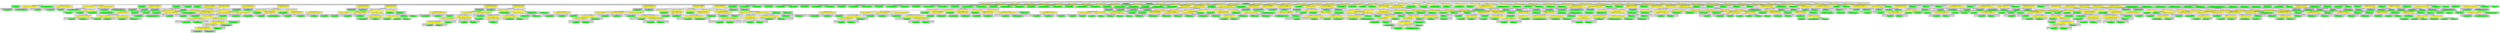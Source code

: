 digraph {

subgraph cluster0 {
 node [style=filled,color=white];
 style=filled;
 color=lightgrey;
 label = "CT_PROG";

"NT_EXPR_CALL_FUNCTION_103504"
 [fillcolor = yellow]
"NT_EXPR_CALL_FUNCTION_103510"
 [fillcolor = yellow]
"NT_EXPR_CALL_FUNCTION_103523"
 [fillcolor = yellow]
"NT_EXPR_CALL_FUNCTION_103528"
 [fillcolor = yellow]
"NT_EXPR_CALL_FUNCTION_103531"
 [fillcolor = yellow]
"NT_EXPR_IF_STATEMENT_103539"
 [fillcolor = yellow]
"NT_EXPR_IF_STATEMENT_103564"
 [fillcolor = yellow]
"NT_EXPR_IF_STATEMENT_103601"
 [fillcolor = yellow]
"NT_EXPR_IF_STATEMENT_103629"
 [fillcolor = yellow]
"NT_EXPR_IF_STATEMENT_103665"
 [fillcolor = yellow]
"NT_EXPR_CALL_FUNCTION_103724"
 [fillcolor = yellow]
"NT_EXPR_CALL_FUNCTION_103728"
 [fillcolor = yellow]
"NT_EXPR_CALL_FUNCTION_103732"
 [fillcolor = yellow]
"NT_EXPR_CALL_FUNCTION_103736"
 [fillcolor = yellow]
"NT_EXPR_CALL_FUNCTION_103740"
 [fillcolor = yellow]
"NT_EXPR_CALL_FUNCTION_103744"
 [fillcolor = yellow]
"NT_EXPR_CALL_FUNCTION_103748"
 [fillcolor = yellow]
"NT_EXPR_CALL_FUNCTION_103752"
 [fillcolor = yellow]
"NT_EXPR_CALL_FUNCTION_103756"
 [fillcolor = yellow]
"NT_EXPR_CALL_FUNCTION_103760"
 [fillcolor = yellow]
"NT_EXPR_CALL_FUNCTION_103764"
 [fillcolor = yellow]
"NT_EXPR_CALL_FUNCTION_103768"
 [fillcolor = yellow]
"NT_EXPR_IF_STATEMENT_103772"
 [fillcolor = yellow]
"NT_EXPR_CALL_FUNCTION_103818"
 [fillcolor = yellow]
"NT_EXPR_IF_STATEMENT_103824"
 [fillcolor = yellow]
"NT_EXPR_CALL_FUNCTION_103874"
 [fillcolor = yellow]
"NT_EXPR_CALL_FUNCTION_103888"
 [fillcolor = yellow]
"NT_EXPR_CALL_FUNCTION_103893"
 [fillcolor = yellow]
"NT_EXPR_IF_STATEMENT_103897"
 [fillcolor = yellow]
"NT_EXPR_CALL_FUNCTION_103991"
 [fillcolor = yellow]
"NT_EXPR_CALL_FUNCTION_103994"
 [fillcolor = yellow]
"NT_EXPR_CALL_FUNCTION_103997"
 [fillcolor = yellow]
"NT_EXPR_CALL_FUNCTION_104000"
 [fillcolor = yellow]
"NT_EXPR_CALL_FUNCTION_104010"
 [fillcolor = yellow]
"NT_EXPR_CALL_FUNCTION_104018"
 [fillcolor = yellow]
"NT_EXPR_CALL_FUNCTION_104029"
 [fillcolor = yellow]
"NT_EXPR_IF_STATEMENT_104043"
 [fillcolor = yellow]
"NT_EXPR_ASSIGNMENT_OPETATORS_104076"
 [fillcolor = yellow]
"NT_EXPR_ASSIGNMENT_OPETATORS_104079"
 [fillcolor = yellow]
"NT_EXPR_ASSIGNMENT_OPETATORS_104082"
 [fillcolor = yellow]
"NT_EXPR_CALL_FUNCTION_104087"
 [fillcolor = yellow]
"NT_ID_104093< x >"
 [fillcolor = green]
"NT_EXPR_CALL_FUNCTION_104094"
 [fillcolor = yellow]
"NT_EXPR_CALL_FUNCTION_104100"
 [fillcolor = yellow]
"NT_EXPR_ASSIGNMENT_OPETATORS_104109"
 [fillcolor = yellow]
"NT_EXPR_INDEXING_BY_VECTORS_104116"
 [fillcolor = yellow]
"NT_EXPR_CALL_FUNCTION_104119"
 [fillcolor = yellow]
"NT_EXPR_CALL_FUNCTION_104124"
 [fillcolor = yellow]
"NT_ID_104132< x >"
 [fillcolor = green]
"NT_EXPR_ASSIGNMENT_OPETATORS_104133"
 [fillcolor = yellow]
"NT_ID_104138< x >"
 [fillcolor = green]
"NT_EXPR_IF_STATEMENT_104139"
 [fillcolor = yellow]
"NT_EXPR_IF_STATEMENT_104197"
 [fillcolor = yellow]
"NT_EXPR_CALL_FUNCTION_104287"
 [fillcolor = yellow]
"NT_EXPR_CALL_FUNCTION_104301"
 [fillcolor = yellow]
"NT_EXPR_ASSIGNMENT_OPETATORS_104305"
 [fillcolor = yellow]
"NT_EXPR_CALL_FUNCTION_104310"
 [fillcolor = yellow]
"NT_EXPR_CALL_FUNCTION_104314"
 [fillcolor = yellow]
"NT_EXPR_CALL_FUNCTION_104320"
 [fillcolor = yellow]
"NT_EXPR_CALL_FUNCTION_104326"
 [fillcolor = yellow]
"NT_EXPR_CALL_FUNCTION_104333"
 [fillcolor = yellow]
}
"NT_PROG_103503"->"NT_EXPR_CALL_FUNCTION_103504"
subgraph cluster1 {
 node [style=filled,color=white];
 style=filled;
 color=lightgrey;
 label = "CT_EXPR_CALL_FUNCTION_ID";

"NT_ID_103505< pdf >"
 [fillcolor = green]
}
subgraph cluster2 {
 node [style=filled,color=white];
 style=filled;
 color=lightgrey;
 label = "CT_EXPR_CALL_FUNCTION_PARAMS";

"NT_STRING_103506< reg-tests-3.pdf >"
 [fillcolor = green]
"NT_EXPR_ASSIGNMENT_OPETATORS_103507"
 [fillcolor = yellow]
}
"NT_EXPR_CALL_FUNCTION_103504"->"NT_ID_103505< pdf >"
"NT_EXPR_CALL_FUNCTION_103504"->"NT_STRING_103506< reg-tests-3.pdf >"
"NT_EXPR_CALL_FUNCTION_103504"->"NT_EXPR_ASSIGNMENT_OPETATORS_103507"
subgraph cluster3 {
 node [style=filled,color=white];
 style=filled;
 color=lightgrey;
 label = "CT_EXPR_ASSIGNMENT_OPETATORS_LEFT";

"NT_ID_103508< encoding >"
 [fillcolor = green]
}
subgraph cluster4 {
 node [style=filled,color=white];
 style=filled;
 color=lightgrey;
 label = "CT_EXPR_ASSIGNMENT_OPETATORS_RIGHT";

"NT_STRING_103509< ISOLatin1.enc >"
 [fillcolor = green]
}
"NT_EXPR_ASSIGNMENT_OPETATORS_103507"->"NT_ID_103508< encoding >"
"NT_EXPR_ASSIGNMENT_OPETATORS_103507"->"NT_STRING_103509< ISOLatin1.enc >"
"NT_PROG_103503"->"NT_EXPR_CALL_FUNCTION_103510"
subgraph cluster5 {
 node [style=filled,color=white];
 style=filled;
 color=lightgrey;
 label = "CT_EXPR_CALL_FUNCTION_ID";

"NT_EXPR_ASSIGNMENT_OPETATORS_103511"
 [fillcolor = yellow]
}
subgraph cluster6 {
 node [style=filled,color=white];
 style=filled;
 color=lightgrey;
 label = "CT_EXPR_CALL_FUNCTION_PARAMS";

"NT_EXPR_CALL_FUNCTION_103514"
 [fillcolor = yellow]
"NT_EXPR_ASSIGNMENT_OPETATORS_103520"
 [fillcolor = yellow]
}
"NT_EXPR_CALL_FUNCTION_103510"->"NT_EXPR_ASSIGNMENT_OPETATORS_103511"
subgraph cluster7 {
 node [style=filled,color=white];
 style=filled;
 color=lightgrey;
 label = "CT_EXPR_ASSIGNMENT_OPETATORS_LEFT";

"NT_ID_103512< ff >"
 [fillcolor = green]
}
subgraph cluster8 {
 node [style=filled,color=white];
 style=filled;
 color=lightgrey;
 label = "CT_EXPR_ASSIGNMENT_OPETATORS_RIGHT";

"NT_ID_103513< factor >"
 [fillcolor = green]
}
"NT_EXPR_ASSIGNMENT_OPETATORS_103511"->"NT_ID_103512< ff >"
"NT_EXPR_ASSIGNMENT_OPETATORS_103511"->"NT_ID_103513< factor >"
"NT_EXPR_CALL_FUNCTION_103510"->"NT_EXPR_CALL_FUNCTION_103514"
subgraph cluster9 {
 node [style=filled,color=white];
 style=filled;
 color=lightgrey;
 label = "CT_EXPR_CALL_FUNCTION_ID";

"NT_ID_103515< c >"
 [fillcolor = green]
}
subgraph cluster10 {
 node [style=filled,color=white];
 style=filled;
 color=lightgrey;
 label = "CT_EXPR_CALL_FUNCTION_PARAMS";

"NT_EXPR_COLON_OPERATOR_103516"
 [fillcolor = yellow]
"NT_LITERALSPECIFIER_103519< NA >"
 [fillcolor = green]
}
"NT_EXPR_CALL_FUNCTION_103514"->"NT_ID_103515< c >"
"NT_EXPR_CALL_FUNCTION_103514"->"NT_EXPR_COLON_OPERATOR_103516"
subgraph cluster11 {
 node [style=filled,color=white];
 style=filled;
 color=lightgrey;
 label = "CT_EXPR_COLON_OPERATOR_LEFT";

"NT_INT_103517< 2 >"
 [fillcolor = green]
}
subgraph cluster12 {
 node [style=filled,color=white];
 style=filled;
 color=lightgrey;
 label = "CT_EXPR_COLON_OPERATOR_RIGHT";

"NT_INT_103518< 1 >"
 [fillcolor = green]
}
"NT_EXPR_COLON_OPERATOR_103516"->"NT_INT_103517< 2 >"
"NT_EXPR_COLON_OPERATOR_103516"->"NT_INT_103518< 1 >"
"NT_EXPR_CALL_FUNCTION_103514"->"NT_LITERALSPECIFIER_103519< NA >"
"NT_EXPR_CALL_FUNCTION_103510"->"NT_EXPR_ASSIGNMENT_OPETATORS_103520"
subgraph cluster13 {
 node [style=filled,color=white];
 style=filled;
 color=lightgrey;
 label = "CT_EXPR_ASSIGNMENT_OPETATORS_LEFT";

"NT_ID_103521< exclude >"
 [fillcolor = green]
}
subgraph cluster14 {
 node [style=filled,color=white];
 style=filled;
 color=lightgrey;
 label = "CT_EXPR_ASSIGNMENT_OPETATORS_RIGHT";

"NT_LITERALSPECIFIER_103522< NULL >"
 [fillcolor = green]
}
"NT_EXPR_ASSIGNMENT_OPETATORS_103520"->"NT_ID_103521< exclude >"
"NT_EXPR_ASSIGNMENT_OPETATORS_103520"->"NT_LITERALSPECIFIER_103522< NULL >"
"NT_PROG_103503"->"NT_EXPR_CALL_FUNCTION_103523"
subgraph cluster15 {
 node [style=filled,color=white];
 style=filled;
 color=lightgrey;
 label = "CT_EXPR_CALL_FUNCTION_ID";

"NT_ID_103524< str >"
 [fillcolor = green]
}
subgraph cluster16 {
 node [style=filled,color=white];
 style=filled;
 color=lightgrey;
 label = "CT_EXPR_CALL_FUNCTION_PARAMS";

"NT_EXPR_CALL_FUNCTION_103525"
 [fillcolor = yellow]
}
"NT_EXPR_CALL_FUNCTION_103523"->"NT_ID_103524< str >"
"NT_EXPR_CALL_FUNCTION_103523"->"NT_EXPR_CALL_FUNCTION_103525"
subgraph cluster17 {
 node [style=filled,color=white];
 style=filled;
 color=lightgrey;
 label = "CT_EXPR_CALL_FUNCTION_ID";

"NT_ID_103526< levels >"
 [fillcolor = green]
}
subgraph cluster18 {
 node [style=filled,color=white];
 style=filled;
 color=lightgrey;
 label = "CT_EXPR_CALL_FUNCTION_PARAMS";

"NT_ID_103527< ff >"
 [fillcolor = green]
}
"NT_EXPR_CALL_FUNCTION_103525"->"NT_ID_103526< levels >"
"NT_EXPR_CALL_FUNCTION_103525"->"NT_ID_103527< ff >"
"NT_PROG_103503"->"NT_EXPR_CALL_FUNCTION_103528"
subgraph cluster19 {
 node [style=filled,color=white];
 style=filled;
 color=lightgrey;
 label = "CT_EXPR_CALL_FUNCTION_ID";

"NT_ID_103529< str >"
 [fillcolor = green]
}
subgraph cluster20 {
 node [style=filled,color=white];
 style=filled;
 color=lightgrey;
 label = "CT_EXPR_CALL_FUNCTION_PARAMS";

"NT_ID_103530< ff >"
 [fillcolor = green]
}
"NT_EXPR_CALL_FUNCTION_103528"->"NT_ID_103529< str >"
"NT_EXPR_CALL_FUNCTION_103528"->"NT_ID_103530< ff >"
"NT_PROG_103503"->"NT_EXPR_CALL_FUNCTION_103531"
subgraph cluster21 {
 node [style=filled,color=white];
 style=filled;
 color=lightgrey;
 label = "CT_EXPR_CALL_FUNCTION_ID";

"NT_ID_103532< str >"
 [fillcolor = green]
}
subgraph cluster22 {
 node [style=filled,color=white];
 style=filled;
 color=lightgrey;
 label = "CT_EXPR_CALL_FUNCTION_PARAMS";

"NT_EXPR_CALL_FUNCTION_103533"
 [fillcolor = yellow]
}
"NT_EXPR_CALL_FUNCTION_103531"->"NT_ID_103532< str >"
"NT_EXPR_CALL_FUNCTION_103531"->"NT_EXPR_CALL_FUNCTION_103533"
subgraph cluster23 {
 node [style=filled,color=white];
 style=filled;
 color=lightgrey;
 label = "CT_EXPR_CALL_FUNCTION_ID";

"NT_ID_103534< ordered >"
 [fillcolor = green]
}
subgraph cluster24 {
 node [style=filled,color=white];
 style=filled;
 color=lightgrey;
 label = "CT_EXPR_CALL_FUNCTION_PARAMS";

"NT_ID_103535< ff >"
 [fillcolor = green]
"NT_EXPR_ASSIGNMENT_OPETATORS_103536"
 [fillcolor = yellow]
}
"NT_EXPR_CALL_FUNCTION_103533"->"NT_ID_103534< ordered >"
"NT_EXPR_CALL_FUNCTION_103533"->"NT_ID_103535< ff >"
"NT_EXPR_CALL_FUNCTION_103533"->"NT_EXPR_ASSIGNMENT_OPETATORS_103536"
subgraph cluster25 {
 node [style=filled,color=white];
 style=filled;
 color=lightgrey;
 label = "CT_EXPR_ASSIGNMENT_OPETATORS_LEFT";

"NT_ID_103537< exclude >"
 [fillcolor = green]
}
subgraph cluster26 {
 node [style=filled,color=white];
 style=filled;
 color=lightgrey;
 label = "CT_EXPR_ASSIGNMENT_OPETATORS_RIGHT";

"NT_LITERALSPECIFIER_103538< NULL >"
 [fillcolor = green]
}
"NT_EXPR_ASSIGNMENT_OPETATORS_103536"->"NT_ID_103537< exclude >"
"NT_EXPR_ASSIGNMENT_OPETATORS_103536"->"NT_LITERALSPECIFIER_103538< NULL >"
"NT_PROG_103503"->"NT_EXPR_IF_STATEMENT_103539"
subgraph cluster27 {
 node [style=filled,color=white];
 style=filled;
 color=lightgrey;
 label = "CT_EXPR_IF_STATEMENT_CONDITION";

"NT_EXPR_COMPOUND_103540"
 [fillcolor = yellow]
}
subgraph cluster28 {
 node [style=filled,color=white];
 style=filled;
 color=lightgrey;
 label = "CT_EXPR_IF_STATEMENT_BODY";

"NT_EXPR_CALL_FUNCTION_103561"
 [fillcolor = yellow]
}
"NT_EXPR_IF_STATEMENT_103539"->"NT_EXPR_COMPOUND_103540"
subgraph cluster29 {
 node [style=filled,color=white];
 style=filled;
 color=lightgrey;
 label = "CT_EXPR_COMPOUND";

"NT_EXPR_PARENTHESIS_103541"
 [fillcolor = yellow]
"NT_EXPR_CALL_FUNCTION_103552"
 [fillcolor = yellow]
"NT_EXPR_CALL_FUNCTION_103555"
 [fillcolor = yellow]
}
"NT_EXPR_COMPOUND_103540"->"NT_EXPR_PARENTHESIS_103541"
subgraph cluster30 {
 node [style=filled,color=white];
 style=filled;
 color=lightgrey;
 label = "CT_EXPR_PARENTHESIS";

"NT_EXPR_CALL_FUNCTION_103542"
 [fillcolor = yellow]
}
"NT_EXPR_PARENTHESIS_103541"->"NT_EXPR_CALL_FUNCTION_103542"
subgraph cluster31 {
 node [style=filled,color=white];
 style=filled;
 color=lightgrey;
 label = "CT_EXPR_CALL_FUNCTION_ID";

"NT_EXPR_ASSIGNMENT_OPETATORS_103543"
 [fillcolor = yellow]
}
subgraph cluster32 {
 node [style=filled,color=white];
 style=filled;
 color=lightgrey;
 label = "CT_EXPR_CALL_FUNCTION_PARAMS";

"NT_EXPR_DOLLAR_AT_OPERATORS_103546"
 [fillcolor = yellow]
"NT_EXPR_DOLLAR_AT_OPERATORS_103549"
 [fillcolor = yellow]
}
"NT_EXPR_CALL_FUNCTION_103542"->"NT_EXPR_ASSIGNMENT_OPETATORS_103543"
subgraph cluster33 {
 node [style=filled,color=white];
 style=filled;
 color=lightgrey;
 label = "CT_EXPR_ASSIGNMENT_OPETATORS_LEFT";

"NT_ID_103544< sa >"
 [fillcolor = green]
}
subgraph cluster34 {
 node [style=filled,color=white];
 style=filled;
 color=lightgrey;
 label = "CT_EXPR_ASSIGNMENT_OPETATORS_RIGHT";

"NT_ID_103545< Surv >"
 [fillcolor = green]
}
"NT_EXPR_ASSIGNMENT_OPETATORS_103543"->"NT_ID_103544< sa >"
"NT_EXPR_ASSIGNMENT_OPETATORS_103543"->"NT_ID_103545< Surv >"
"NT_EXPR_CALL_FUNCTION_103542"->"NT_EXPR_DOLLAR_AT_OPERATORS_103546"
subgraph cluster35 {
 node [style=filled,color=white];
 style=filled;
 color=lightgrey;
 label = "CT_EXPR_DOLLAR_AT_OPERATORS_BASE";

"NT_ID_103547< aml >"
 [fillcolor = green]
}
subgraph cluster36 {
 node [style=filled,color=white];
 style=filled;
 color=lightgrey;
 label = "CT_EXPR_DOLLAR_AT_OPERATORS_OFFSET";

"NT_ID_103548< time >"
 [fillcolor = green]
}
"NT_EXPR_DOLLAR_AT_OPERATORS_103546"->"NT_ID_103547< aml >"
"NT_EXPR_DOLLAR_AT_OPERATORS_103546"->"NT_ID_103548< time >"
"NT_EXPR_CALL_FUNCTION_103542"->"NT_EXPR_DOLLAR_AT_OPERATORS_103549"
subgraph cluster37 {
 node [style=filled,color=white];
 style=filled;
 color=lightgrey;
 label = "CT_EXPR_DOLLAR_AT_OPERATORS_BASE";

"NT_ID_103550< aml >"
 [fillcolor = green]
}
subgraph cluster38 {
 node [style=filled,color=white];
 style=filled;
 color=lightgrey;
 label = "CT_EXPR_DOLLAR_AT_OPERATORS_OFFSET";

"NT_ID_103551< status >"
 [fillcolor = green]
}
"NT_EXPR_DOLLAR_AT_OPERATORS_103549"->"NT_ID_103550< aml >"
"NT_EXPR_DOLLAR_AT_OPERATORS_103549"->"NT_ID_103551< status >"
"NT_EXPR_COMPOUND_103540"->"NT_EXPR_CALL_FUNCTION_103552"
subgraph cluster39 {
 node [style=filled,color=white];
 style=filled;
 color=lightgrey;
 label = "CT_EXPR_CALL_FUNCTION_ID";

"NT_ID_103553< str >"
 [fillcolor = green]
}
subgraph cluster40 {
 node [style=filled,color=white];
 style=filled;
 color=lightgrey;
 label = "CT_EXPR_CALL_FUNCTION_PARAMS";

"NT_ID_103554< sa >"
 [fillcolor = green]
}
"NT_EXPR_CALL_FUNCTION_103552"->"NT_ID_103553< str >"
"NT_EXPR_CALL_FUNCTION_103552"->"NT_ID_103554< sa >"
"NT_EXPR_COMPOUND_103540"->"NT_EXPR_CALL_FUNCTION_103555"
subgraph cluster41 {
 node [style=filled,color=white];
 style=filled;
 color=lightgrey;
 label = "CT_EXPR_CALL_FUNCTION_ID";

"NT_ID_103556< detach >"
 [fillcolor = green]
}
subgraph cluster42 {
 node [style=filled,color=white];
 style=filled;
 color=lightgrey;
 label = "CT_EXPR_CALL_FUNCTION_PARAMS";

"NT_STRING_103557< package:survival >"
 [fillcolor = green]
"NT_EXPR_ASSIGNMENT_OPETATORS_103558"
 [fillcolor = yellow]
}
"NT_EXPR_CALL_FUNCTION_103555"->"NT_ID_103556< detach >"
"NT_EXPR_CALL_FUNCTION_103555"->"NT_STRING_103557< package:survival >"
"NT_EXPR_CALL_FUNCTION_103555"->"NT_EXPR_ASSIGNMENT_OPETATORS_103558"
subgraph cluster43 {
 node [style=filled,color=white];
 style=filled;
 color=lightgrey;
 label = "CT_EXPR_ASSIGNMENT_OPETATORS_LEFT";

"NT_ID_103559< unload >"
 [fillcolor = green]
}
subgraph cluster44 {
 node [style=filled,color=white];
 style=filled;
 color=lightgrey;
 label = "CT_EXPR_ASSIGNMENT_OPETATORS_RIGHT";

"NT_LITERALSPECIFIER_103560< TRUE >"
 [fillcolor = green]
}
"NT_EXPR_ASSIGNMENT_OPETATORS_103558"->"NT_ID_103559< unload >"
"NT_EXPR_ASSIGNMENT_OPETATORS_103558"->"NT_LITERALSPECIFIER_103560< TRUE >"
"NT_EXPR_IF_STATEMENT_103539"->"NT_EXPR_CALL_FUNCTION_103561"
subgraph cluster45 {
 node [style=filled,color=white];
 style=filled;
 color=lightgrey;
 label = "CT_EXPR_CALL_FUNCTION_ID";

"NT_ID_103562< require >"
 [fillcolor = green]
}
subgraph cluster46 {
 node [style=filled,color=white];
 style=filled;
 color=lightgrey;
 label = "CT_EXPR_CALL_FUNCTION_PARAMS";

"NT_ID_103563< survival >"
 [fillcolor = green]
}
"NT_EXPR_CALL_FUNCTION_103561"->"NT_ID_103562< require >"
"NT_EXPR_CALL_FUNCTION_103561"->"NT_ID_103563< survival >"
"NT_PROG_103503"->"NT_EXPR_IF_STATEMENT_103564"
subgraph cluster47 {
 node [style=filled,color=white];
 style=filled;
 color=lightgrey;
 label = "CT_EXPR_IF_STATEMENT_CONDITION";

"NT_EXPR_COMPOUND_103565"
 [fillcolor = yellow]
}
subgraph cluster48 {
 node [style=filled,color=white];
 style=filled;
 color=lightgrey;
 label = "CT_EXPR_IF_STATEMENT_BODY";

"NT_EXPR_CALL_FUNCTION_103598"
 [fillcolor = yellow]
}
"NT_EXPR_IF_STATEMENT_103564"->"NT_EXPR_COMPOUND_103565"
subgraph cluster49 {
 node [style=filled,color=white];
 style=filled;
 color=lightgrey;
 label = "CT_EXPR_COMPOUND";

"NT_EXPR_CALL_FUNCTION_103566"
 [fillcolor = yellow]
"NT_EXPR_CALL_FUNCTION_103588"
 [fillcolor = yellow]
"NT_EXPR_CALL_FUNCTION_103593"
 [fillcolor = yellow]
}
"NT_EXPR_COMPOUND_103565"->"NT_EXPR_CALL_FUNCTION_103566"
subgraph cluster50 {
 node [style=filled,color=white];
 style=filled;
 color=lightgrey;
 label = "CT_EXPR_CALL_FUNCTION_ID";

"NT_EXPR_ASSIGNMENT_OPETATORS_103567"
 [fillcolor = yellow]
}
subgraph cluster51 {
 node [style=filled,color=white];
 style=filled;
 color=lightgrey;
 label = "CT_EXPR_CALL_FUNCTION_PARAMS";

"NT_EXPR_ASSIGNMENT_OPETATORS_103570"
 [fillcolor = yellow]
"NT_EXPR_ASSIGNMENT_OPETATORS_103585"
 [fillcolor = yellow]
}
"NT_EXPR_CALL_FUNCTION_103566"->"NT_EXPR_ASSIGNMENT_OPETATORS_103567"
subgraph cluster52 {
 node [style=filled,color=white];
 style=filled;
 color=lightgrey;
 label = "CT_EXPR_ASSIGNMENT_OPETATORS_LEFT";

"NT_ID_103568< fit >"
 [fillcolor = green]
}
subgraph cluster53 {
 node [style=filled,color=white];
 style=filled;
 color=lightgrey;
 label = "CT_EXPR_ASSIGNMENT_OPETATORS_RIGHT";

"NT_ID_103569< lm >"
 [fillcolor = green]
}
"NT_EXPR_ASSIGNMENT_OPETATORS_103567"->"NT_ID_103568< fit >"
"NT_EXPR_ASSIGNMENT_OPETATORS_103567"->"NT_ID_103569< lm >"
"NT_EXPR_CALL_FUNCTION_103566"->"NT_EXPR_ASSIGNMENT_OPETATORS_103570"
subgraph cluster54 {
 node [style=filled,color=white];
 style=filled;
 color=lightgrey;
 label = "CT_EXPR_ASSIGNMENT_OPETATORS_LEFT";

"NT_ID_103571< formula >"
 [fillcolor = green]
}
subgraph cluster55 {
 node [style=filled,color=white];
 style=filled;
 color=lightgrey;
 label = "CT_EXPR_ASSIGNMENT_OPETATORS_RIGHT";

"NT_EXPR_TILDE_BINARY_103572"
 [fillcolor = yellow]
}
"NT_EXPR_ASSIGNMENT_OPETATORS_103570"->"NT_ID_103571< formula >"
"NT_EXPR_ASSIGNMENT_OPETATORS_103570"->"NT_EXPR_TILDE_BINARY_103572"
subgraph cluster56 {
 node [style=filled,color=white];
 style=filled;
 color=lightgrey;
 label = "CT_EXPR_TILDE_BINARY_LEFT";

"NT_EXPR_MULTIPLICATION_OR_DIVISION_BINARY_103573"
 [fillcolor = yellow]
}
subgraph cluster57 {
 node [style=filled,color=white];
 style=filled;
 color=lightgrey;
 label = "CT_EXPR_TILDE_BINARY_RIGHT";

"NT_EXPR_MINUS_OR_PLUS_BINARY_103576"
 [fillcolor = yellow]
}
"NT_EXPR_TILDE_BINARY_103572"->"NT_EXPR_MULTIPLICATION_OR_DIVISION_BINARY_103573"
subgraph cluster58 {
 node [style=filled,color=white];
 style=filled;
 color=lightgrey;
 label = "CT_EXPR_MULTIPLICATION_OR_DIVISION_BINARY_LEFT";

"NT_INT_103574< 1000 >"
 [fillcolor = green]
}
subgraph cluster59 {
 node [style=filled,color=white];
 style=filled;
 color=lightgrey;
 label = "CT_EXPR_MULTIPLICATION_OR_DIVISION_BINARY_RIGHT";

"NT_ID_103575< MPG.city >"
 [fillcolor = green]
}
"NT_EXPR_MULTIPLICATION_OR_DIVISION_BINARY_103573"->"NT_INT_103574< 1000 >"
"NT_EXPR_MULTIPLICATION_OR_DIVISION_BINARY_103573"->"NT_ID_103575< MPG.city >"
"NT_EXPR_TILDE_BINARY_103572"->"NT_EXPR_MINUS_OR_PLUS_BINARY_103576"
subgraph cluster60 {
 node [style=filled,color=white];
 style=filled;
 color=lightgrey;
 label = "CT_EXPR_MINUS_OR_PLUS_BINARY_LEFT";

"NT_EXPR_MINUS_OR_PLUS_BINARY_103577"
 [fillcolor = yellow]
}
subgraph cluster61 {
 node [style=filled,color=white];
 style=filled;
 color=lightgrey;
 label = "CT_EXPR_MINUS_OR_PLUS_BINARY_RIGHT";

"NT_ID_103584< DriveTrain >"
 [fillcolor = green]
}
"NT_EXPR_MINUS_OR_PLUS_BINARY_103576"->"NT_EXPR_MINUS_OR_PLUS_BINARY_103577"
subgraph cluster62 {
 node [style=filled,color=white];
 style=filled;
 color=lightgrey;
 label = "CT_EXPR_MINUS_OR_PLUS_BINARY_LEFT";

"NT_EXPR_MINUS_OR_PLUS_BINARY_103578"
 [fillcolor = yellow]
}
subgraph cluster63 {
 node [style=filled,color=white];
 style=filled;
 color=lightgrey;
 label = "CT_EXPR_MINUS_OR_PLUS_BINARY_RIGHT";

"NT_ID_103583< EngineSize >"
 [fillcolor = green]
}
"NT_EXPR_MINUS_OR_PLUS_BINARY_103577"->"NT_EXPR_MINUS_OR_PLUS_BINARY_103578"
subgraph cluster64 {
 node [style=filled,color=white];
 style=filled;
 color=lightgrey;
 label = "CT_EXPR_MINUS_OR_PLUS_BINARY_LEFT";

"NT_EXPR_MINUS_OR_PLUS_BINARY_103579"
 [fillcolor = yellow]
}
subgraph cluster65 {
 node [style=filled,color=white];
 style=filled;
 color=lightgrey;
 label = "CT_EXPR_MINUS_OR_PLUS_BINARY_RIGHT";

"NT_ID_103582< Type >"
 [fillcolor = green]
}
"NT_EXPR_MINUS_OR_PLUS_BINARY_103578"->"NT_EXPR_MINUS_OR_PLUS_BINARY_103579"
subgraph cluster66 {
 node [style=filled,color=white];
 style=filled;
 color=lightgrey;
 label = "CT_EXPR_MINUS_OR_PLUS_BINARY_LEFT";

"NT_ID_103580< Weight >"
 [fillcolor = green]
}
subgraph cluster67 {
 node [style=filled,color=white];
 style=filled;
 color=lightgrey;
 label = "CT_EXPR_MINUS_OR_PLUS_BINARY_RIGHT";

"NT_ID_103581< Cylinders >"
 [fillcolor = green]
}
"NT_EXPR_MINUS_OR_PLUS_BINARY_103579"->"NT_ID_103580< Weight >"
"NT_EXPR_MINUS_OR_PLUS_BINARY_103579"->"NT_ID_103581< Cylinders >"
"NT_EXPR_MINUS_OR_PLUS_BINARY_103578"->"NT_ID_103582< Type >"
"NT_EXPR_MINUS_OR_PLUS_BINARY_103577"->"NT_ID_103583< EngineSize >"
"NT_EXPR_MINUS_OR_PLUS_BINARY_103576"->"NT_ID_103584< DriveTrain >"
"NT_EXPR_CALL_FUNCTION_103566"->"NT_EXPR_ASSIGNMENT_OPETATORS_103585"
subgraph cluster68 {
 node [style=filled,color=white];
 style=filled;
 color=lightgrey;
 label = "CT_EXPR_ASSIGNMENT_OPETATORS_LEFT";

"NT_ID_103586< data >"
 [fillcolor = green]
}
subgraph cluster69 {
 node [style=filled,color=white];
 style=filled;
 color=lightgrey;
 label = "CT_EXPR_ASSIGNMENT_OPETATORS_RIGHT";

"NT_ID_103587< Cars93 >"
 [fillcolor = green]
}
"NT_EXPR_ASSIGNMENT_OPETATORS_103585"->"NT_ID_103586< data >"
"NT_EXPR_ASSIGNMENT_OPETATORS_103585"->"NT_ID_103587< Cars93 >"
"NT_EXPR_COMPOUND_103565"->"NT_EXPR_CALL_FUNCTION_103588"
subgraph cluster70 {
 node [style=filled,color=white];
 style=filled;
 color=lightgrey;
 label = "CT_EXPR_CALL_FUNCTION_ID";

"NT_ID_103589< print >"
 [fillcolor = green]
}
subgraph cluster71 {
 node [style=filled,color=white];
 style=filled;
 color=lightgrey;
 label = "CT_EXPR_CALL_FUNCTION_PARAMS";

"NT_EXPR_CALL_FUNCTION_103590"
 [fillcolor = yellow]
}
"NT_EXPR_CALL_FUNCTION_103588"->"NT_ID_103589< print >"
"NT_EXPR_CALL_FUNCTION_103588"->"NT_EXPR_CALL_FUNCTION_103590"
subgraph cluster72 {
 node [style=filled,color=white];
 style=filled;
 color=lightgrey;
 label = "CT_EXPR_CALL_FUNCTION_ID";

"NT_ID_103591< lm.influence >"
 [fillcolor = green]
}
subgraph cluster73 {
 node [style=filled,color=white];
 style=filled;
 color=lightgrey;
 label = "CT_EXPR_CALL_FUNCTION_PARAMS";

"NT_ID_103592< fit >"
 [fillcolor = green]
}
"NT_EXPR_CALL_FUNCTION_103590"->"NT_ID_103591< lm.influence >"
"NT_EXPR_CALL_FUNCTION_103590"->"NT_ID_103592< fit >"
"NT_EXPR_COMPOUND_103565"->"NT_EXPR_CALL_FUNCTION_103593"
subgraph cluster74 {
 node [style=filled,color=white];
 style=filled;
 color=lightgrey;
 label = "CT_EXPR_CALL_FUNCTION_ID";

"NT_ID_103594< summary >"
 [fillcolor = green]
}
subgraph cluster75 {
 node [style=filled,color=white];
 style=filled;
 color=lightgrey;
 label = "CT_EXPR_CALL_FUNCTION_PARAMS";

"NT_EXPR_CALL_FUNCTION_103595"
 [fillcolor = yellow]
}
"NT_EXPR_CALL_FUNCTION_103593"->"NT_ID_103594< summary >"
"NT_EXPR_CALL_FUNCTION_103593"->"NT_EXPR_CALL_FUNCTION_103595"
subgraph cluster76 {
 node [style=filled,color=white];
 style=filled;
 color=lightgrey;
 label = "CT_EXPR_CALL_FUNCTION_ID";

"NT_ID_103596< influence.measures >"
 [fillcolor = green]
}
subgraph cluster77 {
 node [style=filled,color=white];
 style=filled;
 color=lightgrey;
 label = "CT_EXPR_CALL_FUNCTION_PARAMS";

"NT_ID_103597< fit >"
 [fillcolor = green]
}
"NT_EXPR_CALL_FUNCTION_103595"->"NT_ID_103596< influence.measures >"
"NT_EXPR_CALL_FUNCTION_103595"->"NT_ID_103597< fit >"
"NT_EXPR_IF_STATEMENT_103564"->"NT_EXPR_CALL_FUNCTION_103598"
subgraph cluster78 {
 node [style=filled,color=white];
 style=filled;
 color=lightgrey;
 label = "CT_EXPR_CALL_FUNCTION_ID";

"NT_ID_103599< require >"
 [fillcolor = green]
}
subgraph cluster79 {
 node [style=filled,color=white];
 style=filled;
 color=lightgrey;
 label = "CT_EXPR_CALL_FUNCTION_PARAMS";

"NT_ID_103600< MASS >"
 [fillcolor = green]
}
"NT_EXPR_CALL_FUNCTION_103598"->"NT_ID_103599< require >"
"NT_EXPR_CALL_FUNCTION_103598"->"NT_ID_103600< MASS >"
"NT_PROG_103503"->"NT_EXPR_IF_STATEMENT_103601"
subgraph cluster80 {
 node [style=filled,color=white];
 style=filled;
 color=lightgrey;
 label = "CT_EXPR_IF_STATEMENT_CONDITION";

"NT_EXPR_COMPOUND_103602"
 [fillcolor = yellow]
}
subgraph cluster81 {
 node [style=filled,color=white];
 style=filled;
 color=lightgrey;
 label = "CT_EXPR_IF_STATEMENT_BODY";

"NT_EXPR_CALL_FUNCTION_103626"
 [fillcolor = yellow]
}
"NT_EXPR_IF_STATEMENT_103601"->"NT_EXPR_COMPOUND_103602"
subgraph cluster82 {
 node [style=filled,color=white];
 style=filled;
 color=lightgrey;
 label = "CT_EXPR_COMPOUND";

"NT_EXPR_CALL_FUNCTION_103603"
 [fillcolor = yellow]
"NT_EXPR_CALL_FUNCTION_103623"
 [fillcolor = yellow]
}
"NT_EXPR_COMPOUND_103602"->"NT_EXPR_CALL_FUNCTION_103603"
subgraph cluster83 {
 node [style=filled,color=white];
 style=filled;
 color=lightgrey;
 label = "CT_EXPR_CALL_FUNCTION_ID";

"NT_EXPR_ASSIGNMENT_OPETATORS_103604"
 [fillcolor = yellow]
}
subgraph cluster84 {
 node [style=filled,color=white];
 style=filled;
 color=lightgrey;
 label = "CT_EXPR_CALL_FUNCTION_PARAMS";

"NT_EXPR_TILDE_BINARY_103607"
 [fillcolor = yellow]
"NT_EXPR_ASSIGNMENT_OPETATORS_103610"
 [fillcolor = yellow]
"NT_EXPR_CALL_FUNCTION_103613"
 [fillcolor = yellow]
}
"NT_EXPR_CALL_FUNCTION_103603"->"NT_EXPR_ASSIGNMENT_OPETATORS_103604"
subgraph cluster85 {
 node [style=filled,color=white];
 style=filled;
 color=lightgrey;
 label = "CT_EXPR_ASSIGNMENT_OPETATORS_LEFT";

"NT_ID_103605< fm1 >"
 [fillcolor = green]
}
subgraph cluster86 {
 node [style=filled,color=white];
 style=filled;
 color=lightgrey;
 label = "CT_EXPR_ASSIGNMENT_OPETATORS_RIGHT";

"NT_ID_103606< lm >"
 [fillcolor = green]
}
"NT_EXPR_ASSIGNMENT_OPETATORS_103604"->"NT_ID_103605< fm1 >"
"NT_EXPR_ASSIGNMENT_OPETATORS_103604"->"NT_ID_103606< lm >"
"NT_EXPR_CALL_FUNCTION_103603"->"NT_EXPR_TILDE_BINARY_103607"
subgraph cluster87 {
 node [style=filled,color=white];
 style=filled;
 color=lightgrey;
 label = "CT_EXPR_TILDE_BINARY_LEFT";

"NT_ID_103608< time >"
 [fillcolor = green]
}
subgraph cluster88 {
 node [style=filled,color=white];
 style=filled;
 color=lightgrey;
 label = "CT_EXPR_TILDE_BINARY_RIGHT";

"NT_ID_103609< dist >"
 [fillcolor = green]
}
"NT_EXPR_TILDE_BINARY_103607"->"NT_ID_103608< time >"
"NT_EXPR_TILDE_BINARY_103607"->"NT_ID_103609< dist >"
"NT_EXPR_CALL_FUNCTION_103603"->"NT_EXPR_ASSIGNMENT_OPETATORS_103610"
subgraph cluster89 {
 node [style=filled,color=white];
 style=filled;
 color=lightgrey;
 label = "CT_EXPR_ASSIGNMENT_OPETATORS_LEFT";

"NT_ID_103611< data >"
 [fillcolor = green]
}
subgraph cluster90 {
 node [style=filled,color=white];
 style=filled;
 color=lightgrey;
 label = "CT_EXPR_ASSIGNMENT_OPETATORS_RIGHT";

"NT_ID_103612< hills >"
 [fillcolor = green]
}
"NT_EXPR_ASSIGNMENT_OPETATORS_103610"->"NT_ID_103611< data >"
"NT_EXPR_ASSIGNMENT_OPETATORS_103610"->"NT_ID_103612< hills >"
"NT_EXPR_CALL_FUNCTION_103603"->"NT_EXPR_CALL_FUNCTION_103613"
subgraph cluster91 {
 node [style=filled,color=white];
 style=filled;
 color=lightgrey;
 label = "CT_EXPR_CALL_FUNCTION_ID";

"NT_EXPR_ASSIGNMENT_OPETATORS_103614"
 [fillcolor = yellow]
}
subgraph cluster92 {
 node [style=filled,color=white];
 style=filled;
 color=lightgrey;
 label = "CT_EXPR_CALL_FUNCTION_PARAMS";

"NT_INT_103617< 0 >"
 [fillcolor = green]
"NT_INT_103618< 0 >"
 [fillcolor = green]
"NT_EXPR_CALL_FUNCTION_103619"
 [fillcolor = yellow]
}
"NT_EXPR_CALL_FUNCTION_103613"->"NT_EXPR_ASSIGNMENT_OPETATORS_103614"
subgraph cluster93 {
 node [style=filled,color=white];
 style=filled;
 color=lightgrey;
 label = "CT_EXPR_ASSIGNMENT_OPETATORS_LEFT";

"NT_ID_103615< weights >"
 [fillcolor = green]
}
subgraph cluster94 {
 node [style=filled,color=white];
 style=filled;
 color=lightgrey;
 label = "CT_EXPR_ASSIGNMENT_OPETATORS_RIGHT";

"NT_ID_103616< c >"
 [fillcolor = green]
}
"NT_EXPR_ASSIGNMENT_OPETATORS_103614"->"NT_ID_103615< weights >"
"NT_EXPR_ASSIGNMENT_OPETATORS_103614"->"NT_ID_103616< c >"
"NT_EXPR_CALL_FUNCTION_103613"->"NT_INT_103617< 0 >"
"NT_EXPR_CALL_FUNCTION_103613"->"NT_INT_103618< 0 >"
"NT_EXPR_CALL_FUNCTION_103613"->"NT_EXPR_CALL_FUNCTION_103619"
subgraph cluster95 {
 node [style=filled,color=white];
 style=filled;
 color=lightgrey;
 label = "CT_EXPR_CALL_FUNCTION_ID";

"NT_ID_103620< rep >"
 [fillcolor = green]
}
subgraph cluster96 {
 node [style=filled,color=white];
 style=filled;
 color=lightgrey;
 label = "CT_EXPR_CALL_FUNCTION_PARAMS";

"NT_INT_103621< 1 >"
 [fillcolor = green]
"NT_INT_103622< 33 >"
 [fillcolor = green]
}
"NT_EXPR_CALL_FUNCTION_103619"->"NT_ID_103620< rep >"
"NT_EXPR_CALL_FUNCTION_103619"->"NT_INT_103621< 1 >"
"NT_EXPR_CALL_FUNCTION_103619"->"NT_INT_103622< 33 >"
"NT_EXPR_COMPOUND_103602"->"NT_EXPR_CALL_FUNCTION_103623"
subgraph cluster97 {
 node [style=filled,color=white];
 style=filled;
 color=lightgrey;
 label = "CT_EXPR_CALL_FUNCTION_ID";

"NT_ID_103624< plot >"
 [fillcolor = green]
}
subgraph cluster98 {
 node [style=filled,color=white];
 style=filled;
 color=lightgrey;
 label = "CT_EXPR_CALL_FUNCTION_PARAMS";

"NT_ID_103625< fm1 >"
 [fillcolor = green]
}
"NT_EXPR_CALL_FUNCTION_103623"->"NT_ID_103624< plot >"
"NT_EXPR_CALL_FUNCTION_103623"->"NT_ID_103625< fm1 >"
"NT_EXPR_IF_STATEMENT_103601"->"NT_EXPR_CALL_FUNCTION_103626"
subgraph cluster99 {
 node [style=filled,color=white];
 style=filled;
 color=lightgrey;
 label = "CT_EXPR_CALL_FUNCTION_ID";

"NT_ID_103627< require >"
 [fillcolor = green]
}
subgraph cluster100 {
 node [style=filled,color=white];
 style=filled;
 color=lightgrey;
 label = "CT_EXPR_CALL_FUNCTION_PARAMS";

"NT_ID_103628< MASS >"
 [fillcolor = green]
}
"NT_EXPR_CALL_FUNCTION_103626"->"NT_ID_103627< require >"
"NT_EXPR_CALL_FUNCTION_103626"->"NT_ID_103628< MASS >"
"NT_PROG_103503"->"NT_EXPR_IF_STATEMENT_103629"
subgraph cluster101 {
 node [style=filled,color=white];
 style=filled;
 color=lightgrey;
 label = "CT_EXPR_IF_STATEMENT_CONDITION";

"NT_EXPR_COMPOUND_103630"
 [fillcolor = yellow]
}
subgraph cluster102 {
 node [style=filled,color=white];
 style=filled;
 color=lightgrey;
 label = "CT_EXPR_IF_STATEMENT_BODY";

"NT_EXPR_CALL_FUNCTION_103662"
 [fillcolor = yellow]
}
"NT_EXPR_IF_STATEMENT_103629"->"NT_EXPR_COMPOUND_103630"
subgraph cluster103 {
 node [style=filled,color=white];
 style=filled;
 color=lightgrey;
 label = "CT_EXPR_COMPOUND";

"NT_EXPR_CALL_FUNCTION_103631"
 [fillcolor = yellow]
"NT_EXPR_CALL_FUNCTION_103652"
 [fillcolor = yellow]
}
"NT_EXPR_COMPOUND_103630"->"NT_EXPR_CALL_FUNCTION_103631"
subgraph cluster104 {
 node [style=filled,color=white];
 style=filled;
 color=lightgrey;
 label = "CT_EXPR_CALL_FUNCTION_ID";

"NT_EXPR_ASSIGNMENT_OPETATORS_103632"
 [fillcolor = yellow]
}
subgraph cluster105 {
 node [style=filled,color=white];
 style=filled;
 color=lightgrey;
 label = "CT_EXPR_CALL_FUNCTION_PARAMS";

"NT_EXPR_TILDE_BINARY_103635"
 [fillcolor = yellow]
"NT_EXPR_ASSIGNMENT_OPETATORS_103646"
 [fillcolor = yellow]
}
"NT_EXPR_CALL_FUNCTION_103631"->"NT_EXPR_ASSIGNMENT_OPETATORS_103632"
subgraph cluster106 {
 node [style=filled,color=white];
 style=filled;
 color=lightgrey;
 label = "CT_EXPR_ASSIGNMENT_OPETATORS_LEFT";

"NT_ID_103633< oats.aov >"
 [fillcolor = green]
}
subgraph cluster107 {
 node [style=filled,color=white];
 style=filled;
 color=lightgrey;
 label = "CT_EXPR_ASSIGNMENT_OPETATORS_RIGHT";

"NT_ID_103634< aov >"
 [fillcolor = green]
}
"NT_EXPR_ASSIGNMENT_OPETATORS_103632"->"NT_ID_103633< oats.aov >"
"NT_EXPR_ASSIGNMENT_OPETATORS_103632"->"NT_ID_103634< aov >"
"NT_EXPR_CALL_FUNCTION_103631"->"NT_EXPR_TILDE_BINARY_103635"
subgraph cluster108 {
 node [style=filled,color=white];
 style=filled;
 color=lightgrey;
 label = "CT_EXPR_TILDE_BINARY_LEFT";

"NT_ID_103636< Y >"
 [fillcolor = green]
}
subgraph cluster109 {
 node [style=filled,color=white];
 style=filled;
 color=lightgrey;
 label = "CT_EXPR_TILDE_BINARY_RIGHT";

"NT_EXPR_MINUS_OR_PLUS_BINARY_103637"
 [fillcolor = yellow]
}
"NT_EXPR_TILDE_BINARY_103635"->"NT_ID_103636< Y >"
"NT_EXPR_TILDE_BINARY_103635"->"NT_EXPR_MINUS_OR_PLUS_BINARY_103637"
subgraph cluster110 {
 node [style=filled,color=white];
 style=filled;
 color=lightgrey;
 label = "CT_EXPR_MINUS_OR_PLUS_BINARY_LEFT";

"NT_EXPR_MINUS_OR_PLUS_BINARY_103638"
 [fillcolor = yellow]
}
subgraph cluster111 {
 node [style=filled,color=white];
 style=filled;
 color=lightgrey;
 label = "CT_EXPR_MINUS_OR_PLUS_BINARY_RIGHT";

"NT_EXPR_COLON_OPERATOR_103643"
 [fillcolor = yellow]
}
"NT_EXPR_MINUS_OR_PLUS_BINARY_103637"->"NT_EXPR_MINUS_OR_PLUS_BINARY_103638"
subgraph cluster112 {
 node [style=filled,color=white];
 style=filled;
 color=lightgrey;
 label = "CT_EXPR_MINUS_OR_PLUS_BINARY_LEFT";

"NT_EXPR_MINUS_OR_PLUS_BINARY_103639"
 [fillcolor = yellow]
}
subgraph cluster113 {
 node [style=filled,color=white];
 style=filled;
 color=lightgrey;
 label = "CT_EXPR_MINUS_OR_PLUS_BINARY_RIGHT";

"NT_ID_103642< N >"
 [fillcolor = green]
}
"NT_EXPR_MINUS_OR_PLUS_BINARY_103638"->"NT_EXPR_MINUS_OR_PLUS_BINARY_103639"
subgraph cluster114 {
 node [style=filled,color=white];
 style=filled;
 color=lightgrey;
 label = "CT_EXPR_MINUS_OR_PLUS_BINARY_LEFT";

"NT_ID_103640< B >"
 [fillcolor = green]
}
subgraph cluster115 {
 node [style=filled,color=white];
 style=filled;
 color=lightgrey;
 label = "CT_EXPR_MINUS_OR_PLUS_BINARY_RIGHT";

"NT_ID_103641< V >"
 [fillcolor = green]
}
"NT_EXPR_MINUS_OR_PLUS_BINARY_103639"->"NT_ID_103640< B >"
"NT_EXPR_MINUS_OR_PLUS_BINARY_103639"->"NT_ID_103641< V >"
"NT_EXPR_MINUS_OR_PLUS_BINARY_103638"->"NT_ID_103642< N >"
"NT_EXPR_MINUS_OR_PLUS_BINARY_103637"->"NT_EXPR_COLON_OPERATOR_103643"
subgraph cluster116 {
 node [style=filled,color=white];
 style=filled;
 color=lightgrey;
 label = "CT_EXPR_COLON_OPERATOR_LEFT";

"NT_ID_103644< V >"
 [fillcolor = green]
}
subgraph cluster117 {
 node [style=filled,color=white];
 style=filled;
 color=lightgrey;
 label = "CT_EXPR_COLON_OPERATOR_RIGHT";

"NT_ID_103645< N >"
 [fillcolor = green]
}
"NT_EXPR_COLON_OPERATOR_103643"->"NT_ID_103644< V >"
"NT_EXPR_COLON_OPERATOR_103643"->"NT_ID_103645< N >"
"NT_EXPR_CALL_FUNCTION_103631"->"NT_EXPR_ASSIGNMENT_OPETATORS_103646"
subgraph cluster118 {
 node [style=filled,color=white];
 style=filled;
 color=lightgrey;
 label = "CT_EXPR_ASSIGNMENT_OPETATORS_LEFT";

"NT_ID_103647< data >"
 [fillcolor = green]
}
subgraph cluster119 {
 node [style=filled,color=white];
 style=filled;
 color=lightgrey;
 label = "CT_EXPR_ASSIGNMENT_OPETATORS_RIGHT";

"NT_EXPR_INDEXING_BASIC_103648"
 [fillcolor = yellow]
}
"NT_EXPR_ASSIGNMENT_OPETATORS_103646"->"NT_ID_103647< data >"
"NT_EXPR_ASSIGNMENT_OPETATORS_103646"->"NT_EXPR_INDEXING_BASIC_103648"
subgraph cluster120 {
 node [style=filled,color=white];
 style=filled;
 color=lightgrey;
 label = "CT_EXPR_INDEXING_BASIC_BASE";

"NT_ID_103649< oats >"
 [fillcolor = green]}
subgraph cluster121 {
 node [style=filled,color=white];
 style=filled;
 color=lightgrey;
 label = "CT_EXPR_INDEXING_BASIC_OFFSET";

"NT_EXPR_MINUS_OR_PLUS_UNARY_103650"
 [fillcolor = yellow]}
"NT_EXPR_INDEXING_BASIC_103648"->"NT_ID_103649< oats >"
"NT_EXPR_INDEXING_BASIC_103648"->"NT_EXPR_MINUS_OR_PLUS_UNARY_103650"
subgraph cluster122 {
 node [style=filled,color=white];
 style=filled;
 color=lightgrey;
 label = "CT_EXPR_MINUS_OR_PLUS_UNARY";

"NT_INT_103651< 1 >"
 [fillcolor = green]
}
"NT_EXPR_MINUS_OR_PLUS_UNARY_103650"->"NT_INT_103651< 1 >"
"NT_EXPR_COMPOUND_103630"->"NT_EXPR_CALL_FUNCTION_103652"
subgraph cluster123 {
 node [style=filled,color=white];
 style=filled;
 color=lightgrey;
 label = "CT_EXPR_CALL_FUNCTION_ID";

"NT_ID_103653< model.tables >"
 [fillcolor = green]
}
subgraph cluster124 {
 node [style=filled,color=white];
 style=filled;
 color=lightgrey;
 label = "CT_EXPR_CALL_FUNCTION_PARAMS";

"NT_ID_103654< oats.aov >"
 [fillcolor = green]
"NT_STRING_103655< means >"
 [fillcolor = green]
"NT_EXPR_CALL_FUNCTION_103656"
 [fillcolor = yellow]
}
"NT_EXPR_CALL_FUNCTION_103652"->"NT_ID_103653< model.tables >"
"NT_EXPR_CALL_FUNCTION_103652"->"NT_ID_103654< oats.aov >"
"NT_EXPR_CALL_FUNCTION_103652"->"NT_STRING_103655< means >"
"NT_EXPR_CALL_FUNCTION_103652"->"NT_EXPR_CALL_FUNCTION_103656"
subgraph cluster125 {
 node [style=filled,color=white];
 style=filled;
 color=lightgrey;
 label = "CT_EXPR_CALL_FUNCTION_ID";

"NT_EXPR_ASSIGNMENT_OPETATORS_103657"
 [fillcolor = yellow]
}
subgraph cluster126 {
 node [style=filled,color=white];
 style=filled;
 color=lightgrey;
 label = "CT_EXPR_CALL_FUNCTION_PARAMS";

"NT_STRING_103660< N >"
 [fillcolor = green]
"NT_STRING_103661< V:N >"
 [fillcolor = green]
}
"NT_EXPR_CALL_FUNCTION_103656"->"NT_EXPR_ASSIGNMENT_OPETATORS_103657"
subgraph cluster127 {
 node [style=filled,color=white];
 style=filled;
 color=lightgrey;
 label = "CT_EXPR_ASSIGNMENT_OPETATORS_LEFT";

"NT_ID_103658< cterms >"
 [fillcolor = green]
}
subgraph cluster128 {
 node [style=filled,color=white];
 style=filled;
 color=lightgrey;
 label = "CT_EXPR_ASSIGNMENT_OPETATORS_RIGHT";

"NT_ID_103659< c >"
 [fillcolor = green]
}
"NT_EXPR_ASSIGNMENT_OPETATORS_103657"->"NT_ID_103658< cterms >"
"NT_EXPR_ASSIGNMENT_OPETATORS_103657"->"NT_ID_103659< c >"
"NT_EXPR_CALL_FUNCTION_103656"->"NT_STRING_103660< N >"
"NT_EXPR_CALL_FUNCTION_103656"->"NT_STRING_103661< V:N >"
"NT_EXPR_IF_STATEMENT_103629"->"NT_EXPR_CALL_FUNCTION_103662"
subgraph cluster129 {
 node [style=filled,color=white];
 style=filled;
 color=lightgrey;
 label = "CT_EXPR_CALL_FUNCTION_ID";

"NT_ID_103663< require >"
 [fillcolor = green]
}
subgraph cluster130 {
 node [style=filled,color=white];
 style=filled;
 color=lightgrey;
 label = "CT_EXPR_CALL_FUNCTION_PARAMS";

"NT_ID_103664< MASS >"
 [fillcolor = green]
}
"NT_EXPR_CALL_FUNCTION_103662"->"NT_ID_103663< require >"
"NT_EXPR_CALL_FUNCTION_103662"->"NT_ID_103664< MASS >"
"NT_PROG_103503"->"NT_EXPR_IF_STATEMENT_103665"
subgraph cluster131 {
 node [style=filled,color=white];
 style=filled;
 color=lightgrey;
 label = "CT_EXPR_IF_STATEMENT_CONDITION";

"NT_EXPR_COMPOUND_103666"
 [fillcolor = yellow]
}
subgraph cluster132 {
 node [style=filled,color=white];
 style=filled;
 color=lightgrey;
 label = "CT_EXPR_IF_STATEMENT_BODY";

"NT_EXPR_CALL_FUNCTION_103721"
 [fillcolor = yellow]
}
"NT_EXPR_IF_STATEMENT_103665"->"NT_EXPR_COMPOUND_103666"
subgraph cluster133 {
 node [style=filled,color=white];
 style=filled;
 color=lightgrey;
 label = "CT_EXPR_COMPOUND";

"NT_EXPR_CALL_FUNCTION_103667"
 [fillcolor = yellow]
"NT_EXPR_CALL_FUNCTION_103688"
 [fillcolor = yellow]
"NT_EXPR_CALL_FUNCTION_103693"
 [fillcolor = yellow]
"NT_EXPR_CALL_FUNCTION_103700"
 [fillcolor = yellow]
"NT_EXPR_CALL_FUNCTION_103718"
 [fillcolor = yellow]
}
"NT_EXPR_COMPOUND_103666"->"NT_EXPR_CALL_FUNCTION_103667"
subgraph cluster134 {
 node [style=filled,color=white];
 style=filled;
 color=lightgrey;
 label = "CT_EXPR_CALL_FUNCTION_ID";

"NT_EXPR_ASSIGNMENT_OPETATORS_103668"
 [fillcolor = yellow]
}
subgraph cluster135 {
 node [style=filled,color=white];
 style=filled;
 color=lightgrey;
 label = "CT_EXPR_CALL_FUNCTION_PARAMS";

"NT_EXPR_TILDE_BINARY_103671"
 [fillcolor = yellow]
"NT_EXPR_ASSIGNMENT_OPETATORS_103678"
 [fillcolor = yellow]
"NT_EXPR_ASSIGNMENT_OPETATORS_103681"
 [fillcolor = yellow]
}
"NT_EXPR_CALL_FUNCTION_103667"->"NT_EXPR_ASSIGNMENT_OPETATORS_103668"
subgraph cluster136 {
 node [style=filled,color=white];
 style=filled;
 color=lightgrey;
 label = "CT_EXPR_ASSIGNMENT_OPETATORS_LEFT";

"NT_ID_103669< hills.lm >"
 [fillcolor = green]
}
subgraph cluster137 {
 node [style=filled,color=white];
 style=filled;
 color=lightgrey;
 label = "CT_EXPR_ASSIGNMENT_OPETATORS_RIGHT";

"NT_ID_103670< lm >"
 [fillcolor = green]
}
"NT_EXPR_ASSIGNMENT_OPETATORS_103668"->"NT_ID_103669< hills.lm >"
"NT_EXPR_ASSIGNMENT_OPETATORS_103668"->"NT_ID_103670< lm >"
"NT_EXPR_CALL_FUNCTION_103667"->"NT_EXPR_TILDE_BINARY_103671"
subgraph cluster138 {
 node [style=filled,color=white];
 style=filled;
 color=lightgrey;
 label = "CT_EXPR_TILDE_BINARY_LEFT";

"NT_ID_103672< time >"
 [fillcolor = green]
}
subgraph cluster139 {
 node [style=filled,color=white];
 style=filled;
 color=lightgrey;
 label = "CT_EXPR_TILDE_BINARY_RIGHT";

"NT_EXPR_MINUS_OR_PLUS_BINARY_103673"
 [fillcolor = yellow]
}
"NT_EXPR_TILDE_BINARY_103671"->"NT_ID_103672< time >"
"NT_EXPR_TILDE_BINARY_103671"->"NT_EXPR_MINUS_OR_PLUS_BINARY_103673"
subgraph cluster140 {
 node [style=filled,color=white];
 style=filled;
 color=lightgrey;
 label = "CT_EXPR_MINUS_OR_PLUS_BINARY_LEFT";

"NT_EXPR_MINUS_OR_PLUS_BINARY_103674"
 [fillcolor = yellow]
}
subgraph cluster141 {
 node [style=filled,color=white];
 style=filled;
 color=lightgrey;
 label = "CT_EXPR_MINUS_OR_PLUS_BINARY_RIGHT";

"NT_ID_103677< climb >"
 [fillcolor = green]
}
"NT_EXPR_MINUS_OR_PLUS_BINARY_103673"->"NT_EXPR_MINUS_OR_PLUS_BINARY_103674"
subgraph cluster142 {
 node [style=filled,color=white];
 style=filled;
 color=lightgrey;
 label = "CT_EXPR_MINUS_OR_PLUS_BINARY_LEFT";

"NT_INT_103675< 0 >"
 [fillcolor = green]
}
subgraph cluster143 {
 node [style=filled,color=white];
 style=filled;
 color=lightgrey;
 label = "CT_EXPR_MINUS_OR_PLUS_BINARY_RIGHT";

"NT_ID_103676< dist >"
 [fillcolor = green]
}
"NT_EXPR_MINUS_OR_PLUS_BINARY_103674"->"NT_INT_103675< 0 >"
"NT_EXPR_MINUS_OR_PLUS_BINARY_103674"->"NT_ID_103676< dist >"
"NT_EXPR_MINUS_OR_PLUS_BINARY_103673"->"NT_ID_103677< climb >"
"NT_EXPR_CALL_FUNCTION_103667"->"NT_EXPR_ASSIGNMENT_OPETATORS_103678"
subgraph cluster144 {
 node [style=filled,color=white];
 style=filled;
 color=lightgrey;
 label = "CT_EXPR_ASSIGNMENT_OPETATORS_LEFT";

"NT_ID_103679< data >"
 [fillcolor = green]
}
subgraph cluster145 {
 node [style=filled,color=white];
 style=filled;
 color=lightgrey;
 label = "CT_EXPR_ASSIGNMENT_OPETATORS_RIGHT";

"NT_ID_103680< hills >"
 [fillcolor = green]
}
"NT_EXPR_ASSIGNMENT_OPETATORS_103678"->"NT_ID_103679< data >"
"NT_EXPR_ASSIGNMENT_OPETATORS_103678"->"NT_ID_103680< hills >"
"NT_EXPR_CALL_FUNCTION_103667"->"NT_EXPR_ASSIGNMENT_OPETATORS_103681"
subgraph cluster146 {
 node [style=filled,color=white];
 style=filled;
 color=lightgrey;
 label = "CT_EXPR_ASSIGNMENT_OPETATORS_LEFT";

"NT_ID_103682< weights >"
 [fillcolor = green]
}
subgraph cluster147 {
 node [style=filled,color=white];
 style=filled;
 color=lightgrey;
 label = "CT_EXPR_ASSIGNMENT_OPETATORS_RIGHT";

"NT_EXPR_MULTIPLICATION_OR_DIVISION_BINARY_103683"
 [fillcolor = yellow]
}
"NT_EXPR_ASSIGNMENT_OPETATORS_103681"->"NT_ID_103682< weights >"
"NT_EXPR_ASSIGNMENT_OPETATORS_103681"->"NT_EXPR_MULTIPLICATION_OR_DIVISION_BINARY_103683"
subgraph cluster148 {
 node [style=filled,color=white];
 style=filled;
 color=lightgrey;
 label = "CT_EXPR_MULTIPLICATION_OR_DIVISION_BINARY_LEFT";

"NT_INT_103684< 1 >"
 [fillcolor = green]
}
subgraph cluster149 {
 node [style=filled,color=white];
 style=filled;
 color=lightgrey;
 label = "CT_EXPR_MULTIPLICATION_OR_DIVISION_BINARY_RIGHT";

"NT_EXPR_EXPONENTIATION_BINARY_103685"
 [fillcolor = yellow]
}
"NT_EXPR_MULTIPLICATION_OR_DIVISION_BINARY_103683"->"NT_INT_103684< 1 >"
"NT_EXPR_MULTIPLICATION_OR_DIVISION_BINARY_103683"->"NT_EXPR_EXPONENTIATION_BINARY_103685"
subgraph cluster150 {
 node [style=filled,color=white];
 style=filled;
 color=lightgrey;
 label = "CT_EXPR_EXPONENTIATION_BINARY_LEFT";

"NT_ID_103686< dist >"
 [fillcolor = green]
}
subgraph cluster151 {
 node [style=filled,color=white];
 style=filled;
 color=lightgrey;
 label = "CT_EXPR_EXPONENTIATION_BINARY_RIGHT";

"NT_INT_103687< 2 >"
 [fillcolor = green]
}
"NT_EXPR_EXPONENTIATION_BINARY_103685"->"NT_ID_103686< dist >"
"NT_EXPR_EXPONENTIATION_BINARY_103685"->"NT_INT_103687< 2 >"
"NT_EXPR_COMPOUND_103666"->"NT_EXPR_CALL_FUNCTION_103688"
subgraph cluster152 {
 node [style=filled,color=white];
 style=filled;
 color=lightgrey;
 label = "CT_EXPR_CALL_FUNCTION_ID";

"NT_ID_103689< print >"
 [fillcolor = green]
}
subgraph cluster153 {
 node [style=filled,color=white];
 style=filled;
 color=lightgrey;
 label = "CT_EXPR_CALL_FUNCTION_PARAMS";

"NT_EXPR_CALL_FUNCTION_103690"
 [fillcolor = yellow]
}
"NT_EXPR_CALL_FUNCTION_103688"->"NT_ID_103689< print >"
"NT_EXPR_CALL_FUNCTION_103688"->"NT_EXPR_CALL_FUNCTION_103690"
subgraph cluster154 {
 node [style=filled,color=white];
 style=filled;
 color=lightgrey;
 label = "CT_EXPR_CALL_FUNCTION_ID";

"NT_ID_103691< drop1 >"
 [fillcolor = green]
}
subgraph cluster155 {
 node [style=filled,color=white];
 style=filled;
 color=lightgrey;
 label = "CT_EXPR_CALL_FUNCTION_PARAMS";

"NT_ID_103692< hills.lm >"
 [fillcolor = green]
}
"NT_EXPR_CALL_FUNCTION_103690"->"NT_ID_103691< drop1 >"
"NT_EXPR_CALL_FUNCTION_103690"->"NT_ID_103692< hills.lm >"
"NT_EXPR_COMPOUND_103666"->"NT_EXPR_CALL_FUNCTION_103693"
subgraph cluster156 {
 node [style=filled,color=white];
 style=filled;
 color=lightgrey;
 label = "CT_EXPR_CALL_FUNCTION_ID";

"NT_ID_103694< print >"
 [fillcolor = green]
}
subgraph cluster157 {
 node [style=filled,color=white];
 style=filled;
 color=lightgrey;
 label = "CT_EXPR_CALL_FUNCTION_PARAMS";

"NT_EXPR_CALL_FUNCTION_103695"
 [fillcolor = yellow]
}
"NT_EXPR_CALL_FUNCTION_103693"->"NT_ID_103694< print >"
"NT_EXPR_CALL_FUNCTION_103693"->"NT_EXPR_CALL_FUNCTION_103695"
subgraph cluster158 {
 node [style=filled,color=white];
 style=filled;
 color=lightgrey;
 label = "CT_EXPR_CALL_FUNCTION_ID";

"NT_EXPR_SINGLE_DOUBLE_COLONS_OPERATORS_103696"
 [fillcolor = yellow]
}
subgraph cluster159 {
 node [style=filled,color=white];
 style=filled;
 color=lightgrey;
 label = "CT_EXPR_CALL_FUNCTION_PARAMS";

"NT_ID_103699< hills.lm >"
 [fillcolor = green]
}
"NT_EXPR_CALL_FUNCTION_103695"->"NT_EXPR_SINGLE_DOUBLE_COLONS_OPERATORS_103696"
subgraph cluster160 {
 node [style=filled,color=white];
 style=filled;
 color=lightgrey;
 label = "CT_EXPR_SINGLE_DOUBLE_COLONS_OPERATORS_BASE";

"NT_ID_103697< stats >"
 [fillcolor = green]
}
subgraph cluster161 {
 node [style=filled,color=white];
 style=filled;
 color=lightgrey;
 label = "CT_EXPR_SINGLE_DOUBLE_COLONS_OPERATORS_OFFSET";

"NT_ID_103698< drop1.default >"
 [fillcolor = green]
}
"NT_EXPR_SINGLE_DOUBLE_COLONS_OPERATORS_103696"->"NT_ID_103697< stats >"
"NT_EXPR_SINGLE_DOUBLE_COLONS_OPERATORS_103696"->"NT_ID_103698< drop1.default >"
"NT_EXPR_CALL_FUNCTION_103695"->"NT_ID_103699< hills.lm >"
"NT_EXPR_COMPOUND_103666"->"NT_EXPR_CALL_FUNCTION_103700"
subgraph cluster162 {
 node [style=filled,color=white];
 style=filled;
 color=lightgrey;
 label = "CT_EXPR_CALL_FUNCTION_ID";

"NT_EXPR_ASSIGNMENT_OPETATORS_103701"
 [fillcolor = yellow]
}
subgraph cluster163 {
 node [style=filled,color=white];
 style=filled;
 color=lightgrey;
 label = "CT_EXPR_CALL_FUNCTION_PARAMS";

"NT_EXPR_CALL_FUNCTION_103704"
 [fillcolor = yellow]
"NT_EXPR_ASSIGNMENT_OPETATORS_103715"
 [fillcolor = yellow]
}
"NT_EXPR_CALL_FUNCTION_103700"->"NT_EXPR_ASSIGNMENT_OPETATORS_103701"
subgraph cluster164 {
 node [style=filled,color=white];
 style=filled;
 color=lightgrey;
 label = "CT_EXPR_ASSIGNMENT_OPETATORS_LEFT";

"NT_ID_103702< hills.lm2 >"
 [fillcolor = green]
}
subgraph cluster165 {
 node [style=filled,color=white];
 style=filled;
 color=lightgrey;
 label = "CT_EXPR_ASSIGNMENT_OPETATORS_RIGHT";

"NT_ID_103703< lm >"
 [fillcolor = green]
}
"NT_EXPR_ASSIGNMENT_OPETATORS_103701"->"NT_ID_103702< hills.lm2 >"
"NT_EXPR_ASSIGNMENT_OPETATORS_103701"->"NT_ID_103703< lm >"
"NT_EXPR_CALL_FUNCTION_103700"->"NT_EXPR_CALL_FUNCTION_103704"
subgraph cluster166 {
 node [style=filled,color=white];
 style=filled;
 color=lightgrey;
 label = "CT_EXPR_CALL_FUNCTION_ID";

"NT_EXPR_TILDE_BINARY_103705"
 [fillcolor = yellow]
}
subgraph cluster167 {
 node [style=filled,color=white];
 style=filled;
 color=lightgrey;
 label = "CT_EXPR_CALL_FUNCTION_PARAMS";

"NT_EXPR_MULTIPLICATION_OR_DIVISION_BINARY_103712"
 [fillcolor = yellow]
}
"NT_EXPR_CALL_FUNCTION_103704"->"NT_EXPR_TILDE_BINARY_103705"
subgraph cluster168 {
 node [style=filled,color=white];
 style=filled;
 color=lightgrey;
 label = "CT_EXPR_TILDE_BINARY_LEFT";

"NT_EXPR_MULTIPLICATION_OR_DIVISION_BINARY_103706"
 [fillcolor = yellow]
}
subgraph cluster169 {
 node [style=filled,color=white];
 style=filled;
 color=lightgrey;
 label = "CT_EXPR_TILDE_BINARY_RIGHT";

"NT_EXPR_MINUS_OR_PLUS_BINARY_103709"
 [fillcolor = yellow]
}
"NT_EXPR_TILDE_BINARY_103705"->"NT_EXPR_MULTIPLICATION_OR_DIVISION_BINARY_103706"
subgraph cluster170 {
 node [style=filled,color=white];
 style=filled;
 color=lightgrey;
 label = "CT_EXPR_MULTIPLICATION_OR_DIVISION_BINARY_LEFT";

"NT_ID_103707< time >"
 [fillcolor = green]
}
subgraph cluster171 {
 node [style=filled,color=white];
 style=filled;
 color=lightgrey;
 label = "CT_EXPR_MULTIPLICATION_OR_DIVISION_BINARY_RIGHT";

"NT_ID_103708< dist >"
 [fillcolor = green]
}
"NT_EXPR_MULTIPLICATION_OR_DIVISION_BINARY_103706"->"NT_ID_103707< time >"
"NT_EXPR_MULTIPLICATION_OR_DIVISION_BINARY_103706"->"NT_ID_103708< dist >"
"NT_EXPR_TILDE_BINARY_103705"->"NT_EXPR_MINUS_OR_PLUS_BINARY_103709"
subgraph cluster172 {
 node [style=filled,color=white];
 style=filled;
 color=lightgrey;
 label = "CT_EXPR_MINUS_OR_PLUS_BINARY_LEFT";

"NT_INT_103710< 1 >"
 [fillcolor = green]
}
subgraph cluster173 {
 node [style=filled,color=white];
 style=filled;
 color=lightgrey;
 label = "CT_EXPR_MINUS_OR_PLUS_BINARY_RIGHT";

"NT_ID_103711< I >"
 [fillcolor = green]
}
"NT_EXPR_MINUS_OR_PLUS_BINARY_103709"->"NT_INT_103710< 1 >"
"NT_EXPR_MINUS_OR_PLUS_BINARY_103709"->"NT_ID_103711< I >"
"NT_EXPR_CALL_FUNCTION_103704"->"NT_EXPR_MULTIPLICATION_OR_DIVISION_BINARY_103712"
subgraph cluster174 {
 node [style=filled,color=white];
 style=filled;
 color=lightgrey;
 label = "CT_EXPR_MULTIPLICATION_OR_DIVISION_BINARY_LEFT";

"NT_ID_103713< climb >"
 [fillcolor = green]
}
subgraph cluster175 {
 node [style=filled,color=white];
 style=filled;
 color=lightgrey;
 label = "CT_EXPR_MULTIPLICATION_OR_DIVISION_BINARY_RIGHT";

"NT_ID_103714< dist >"
 [fillcolor = green]
}
"NT_EXPR_MULTIPLICATION_OR_DIVISION_BINARY_103712"->"NT_ID_103713< climb >"
"NT_EXPR_MULTIPLICATION_OR_DIVISION_BINARY_103712"->"NT_ID_103714< dist >"
"NT_EXPR_CALL_FUNCTION_103700"->"NT_EXPR_ASSIGNMENT_OPETATORS_103715"
subgraph cluster176 {
 node [style=filled,color=white];
 style=filled;
 color=lightgrey;
 label = "CT_EXPR_ASSIGNMENT_OPETATORS_LEFT";

"NT_ID_103716< data >"
 [fillcolor = green]
}
subgraph cluster177 {
 node [style=filled,color=white];
 style=filled;
 color=lightgrey;
 label = "CT_EXPR_ASSIGNMENT_OPETATORS_RIGHT";

"NT_ID_103717< hills >"
 [fillcolor = green]
}
"NT_EXPR_ASSIGNMENT_OPETATORS_103715"->"NT_ID_103716< data >"
"NT_EXPR_ASSIGNMENT_OPETATORS_103715"->"NT_ID_103717< hills >"
"NT_EXPR_COMPOUND_103666"->"NT_EXPR_CALL_FUNCTION_103718"
subgraph cluster178 {
 node [style=filled,color=white];
 style=filled;
 color=lightgrey;
 label = "CT_EXPR_CALL_FUNCTION_ID";

"NT_ID_103719< drop1 >"
 [fillcolor = green]
}
subgraph cluster179 {
 node [style=filled,color=white];
 style=filled;
 color=lightgrey;
 label = "CT_EXPR_CALL_FUNCTION_PARAMS";

"NT_ID_103720< hills.lm2 >"
 [fillcolor = green]
}
"NT_EXPR_CALL_FUNCTION_103718"->"NT_ID_103719< drop1 >"
"NT_EXPR_CALL_FUNCTION_103718"->"NT_ID_103720< hills.lm2 >"
"NT_EXPR_IF_STATEMENT_103665"->"NT_EXPR_CALL_FUNCTION_103721"
subgraph cluster180 {
 node [style=filled,color=white];
 style=filled;
 color=lightgrey;
 label = "CT_EXPR_CALL_FUNCTION_ID";

"NT_ID_103722< require >"
 [fillcolor = green]
}
subgraph cluster181 {
 node [style=filled,color=white];
 style=filled;
 color=lightgrey;
 label = "CT_EXPR_CALL_FUNCTION_PARAMS";

"NT_ID_103723< MASS >"
 [fillcolor = green]
}
"NT_EXPR_CALL_FUNCTION_103721"->"NT_ID_103722< require >"
"NT_EXPR_CALL_FUNCTION_103721"->"NT_ID_103723< MASS >"
"NT_PROG_103503"->"NT_EXPR_CALL_FUNCTION_103724"
subgraph cluster182 {
 node [style=filled,color=white];
 style=filled;
 color=lightgrey;
 label = "CT_EXPR_CALL_FUNCTION_ID";

"NT_ID_103725< sprintf >"
 [fillcolor = green]
}
subgraph cluster183 {
 node [style=filled,color=white];
 style=filled;
 color=lightgrey;
 label = "CT_EXPR_CALL_FUNCTION_PARAMS";

"NT_STRING_103726< %g >"
 [fillcolor = green]
"NT_INT_103727< 123456789 >"
 [fillcolor = green]
}
"NT_EXPR_CALL_FUNCTION_103724"->"NT_ID_103725< sprintf >"
"NT_EXPR_CALL_FUNCTION_103724"->"NT_STRING_103726< %g >"
"NT_EXPR_CALL_FUNCTION_103724"->"NT_INT_103727< 123456789 >"
"NT_PROG_103503"->"NT_EXPR_CALL_FUNCTION_103728"
subgraph cluster184 {
 node [style=filled,color=white];
 style=filled;
 color=lightgrey;
 label = "CT_EXPR_CALL_FUNCTION_ID";

"NT_ID_103729< sprintf >"
 [fillcolor = green]
}
subgraph cluster185 {
 node [style=filled,color=white];
 style=filled;
 color=lightgrey;
 label = "CT_EXPR_CALL_FUNCTION_PARAMS";

"NT_STRING_103730< %8g >"
 [fillcolor = green]
"NT_INT_103731< 123456789 >"
 [fillcolor = green]
}
"NT_EXPR_CALL_FUNCTION_103728"->"NT_ID_103729< sprintf >"
"NT_EXPR_CALL_FUNCTION_103728"->"NT_STRING_103730< %8g >"
"NT_EXPR_CALL_FUNCTION_103728"->"NT_INT_103731< 123456789 >"
"NT_PROG_103503"->"NT_EXPR_CALL_FUNCTION_103732"
subgraph cluster186 {
 node [style=filled,color=white];
 style=filled;
 color=lightgrey;
 label = "CT_EXPR_CALL_FUNCTION_ID";

"NT_ID_103733< sprintf >"
 [fillcolor = green]
}
subgraph cluster187 {
 node [style=filled,color=white];
 style=filled;
 color=lightgrey;
 label = "CT_EXPR_CALL_FUNCTION_PARAMS";

"NT_STRING_103734< %9.7g >"
 [fillcolor = green]
"NT_INT_103735< 123456789 >"
 [fillcolor = green]
}
"NT_EXPR_CALL_FUNCTION_103732"->"NT_ID_103733< sprintf >"
"NT_EXPR_CALL_FUNCTION_103732"->"NT_STRING_103734< %9.7g >"
"NT_EXPR_CALL_FUNCTION_103732"->"NT_INT_103735< 123456789 >"
"NT_PROG_103503"->"NT_EXPR_CALL_FUNCTION_103736"
subgraph cluster188 {
 node [style=filled,color=white];
 style=filled;
 color=lightgrey;
 label = "CT_EXPR_CALL_FUNCTION_ID";

"NT_ID_103737< sprintf >"
 [fillcolor = green]
}
subgraph cluster189 {
 node [style=filled,color=white];
 style=filled;
 color=lightgrey;
 label = "CT_EXPR_CALL_FUNCTION_PARAMS";

"NT_STRING_103738< %10.9g >"
 [fillcolor = green]
"NT_INT_103739< 123456789 >"
 [fillcolor = green]
}
"NT_EXPR_CALL_FUNCTION_103736"->"NT_ID_103737< sprintf >"
"NT_EXPR_CALL_FUNCTION_103736"->"NT_STRING_103738< %10.9g >"
"NT_EXPR_CALL_FUNCTION_103736"->"NT_INT_103739< 123456789 >"
"NT_PROG_103503"->"NT_EXPR_CALL_FUNCTION_103740"
subgraph cluster190 {
 node [style=filled,color=white];
 style=filled;
 color=lightgrey;
 label = "CT_EXPR_CALL_FUNCTION_ID";

"NT_ID_103741< sprintf >"
 [fillcolor = green]
}
subgraph cluster191 {
 node [style=filled,color=white];
 style=filled;
 color=lightgrey;
 label = "CT_EXPR_CALL_FUNCTION_PARAMS";

"NT_STRING_103742< %g >"
 [fillcolor = green]
"NT_FLOAT_103743< 12345.6789 >"
 [fillcolor = green]
}
"NT_EXPR_CALL_FUNCTION_103740"->"NT_ID_103741< sprintf >"
"NT_EXPR_CALL_FUNCTION_103740"->"NT_STRING_103742< %g >"
"NT_EXPR_CALL_FUNCTION_103740"->"NT_FLOAT_103743< 12345.6789 >"
"NT_PROG_103503"->"NT_EXPR_CALL_FUNCTION_103744"
subgraph cluster192 {
 node [style=filled,color=white];
 style=filled;
 color=lightgrey;
 label = "CT_EXPR_CALL_FUNCTION_ID";

"NT_ID_103745< sprintf >"
 [fillcolor = green]
}
subgraph cluster193 {
 node [style=filled,color=white];
 style=filled;
 color=lightgrey;
 label = "CT_EXPR_CALL_FUNCTION_PARAMS";

"NT_STRING_103746< %10.9g >"
 [fillcolor = green]
"NT_FLOAT_103747< 12345.6789 >"
 [fillcolor = green]
}
"NT_EXPR_CALL_FUNCTION_103744"->"NT_ID_103745< sprintf >"
"NT_EXPR_CALL_FUNCTION_103744"->"NT_STRING_103746< %10.9g >"
"NT_EXPR_CALL_FUNCTION_103744"->"NT_FLOAT_103747< 12345.6789 >"
"NT_PROG_103503"->"NT_EXPR_CALL_FUNCTION_103748"
subgraph cluster194 {
 node [style=filled,color=white];
 style=filled;
 color=lightgrey;
 label = "CT_EXPR_CALL_FUNCTION_ID";

"NT_ID_103749< sprintf >"
 [fillcolor = green]
}
subgraph cluster195 {
 node [style=filled,color=white];
 style=filled;
 color=lightgrey;
 label = "CT_EXPR_CALL_FUNCTION_PARAMS";

"NT_STRING_103750< %10.7g >"
 [fillcolor = green]
"NT_FLOAT_103751< 12345.6789 >"
 [fillcolor = green]
}
"NT_EXPR_CALL_FUNCTION_103748"->"NT_ID_103749< sprintf >"
"NT_EXPR_CALL_FUNCTION_103748"->"NT_STRING_103750< %10.7g >"
"NT_EXPR_CALL_FUNCTION_103748"->"NT_FLOAT_103751< 12345.6789 >"
"NT_PROG_103503"->"NT_EXPR_CALL_FUNCTION_103752"
subgraph cluster196 {
 node [style=filled,color=white];
 style=filled;
 color=lightgrey;
 label = "CT_EXPR_CALL_FUNCTION_ID";

"NT_ID_103753< sprintf >"
 [fillcolor = green]
}
subgraph cluster197 {
 node [style=filled,color=white];
 style=filled;
 color=lightgrey;
 label = "CT_EXPR_CALL_FUNCTION_PARAMS";

"NT_STRING_103754< %.7g >"
 [fillcolor = green]
"NT_FLOAT_103755< 12345.6789 >"
 [fillcolor = green]
}
"NT_EXPR_CALL_FUNCTION_103752"->"NT_ID_103753< sprintf >"
"NT_EXPR_CALL_FUNCTION_103752"->"NT_STRING_103754< %.7g >"
"NT_EXPR_CALL_FUNCTION_103752"->"NT_FLOAT_103755< 12345.6789 >"
"NT_PROG_103503"->"NT_EXPR_CALL_FUNCTION_103756"
subgraph cluster198 {
 node [style=filled,color=white];
 style=filled;
 color=lightgrey;
 label = "CT_EXPR_CALL_FUNCTION_ID";

"NT_ID_103757< sprintf >"
 [fillcolor = green]
}
subgraph cluster199 {
 node [style=filled,color=white];
 style=filled;
 color=lightgrey;
 label = "CT_EXPR_CALL_FUNCTION_PARAMS";

"NT_STRING_103758< %.5g >"
 [fillcolor = green]
"NT_FLOAT_103759< 12345.6789 >"
 [fillcolor = green]
}
"NT_EXPR_CALL_FUNCTION_103756"->"NT_ID_103757< sprintf >"
"NT_EXPR_CALL_FUNCTION_103756"->"NT_STRING_103758< %.5g >"
"NT_EXPR_CALL_FUNCTION_103756"->"NT_FLOAT_103759< 12345.6789 >"
"NT_PROG_103503"->"NT_EXPR_CALL_FUNCTION_103760"
subgraph cluster200 {
 node [style=filled,color=white];
 style=filled;
 color=lightgrey;
 label = "CT_EXPR_CALL_FUNCTION_ID";

"NT_ID_103761< sprintf >"
 [fillcolor = green]
}
subgraph cluster201 {
 node [style=filled,color=white];
 style=filled;
 color=lightgrey;
 label = "CT_EXPR_CALL_FUNCTION_PARAMS";

"NT_STRING_103762< %.4g >"
 [fillcolor = green]
"NT_FLOAT_103763< 12345.6789 >"
 [fillcolor = green]
}
"NT_EXPR_CALL_FUNCTION_103760"->"NT_ID_103761< sprintf >"
"NT_EXPR_CALL_FUNCTION_103760"->"NT_STRING_103762< %.4g >"
"NT_EXPR_CALL_FUNCTION_103760"->"NT_FLOAT_103763< 12345.6789 >"
"NT_PROG_103503"->"NT_EXPR_CALL_FUNCTION_103764"
subgraph cluster202 {
 node [style=filled,color=white];
 style=filled;
 color=lightgrey;
 label = "CT_EXPR_CALL_FUNCTION_ID";

"NT_ID_103765< sprintf >"
 [fillcolor = green]
}
subgraph cluster203 {
 node [style=filled,color=white];
 style=filled;
 color=lightgrey;
 label = "CT_EXPR_CALL_FUNCTION_PARAMS";

"NT_STRING_103766< %9.4g >"
 [fillcolor = green]
"NT_FLOAT_103767< 12345.6789 >"
 [fillcolor = green]
}
"NT_EXPR_CALL_FUNCTION_103764"->"NT_ID_103765< sprintf >"
"NT_EXPR_CALL_FUNCTION_103764"->"NT_STRING_103766< %9.4g >"
"NT_EXPR_CALL_FUNCTION_103764"->"NT_FLOAT_103767< 12345.6789 >"
"NT_PROG_103503"->"NT_EXPR_CALL_FUNCTION_103768"
subgraph cluster204 {
 node [style=filled,color=white];
 style=filled;
 color=lightgrey;
 label = "CT_EXPR_CALL_FUNCTION_ID";

"NT_ID_103769< sprintf >"
 [fillcolor = green]
}
subgraph cluster205 {
 node [style=filled,color=white];
 style=filled;
 color=lightgrey;
 label = "CT_EXPR_CALL_FUNCTION_PARAMS";

"NT_STRING_103770< %10.4g >"
 [fillcolor = green]
"NT_FLOAT_103771< 12345.6789 >"
 [fillcolor = green]
}
"NT_EXPR_CALL_FUNCTION_103768"->"NT_ID_103769< sprintf >"
"NT_EXPR_CALL_FUNCTION_103768"->"NT_STRING_103770< %10.4g >"
"NT_EXPR_CALL_FUNCTION_103768"->"NT_FLOAT_103771< 12345.6789 >"
"NT_PROG_103503"->"NT_EXPR_IF_STATEMENT_103772"
subgraph cluster206 {
 node [style=filled,color=white];
 style=filled;
 color=lightgrey;
 label = "CT_EXPR_IF_STATEMENT_CONDITION";

"NT_EXPR_COMPOUND_103773"
 [fillcolor = yellow]
}
subgraph cluster207 {
 node [style=filled,color=white];
 style=filled;
 color=lightgrey;
 label = "CT_EXPR_IF_STATEMENT_BODY";

"NT_EXPR_CALL_FUNCTION_103815"
 [fillcolor = yellow]
}
"NT_EXPR_IF_STATEMENT_103772"->"NT_EXPR_COMPOUND_103773"
subgraph cluster208 {
 node [style=filled,color=white];
 style=filled;
 color=lightgrey;
 label = "CT_EXPR_COMPOUND";

"NT_EXPR_CALL_FUNCTION_103774"
 [fillcolor = yellow]
"NT_EXPR_CALL_FUNCTION_103795"
 [fillcolor = yellow]
"NT_EXPR_CALL_FUNCTION_103800"
 [fillcolor = yellow]
"NT_EXPR_CALL_FUNCTION_103805"
 [fillcolor = yellow]
"NT_EXPR_CALL_FUNCTION_103810"
 [fillcolor = yellow]
}
"NT_EXPR_COMPOUND_103773"->"NT_EXPR_CALL_FUNCTION_103774"
subgraph cluster209 {
 node [style=filled,color=white];
 style=filled;
 color=lightgrey;
 label = "CT_EXPR_CALL_FUNCTION_ID";

"NT_EXPR_ASSIGNMENT_OPETATORS_103775"
 [fillcolor = yellow]
}
subgraph cluster210 {
 node [style=filled,color=white];
 style=filled;
 color=lightgrey;
 label = "CT_EXPR_CALL_FUNCTION_PARAMS";

"NT_EXPR_TILDE_BINARY_103778"
 [fillcolor = yellow]
"NT_EXPR_ASSIGNMENT_OPETATORS_103785"
 [fillcolor = yellow]
"NT_EXPR_ASSIGNMENT_OPETATORS_103788"
 [fillcolor = yellow]
}
"NT_EXPR_CALL_FUNCTION_103774"->"NT_EXPR_ASSIGNMENT_OPETATORS_103775"
subgraph cluster211 {
 node [style=filled,color=white];
 style=filled;
 color=lightgrey;
 label = "CT_EXPR_ASSIGNMENT_OPETATORS_LEFT";

"NT_ID_103776< hills.glm >"
 [fillcolor = green]
}
subgraph cluster212 {
 node [style=filled,color=white];
 style=filled;
 color=lightgrey;
 label = "CT_EXPR_ASSIGNMENT_OPETATORS_RIGHT";

"NT_ID_103777< glm >"
 [fillcolor = green]
}
"NT_EXPR_ASSIGNMENT_OPETATORS_103775"->"NT_ID_103776< hills.glm >"
"NT_EXPR_ASSIGNMENT_OPETATORS_103775"->"NT_ID_103777< glm >"
"NT_EXPR_CALL_FUNCTION_103774"->"NT_EXPR_TILDE_BINARY_103778"
subgraph cluster213 {
 node [style=filled,color=white];
 style=filled;
 color=lightgrey;
 label = "CT_EXPR_TILDE_BINARY_LEFT";

"NT_ID_103779< time >"
 [fillcolor = green]
}
subgraph cluster214 {
 node [style=filled,color=white];
 style=filled;
 color=lightgrey;
 label = "CT_EXPR_TILDE_BINARY_RIGHT";

"NT_EXPR_MINUS_OR_PLUS_BINARY_103780"
 [fillcolor = yellow]
}
"NT_EXPR_TILDE_BINARY_103778"->"NT_ID_103779< time >"
"NT_EXPR_TILDE_BINARY_103778"->"NT_EXPR_MINUS_OR_PLUS_BINARY_103780"
subgraph cluster215 {
 node [style=filled,color=white];
 style=filled;
 color=lightgrey;
 label = "CT_EXPR_MINUS_OR_PLUS_BINARY_LEFT";

"NT_EXPR_MINUS_OR_PLUS_BINARY_103781"
 [fillcolor = yellow]
}
subgraph cluster216 {
 node [style=filled,color=white];
 style=filled;
 color=lightgrey;
 label = "CT_EXPR_MINUS_OR_PLUS_BINARY_RIGHT";

"NT_ID_103784< climb >"
 [fillcolor = green]
}
"NT_EXPR_MINUS_OR_PLUS_BINARY_103780"->"NT_EXPR_MINUS_OR_PLUS_BINARY_103781"
subgraph cluster217 {
 node [style=filled,color=white];
 style=filled;
 color=lightgrey;
 label = "CT_EXPR_MINUS_OR_PLUS_BINARY_LEFT";

"NT_INT_103782< 0 >"
 [fillcolor = green]
}
subgraph cluster218 {
 node [style=filled,color=white];
 style=filled;
 color=lightgrey;
 label = "CT_EXPR_MINUS_OR_PLUS_BINARY_RIGHT";

"NT_ID_103783< dist >"
 [fillcolor = green]
}
"NT_EXPR_MINUS_OR_PLUS_BINARY_103781"->"NT_INT_103782< 0 >"
"NT_EXPR_MINUS_OR_PLUS_BINARY_103781"->"NT_ID_103783< dist >"
"NT_EXPR_MINUS_OR_PLUS_BINARY_103780"->"NT_ID_103784< climb >"
"NT_EXPR_CALL_FUNCTION_103774"->"NT_EXPR_ASSIGNMENT_OPETATORS_103785"
subgraph cluster219 {
 node [style=filled,color=white];
 style=filled;
 color=lightgrey;
 label = "CT_EXPR_ASSIGNMENT_OPETATORS_LEFT";

"NT_ID_103786< data >"
 [fillcolor = green]
}
subgraph cluster220 {
 node [style=filled,color=white];
 style=filled;
 color=lightgrey;
 label = "CT_EXPR_ASSIGNMENT_OPETATORS_RIGHT";

"NT_ID_103787< hills >"
 [fillcolor = green]
}
"NT_EXPR_ASSIGNMENT_OPETATORS_103785"->"NT_ID_103786< data >"
"NT_EXPR_ASSIGNMENT_OPETATORS_103785"->"NT_ID_103787< hills >"
"NT_EXPR_CALL_FUNCTION_103774"->"NT_EXPR_ASSIGNMENT_OPETATORS_103788"
subgraph cluster221 {
 node [style=filled,color=white];
 style=filled;
 color=lightgrey;
 label = "CT_EXPR_ASSIGNMENT_OPETATORS_LEFT";

"NT_ID_103789< weights >"
 [fillcolor = green]
}
subgraph cluster222 {
 node [style=filled,color=white];
 style=filled;
 color=lightgrey;
 label = "CT_EXPR_ASSIGNMENT_OPETATORS_RIGHT";

"NT_EXPR_MULTIPLICATION_OR_DIVISION_BINARY_103790"
 [fillcolor = yellow]
}
"NT_EXPR_ASSIGNMENT_OPETATORS_103788"->"NT_ID_103789< weights >"
"NT_EXPR_ASSIGNMENT_OPETATORS_103788"->"NT_EXPR_MULTIPLICATION_OR_DIVISION_BINARY_103790"
subgraph cluster223 {
 node [style=filled,color=white];
 style=filled;
 color=lightgrey;
 label = "CT_EXPR_MULTIPLICATION_OR_DIVISION_BINARY_LEFT";

"NT_INT_103791< 1 >"
 [fillcolor = green]
}
subgraph cluster224 {
 node [style=filled,color=white];
 style=filled;
 color=lightgrey;
 label = "CT_EXPR_MULTIPLICATION_OR_DIVISION_BINARY_RIGHT";

"NT_EXPR_EXPONENTIATION_BINARY_103792"
 [fillcolor = yellow]
}
"NT_EXPR_MULTIPLICATION_OR_DIVISION_BINARY_103790"->"NT_INT_103791< 1 >"
"NT_EXPR_MULTIPLICATION_OR_DIVISION_BINARY_103790"->"NT_EXPR_EXPONENTIATION_BINARY_103792"
subgraph cluster225 {
 node [style=filled,color=white];
 style=filled;
 color=lightgrey;
 label = "CT_EXPR_EXPONENTIATION_BINARY_LEFT";

"NT_ID_103793< dist >"
 [fillcolor = green]
}
subgraph cluster226 {
 node [style=filled,color=white];
 style=filled;
 color=lightgrey;
 label = "CT_EXPR_EXPONENTIATION_BINARY_RIGHT";

"NT_INT_103794< 2 >"
 [fillcolor = green]
}
"NT_EXPR_EXPONENTIATION_BINARY_103792"->"NT_ID_103793< dist >"
"NT_EXPR_EXPONENTIATION_BINARY_103792"->"NT_INT_103794< 2 >"
"NT_EXPR_COMPOUND_103773"->"NT_EXPR_CALL_FUNCTION_103795"
subgraph cluster227 {
 node [style=filled,color=white];
 style=filled;
 color=lightgrey;
 label = "CT_EXPR_CALL_FUNCTION_ID";

"NT_ID_103796< print >"
 [fillcolor = green]
}
subgraph cluster228 {
 node [style=filled,color=white];
 style=filled;
 color=lightgrey;
 label = "CT_EXPR_CALL_FUNCTION_PARAMS";

"NT_EXPR_CALL_FUNCTION_103797"
 [fillcolor = yellow]
}
"NT_EXPR_CALL_FUNCTION_103795"->"NT_ID_103796< print >"
"NT_EXPR_CALL_FUNCTION_103795"->"NT_EXPR_CALL_FUNCTION_103797"
subgraph cluster229 {
 node [style=filled,color=white];
 style=filled;
 color=lightgrey;
 label = "CT_EXPR_CALL_FUNCTION_ID";

"NT_ID_103798< AIC >"
 [fillcolor = green]
}
subgraph cluster230 {
 node [style=filled,color=white];
 style=filled;
 color=lightgrey;
 label = "CT_EXPR_CALL_FUNCTION_PARAMS";

"NT_ID_103799< hills.glm >"
 [fillcolor = green]
}
"NT_EXPR_CALL_FUNCTION_103797"->"NT_ID_103798< AIC >"
"NT_EXPR_CALL_FUNCTION_103797"->"NT_ID_103799< hills.glm >"
"NT_EXPR_COMPOUND_103773"->"NT_EXPR_CALL_FUNCTION_103800"
subgraph cluster231 {
 node [style=filled,color=white];
 style=filled;
 color=lightgrey;
 label = "CT_EXPR_CALL_FUNCTION_ID";

"NT_ID_103801< print >"
 [fillcolor = green]
}
subgraph cluster232 {
 node [style=filled,color=white];
 style=filled;
 color=lightgrey;
 label = "CT_EXPR_CALL_FUNCTION_PARAMS";

"NT_EXPR_CALL_FUNCTION_103802"
 [fillcolor = yellow]
}
"NT_EXPR_CALL_FUNCTION_103800"->"NT_ID_103801< print >"
"NT_EXPR_CALL_FUNCTION_103800"->"NT_EXPR_CALL_FUNCTION_103802"
subgraph cluster233 {
 node [style=filled,color=white];
 style=filled;
 color=lightgrey;
 label = "CT_EXPR_CALL_FUNCTION_ID";

"NT_ID_103803< extractAIC >"
 [fillcolor = green]
}
subgraph cluster234 {
 node [style=filled,color=white];
 style=filled;
 color=lightgrey;
 label = "CT_EXPR_CALL_FUNCTION_PARAMS";

"NT_ID_103804< hills.glm >"
 [fillcolor = green]
}
"NT_EXPR_CALL_FUNCTION_103802"->"NT_ID_103803< extractAIC >"
"NT_EXPR_CALL_FUNCTION_103802"->"NT_ID_103804< hills.glm >"
"NT_EXPR_COMPOUND_103773"->"NT_EXPR_CALL_FUNCTION_103805"
subgraph cluster235 {
 node [style=filled,color=white];
 style=filled;
 color=lightgrey;
 label = "CT_EXPR_CALL_FUNCTION_ID";

"NT_ID_103806< print >"
 [fillcolor = green]
}
subgraph cluster236 {
 node [style=filled,color=white];
 style=filled;
 color=lightgrey;
 label = "CT_EXPR_CALL_FUNCTION_PARAMS";

"NT_EXPR_CALL_FUNCTION_103807"
 [fillcolor = yellow]
}
"NT_EXPR_CALL_FUNCTION_103805"->"NT_ID_103806< print >"
"NT_EXPR_CALL_FUNCTION_103805"->"NT_EXPR_CALL_FUNCTION_103807"
subgraph cluster237 {
 node [style=filled,color=white];
 style=filled;
 color=lightgrey;
 label = "CT_EXPR_CALL_FUNCTION_ID";

"NT_ID_103808< drop1 >"
 [fillcolor = green]
}
subgraph cluster238 {
 node [style=filled,color=white];
 style=filled;
 color=lightgrey;
 label = "CT_EXPR_CALL_FUNCTION_PARAMS";

"NT_ID_103809< hills.glm >"
 [fillcolor = green]
}
"NT_EXPR_CALL_FUNCTION_103807"->"NT_ID_103808< drop1 >"
"NT_EXPR_CALL_FUNCTION_103807"->"NT_ID_103809< hills.glm >"
"NT_EXPR_COMPOUND_103773"->"NT_EXPR_CALL_FUNCTION_103810"
subgraph cluster239 {
 node [style=filled,color=white];
 style=filled;
 color=lightgrey;
 label = "CT_EXPR_CALL_FUNCTION_ID";

"NT_EXPR_SINGLE_DOUBLE_COLONS_OPERATORS_103811"
 [fillcolor = yellow]
}
subgraph cluster240 {
 node [style=filled,color=white];
 style=filled;
 color=lightgrey;
 label = "CT_EXPR_CALL_FUNCTION_PARAMS";

"NT_ID_103814< hills.glm >"
 [fillcolor = green]
}
"NT_EXPR_CALL_FUNCTION_103810"->"NT_EXPR_SINGLE_DOUBLE_COLONS_OPERATORS_103811"
subgraph cluster241 {
 node [style=filled,color=white];
 style=filled;
 color=lightgrey;
 label = "CT_EXPR_SINGLE_DOUBLE_COLONS_OPERATORS_BASE";

"NT_ID_103812< stats >"
 [fillcolor = green]
}
subgraph cluster242 {
 node [style=filled,color=white];
 style=filled;
 color=lightgrey;
 label = "CT_EXPR_SINGLE_DOUBLE_COLONS_OPERATORS_OFFSET";

"NT_ID_103813< drop1.default >"
 [fillcolor = green]
}
"NT_EXPR_SINGLE_DOUBLE_COLONS_OPERATORS_103811"->"NT_ID_103812< stats >"
"NT_EXPR_SINGLE_DOUBLE_COLONS_OPERATORS_103811"->"NT_ID_103813< drop1.default >"
"NT_EXPR_CALL_FUNCTION_103810"->"NT_ID_103814< hills.glm >"
"NT_EXPR_IF_STATEMENT_103772"->"NT_EXPR_CALL_FUNCTION_103815"
subgraph cluster243 {
 node [style=filled,color=white];
 style=filled;
 color=lightgrey;
 label = "CT_EXPR_CALL_FUNCTION_ID";

"NT_ID_103816< require >"
 [fillcolor = green]
}
subgraph cluster244 {
 node [style=filled,color=white];
 style=filled;
 color=lightgrey;
 label = "CT_EXPR_CALL_FUNCTION_PARAMS";

"NT_ID_103817< MASS >"
 [fillcolor = green]
}
"NT_EXPR_CALL_FUNCTION_103815"->"NT_ID_103816< require >"
"NT_EXPR_CALL_FUNCTION_103815"->"NT_ID_103817< MASS >"
"NT_PROG_103503"->"NT_EXPR_CALL_FUNCTION_103818"
subgraph cluster245 {
 node [style=filled,color=white];
 style=filled;
 color=lightgrey;
 label = "CT_EXPR_CALL_FUNCTION_ID";

"NT_ID_103819< print >"
 [fillcolor = green]
}
subgraph cluster246 {
 node [style=filled,color=white];
 style=filled;
 color=lightgrey;
 label = "CT_EXPR_CALL_FUNCTION_PARAMS";

"NT_FLOAT_103820< 1.001 >"
 [fillcolor = green]
"NT_EXPR_ASSIGNMENT_OPETATORS_103821"
 [fillcolor = yellow]
}
"NT_EXPR_CALL_FUNCTION_103818"->"NT_ID_103819< print >"
"NT_EXPR_CALL_FUNCTION_103818"->"NT_FLOAT_103820< 1.001 >"
"NT_EXPR_CALL_FUNCTION_103818"->"NT_EXPR_ASSIGNMENT_OPETATORS_103821"
subgraph cluster247 {
 node [style=filled,color=white];
 style=filled;
 color=lightgrey;
 label = "CT_EXPR_ASSIGNMENT_OPETATORS_LEFT";

"NT_ID_103822< digits >"
 [fillcolor = green]
}
subgraph cluster248 {
 node [style=filled,color=white];
 style=filled;
 color=lightgrey;
 label = "CT_EXPR_ASSIGNMENT_OPETATORS_RIGHT";

"NT_INT_103823< 16 >"
 [fillcolor = green]
}
"NT_EXPR_ASSIGNMENT_OPETATORS_103821"->"NT_ID_103822< digits >"
"NT_EXPR_ASSIGNMENT_OPETATORS_103821"->"NT_INT_103823< 16 >"
"NT_PROG_103503"->"NT_EXPR_IF_STATEMENT_103824"
subgraph cluster249 {
 node [style=filled,color=white];
 style=filled;
 color=lightgrey;
 label = "CT_EXPR_IF_STATEMENT_CONDITION";

"NT_EXPR_COMPOUND_103825"
 [fillcolor = yellow]
}
subgraph cluster250 {
 node [style=filled,color=white];
 style=filled;
 color=lightgrey;
 label = "CT_EXPR_IF_STATEMENT_BODY";

"NT_EXPR_CALL_FUNCTION_103871"
 [fillcolor = yellow]
}
"NT_EXPR_IF_STATEMENT_103824"->"NT_EXPR_COMPOUND_103825"
subgraph cluster251 {
 node [style=filled,color=white];
 style=filled;
 color=lightgrey;
 label = "CT_EXPR_COMPOUND";

"NT_EXPR_CALL_FUNCTION_103826"
 [fillcolor = yellow]
"NT_EXPR_CALL_FUNCTION_103840"
 [fillcolor = yellow]
"NT_EXPR_CALL_FUNCTION_103845"
 [fillcolor = yellow]
"NT_EXPR_CALL_FUNCTION_103850"
 [fillcolor = yellow]
"NT_EXPR_CALL_FUNCTION_103860"
 [fillcolor = yellow]
"NT_EXPR_CALL_FUNCTION_103865"
 [fillcolor = yellow]
}
"NT_EXPR_COMPOUND_103825"->"NT_EXPR_CALL_FUNCTION_103826"
subgraph cluster252 {
 node [style=filled,color=white];
 style=filled;
 color=lightgrey;
 label = "CT_EXPR_CALL_FUNCTION_ID";

"NT_EXPR_ASSIGNMENT_OPETATORS_103827"
 [fillcolor = yellow]
}
subgraph cluster253 {
 node [style=filled,color=white];
 style=filled;
 color=lightgrey;
 label = "CT_EXPR_CALL_FUNCTION_PARAMS";

"NT_EXPR_COLON_OPERATOR_103830"
 [fillcolor = yellow]
"NT_EXPR_CALL_FUNCTION_103833"
 [fillcolor = yellow]
}
"NT_EXPR_CALL_FUNCTION_103826"->"NT_EXPR_ASSIGNMENT_OPETATORS_103827"
subgraph cluster254 {
 node [style=filled,color=white];
 style=filled;
 color=lightgrey;
 label = "CT_EXPR_ASSIGNMENT_OPETATORS_LEFT";

"NT_ID_103828< soa >"
 [fillcolor = green]
}
subgraph cluster255 {
 node [style=filled,color=white];
 style=filled;
 color=lightgrey;
 label = "CT_EXPR_ASSIGNMENT_OPETATORS_RIGHT";

"NT_ID_103829< Surv >"
 [fillcolor = green]
}
"NT_EXPR_ASSIGNMENT_OPETATORS_103827"->"NT_ID_103828< soa >"
"NT_EXPR_ASSIGNMENT_OPETATORS_103827"->"NT_ID_103829< Surv >"
"NT_EXPR_CALL_FUNCTION_103826"->"NT_EXPR_COLON_OPERATOR_103830"
subgraph cluster256 {
 node [style=filled,color=white];
 style=filled;
 color=lightgrey;
 label = "CT_EXPR_COLON_OPERATOR_LEFT";

"NT_INT_103831< 1 >"
 [fillcolor = green]
}
subgraph cluster257 {
 node [style=filled,color=white];
 style=filled;
 color=lightgrey;
 label = "CT_EXPR_COLON_OPERATOR_RIGHT";

"NT_INT_103832< 5 >"
 [fillcolor = green]
}
"NT_EXPR_COLON_OPERATOR_103830"->"NT_INT_103831< 1 >"
"NT_EXPR_COLON_OPERATOR_103830"->"NT_INT_103832< 5 >"
"NT_EXPR_CALL_FUNCTION_103826"->"NT_EXPR_CALL_FUNCTION_103833"
subgraph cluster258 {
 node [style=filled,color=white];
 style=filled;
 color=lightgrey;
 label = "CT_EXPR_CALL_FUNCTION_ID";

"NT_ID_103834< c >"
 [fillcolor = green]
}
subgraph cluster259 {
 node [style=filled,color=white];
 style=filled;
 color=lightgrey;
 label = "CT_EXPR_CALL_FUNCTION_PARAMS";

"NT_INT_103835< 0 >"
 [fillcolor = green]
"NT_INT_103836< 0 >"
 [fillcolor = green]
"NT_INT_103837< 1 >"
 [fillcolor = green]
"NT_INT_103838< 0 >"
 [fillcolor = green]
"NT_INT_103839< 1 >"
 [fillcolor = green]
}
"NT_EXPR_CALL_FUNCTION_103833"->"NT_ID_103834< c >"
"NT_EXPR_CALL_FUNCTION_103833"->"NT_INT_103835< 0 >"
"NT_EXPR_CALL_FUNCTION_103833"->"NT_INT_103836< 0 >"
"NT_EXPR_CALL_FUNCTION_103833"->"NT_INT_103837< 1 >"
"NT_EXPR_CALL_FUNCTION_103833"->"NT_INT_103838< 0 >"
"NT_EXPR_CALL_FUNCTION_103833"->"NT_INT_103839< 1 >"
"NT_EXPR_COMPOUND_103825"->"NT_EXPR_CALL_FUNCTION_103840"
subgraph cluster260 {
 node [style=filled,color=white];
 style=filled;
 color=lightgrey;
 label = "CT_EXPR_CALL_FUNCTION_ID";

"NT_EXPR_ASSIGNMENT_OPETATORS_103841"
 [fillcolor = yellow]
}
subgraph cluster261 {
 node [style=filled,color=white];
 style=filled;
 color=lightgrey;
 label = "CT_EXPR_CALL_FUNCTION_PARAMS";

"NT_ID_103844< soa >"
 [fillcolor = green]
}
"NT_EXPR_CALL_FUNCTION_103840"->"NT_EXPR_ASSIGNMENT_OPETATORS_103841"
subgraph cluster262 {
 node [style=filled,color=white];
 style=filled;
 color=lightgrey;
 label = "CT_EXPR_ASSIGNMENT_OPETATORS_LEFT";

"NT_ID_103842< df.soa >"
 [fillcolor = green]
}
subgraph cluster263 {
 node [style=filled,color=white];
 style=filled;
 color=lightgrey;
 label = "CT_EXPR_ASSIGNMENT_OPETATORS_RIGHT";

"NT_ID_103843< data.frame >"
 [fillcolor = green]
}
"NT_EXPR_ASSIGNMENT_OPETATORS_103841"->"NT_ID_103842< df.soa >"
"NT_EXPR_ASSIGNMENT_OPETATORS_103841"->"NT_ID_103843< data.frame >"
"NT_EXPR_CALL_FUNCTION_103840"->"NT_ID_103844< soa >"
"NT_EXPR_COMPOUND_103825"->"NT_EXPR_CALL_FUNCTION_103845"
subgraph cluster264 {
 node [style=filled,color=white];
 style=filled;
 color=lightgrey;
 label = "CT_EXPR_CALL_FUNCTION_ID";

"NT_ID_103846< print >"
 [fillcolor = green]
}
subgraph cluster265 {
 node [style=filled,color=white];
 style=filled;
 color=lightgrey;
 label = "CT_EXPR_CALL_FUNCTION_PARAMS";

"NT_EXPR_CALL_FUNCTION_103847"
 [fillcolor = yellow]
}
"NT_EXPR_CALL_FUNCTION_103845"->"NT_ID_103846< print >"
"NT_EXPR_CALL_FUNCTION_103845"->"NT_EXPR_CALL_FUNCTION_103847"
subgraph cluster266 {
 node [style=filled,color=white];
 style=filled;
 color=lightgrey;
 label = "CT_EXPR_CALL_FUNCTION_ID";

"NT_ID_103848< as.matrix >"
 [fillcolor = green]
}
subgraph cluster267 {
 node [style=filled,color=white];
 style=filled;
 color=lightgrey;
 label = "CT_EXPR_CALL_FUNCTION_PARAMS";

"NT_ID_103849< df.soa >"
 [fillcolor = green]
}
"NT_EXPR_CALL_FUNCTION_103847"->"NT_ID_103848< as.matrix >"
"NT_EXPR_CALL_FUNCTION_103847"->"NT_ID_103849< df.soa >"
"NT_EXPR_COMPOUND_103825"->"NT_EXPR_CALL_FUNCTION_103850"
subgraph cluster268 {
 node [style=filled,color=white];
 style=filled;
 color=lightgrey;
 label = "CT_EXPR_CALL_FUNCTION_ID";

"NT_EXPR_ASSIGNMENT_OPETATORS_103851"
 [fillcolor = yellow]
}
subgraph cluster269 {
 node [style=filled,color=white];
 style=filled;
 color=lightgrey;
 label = "CT_EXPR_CALL_FUNCTION_PARAMS";

"NT_ID_103854< soa >"
 [fillcolor = green]
"NT_EXPR_INDEXING_BASIC_103855"
 [fillcolor = yellow]
}
"NT_EXPR_CALL_FUNCTION_103850"->"NT_EXPR_ASSIGNMENT_OPETATORS_103851"
subgraph cluster270 {
 node [style=filled,color=white];
 style=filled;
 color=lightgrey;
 label = "CT_EXPR_ASSIGNMENT_OPETATORS_LEFT";

"NT_ID_103852< df.soac >"
 [fillcolor = green]
}
subgraph cluster271 {
 node [style=filled,color=white];
 style=filled;
 color=lightgrey;
 label = "CT_EXPR_ASSIGNMENT_OPETATORS_RIGHT";

"NT_ID_103853< data.frame >"
 [fillcolor = green]
}
"NT_EXPR_ASSIGNMENT_OPETATORS_103851"->"NT_ID_103852< df.soac >"
"NT_EXPR_ASSIGNMENT_OPETATORS_103851"->"NT_ID_103853< data.frame >"
"NT_EXPR_CALL_FUNCTION_103850"->"NT_ID_103854< soa >"
"NT_EXPR_CALL_FUNCTION_103850"->"NT_EXPR_INDEXING_BASIC_103855"
subgraph cluster272 {
 node [style=filled,color=white];
 style=filled;
 color=lightgrey;
 label = "CT_EXPR_INDEXING_BASIC_BASE";

"NT_ID_103856< letters >"
 [fillcolor = green]}
subgraph cluster273 {
 node [style=filled,color=white];
 style=filled;
 color=lightgrey;
 label = "CT_EXPR_INDEXING_BASIC_OFFSET";

"NT_EXPR_COLON_OPERATOR_103857"
 [fillcolor = yellow]}
"NT_EXPR_INDEXING_BASIC_103855"->"NT_ID_103856< letters >"
"NT_EXPR_INDEXING_BASIC_103855"->"NT_EXPR_COLON_OPERATOR_103857"
subgraph cluster274 {
 node [style=filled,color=white];
 style=filled;
 color=lightgrey;
 label = "CT_EXPR_COLON_OPERATOR_LEFT";

"NT_INT_103858< 1 >"
 [fillcolor = green]
}
subgraph cluster275 {
 node [style=filled,color=white];
 style=filled;
 color=lightgrey;
 label = "CT_EXPR_COLON_OPERATOR_RIGHT";

"NT_INT_103859< 5 >"
 [fillcolor = green]
}
"NT_EXPR_COLON_OPERATOR_103857"->"NT_INT_103858< 1 >"
"NT_EXPR_COLON_OPERATOR_103857"->"NT_INT_103859< 5 >"
"NT_EXPR_COMPOUND_103825"->"NT_EXPR_CALL_FUNCTION_103860"
subgraph cluster276 {
 node [style=filled,color=white];
 style=filled;
 color=lightgrey;
 label = "CT_EXPR_CALL_FUNCTION_ID";

"NT_ID_103861< print >"
 [fillcolor = green]
}
subgraph cluster277 {
 node [style=filled,color=white];
 style=filled;
 color=lightgrey;
 label = "CT_EXPR_CALL_FUNCTION_PARAMS";

"NT_EXPR_CALL_FUNCTION_103862"
 [fillcolor = yellow]
}
"NT_EXPR_CALL_FUNCTION_103860"->"NT_ID_103861< print >"
"NT_EXPR_CALL_FUNCTION_103860"->"NT_EXPR_CALL_FUNCTION_103862"
subgraph cluster278 {
 node [style=filled,color=white];
 style=filled;
 color=lightgrey;
 label = "CT_EXPR_CALL_FUNCTION_ID";

"NT_ID_103863< as.matrix >"
 [fillcolor = green]
}
subgraph cluster279 {
 node [style=filled,color=white];
 style=filled;
 color=lightgrey;
 label = "CT_EXPR_CALL_FUNCTION_PARAMS";

"NT_ID_103864< df.soac >"
 [fillcolor = green]
}
"NT_EXPR_CALL_FUNCTION_103862"->"NT_ID_103863< as.matrix >"
"NT_EXPR_CALL_FUNCTION_103862"->"NT_ID_103864< df.soac >"
"NT_EXPR_COMPOUND_103825"->"NT_EXPR_CALL_FUNCTION_103865"
subgraph cluster280 {
 node [style=filled,color=white];
 style=filled;
 color=lightgrey;
 label = "CT_EXPR_CALL_FUNCTION_ID";

"NT_ID_103866< detach >"
 [fillcolor = green]
}
subgraph cluster281 {
 node [style=filled,color=white];
 style=filled;
 color=lightgrey;
 label = "CT_EXPR_CALL_FUNCTION_PARAMS";

"NT_STRING_103867< package:survival >"
 [fillcolor = green]
"NT_EXPR_ASSIGNMENT_OPETATORS_103868"
 [fillcolor = yellow]
}
"NT_EXPR_CALL_FUNCTION_103865"->"NT_ID_103866< detach >"
"NT_EXPR_CALL_FUNCTION_103865"->"NT_STRING_103867< package:survival >"
"NT_EXPR_CALL_FUNCTION_103865"->"NT_EXPR_ASSIGNMENT_OPETATORS_103868"
subgraph cluster282 {
 node [style=filled,color=white];
 style=filled;
 color=lightgrey;
 label = "CT_EXPR_ASSIGNMENT_OPETATORS_LEFT";

"NT_ID_103869< unload >"
 [fillcolor = green]
}
subgraph cluster283 {
 node [style=filled,color=white];
 style=filled;
 color=lightgrey;
 label = "CT_EXPR_ASSIGNMENT_OPETATORS_RIGHT";

"NT_LITERALSPECIFIER_103870< TRUE >"
 [fillcolor = green]
}
"NT_EXPR_ASSIGNMENT_OPETATORS_103868"->"NT_ID_103869< unload >"
"NT_EXPR_ASSIGNMENT_OPETATORS_103868"->"NT_LITERALSPECIFIER_103870< TRUE >"
"NT_EXPR_IF_STATEMENT_103824"->"NT_EXPR_CALL_FUNCTION_103871"
subgraph cluster284 {
 node [style=filled,color=white];
 style=filled;
 color=lightgrey;
 label = "CT_EXPR_CALL_FUNCTION_ID";

"NT_ID_103872< require >"
 [fillcolor = green]
}
subgraph cluster285 {
 node [style=filled,color=white];
 style=filled;
 color=lightgrey;
 label = "CT_EXPR_CALL_FUNCTION_PARAMS";

"NT_STRING_103873< survival >"
 [fillcolor = green]
}
"NT_EXPR_CALL_FUNCTION_103871"->"NT_ID_103872< require >"
"NT_EXPR_CALL_FUNCTION_103871"->"NT_STRING_103873< survival >"
"NT_PROG_103503"->"NT_EXPR_CALL_FUNCTION_103874"
subgraph cluster286 {
 node [style=filled,color=white];
 style=filled;
 color=lightgrey;
 label = "CT_EXPR_CALL_FUNCTION_ID";

"NT_EXPR_ASSIGNMENT_OPETATORS_103875"
 [fillcolor = yellow]
}
subgraph cluster287 {
 node [style=filled,color=white];
 style=filled;
 color=lightgrey;
 label = "CT_EXPR_CALL_FUNCTION_PARAMS";

"NT_EXPR_TILDE_BINARY_103878"
 [fillcolor = yellow]
"NT_ID_103887< npk >"
 [fillcolor = green]
}
"NT_EXPR_CALL_FUNCTION_103874"->"NT_EXPR_ASSIGNMENT_OPETATORS_103875"
subgraph cluster288 {
 node [style=filled,color=white];
 style=filled;
 color=lightgrey;
 label = "CT_EXPR_ASSIGNMENT_OPETATORS_LEFT";

"NT_ID_103876< npk.aov >"
 [fillcolor = green]
}
subgraph cluster289 {
 node [style=filled,color=white];
 style=filled;
 color=lightgrey;
 label = "CT_EXPR_ASSIGNMENT_OPETATORS_RIGHT";

"NT_ID_103877< aov >"
 [fillcolor = green]
}
"NT_EXPR_ASSIGNMENT_OPETATORS_103875"->"NT_ID_103876< npk.aov >"
"NT_EXPR_ASSIGNMENT_OPETATORS_103875"->"NT_ID_103877< aov >"
"NT_EXPR_CALL_FUNCTION_103874"->"NT_EXPR_TILDE_BINARY_103878"
subgraph cluster290 {
 node [style=filled,color=white];
 style=filled;
 color=lightgrey;
 label = "CT_EXPR_TILDE_BINARY_LEFT";

"NT_ID_103879< yield >"
 [fillcolor = green]
}
subgraph cluster291 {
 node [style=filled,color=white];
 style=filled;
 color=lightgrey;
 label = "CT_EXPR_TILDE_BINARY_RIGHT";

"NT_EXPR_MINUS_OR_PLUS_BINARY_103880"
 [fillcolor = yellow]
}
"NT_EXPR_TILDE_BINARY_103878"->"NT_ID_103879< yield >"
"NT_EXPR_TILDE_BINARY_103878"->"NT_EXPR_MINUS_OR_PLUS_BINARY_103880"
subgraph cluster292 {
 node [style=filled,color=white];
 style=filled;
 color=lightgrey;
 label = "CT_EXPR_MINUS_OR_PLUS_BINARY_LEFT";

"NT_EXPR_MINUS_OR_PLUS_BINARY_103881"
 [fillcolor = yellow]
}
subgraph cluster293 {
 node [style=filled,color=white];
 style=filled;
 color=lightgrey;
 label = "CT_EXPR_MINUS_OR_PLUS_BINARY_RIGHT";

"NT_ID_103886< K >"
 [fillcolor = green]
}
"NT_EXPR_MINUS_OR_PLUS_BINARY_103880"->"NT_EXPR_MINUS_OR_PLUS_BINARY_103881"
subgraph cluster294 {
 node [style=filled,color=white];
 style=filled;
 color=lightgrey;
 label = "CT_EXPR_MINUS_OR_PLUS_BINARY_LEFT";

"NT_ID_103882< block >"
 [fillcolor = green]
}
subgraph cluster295 {
 node [style=filled,color=white];
 style=filled;
 color=lightgrey;
 label = "CT_EXPR_MINUS_OR_PLUS_BINARY_RIGHT";

"NT_EXPR_MULTIPLICATION_OR_DIVISION_BINARY_103883"
 [fillcolor = yellow]
}
"NT_EXPR_MINUS_OR_PLUS_BINARY_103881"->"NT_ID_103882< block >"
"NT_EXPR_MINUS_OR_PLUS_BINARY_103881"->"NT_EXPR_MULTIPLICATION_OR_DIVISION_BINARY_103883"
subgraph cluster296 {
 node [style=filled,color=white];
 style=filled;
 color=lightgrey;
 label = "CT_EXPR_MULTIPLICATION_OR_DIVISION_BINARY_LEFT";

"NT_ID_103884< N >"
 [fillcolor = green]
}
subgraph cluster297 {
 node [style=filled,color=white];
 style=filled;
 color=lightgrey;
 label = "CT_EXPR_MULTIPLICATION_OR_DIVISION_BINARY_RIGHT";

"NT_ID_103885< P >"
 [fillcolor = green]
}
"NT_EXPR_MULTIPLICATION_OR_DIVISION_BINARY_103883"->"NT_ID_103884< N >"
"NT_EXPR_MULTIPLICATION_OR_DIVISION_BINARY_103883"->"NT_ID_103885< P >"
"NT_EXPR_MINUS_OR_PLUS_BINARY_103880"->"NT_ID_103886< K >"
"NT_EXPR_CALL_FUNCTION_103874"->"NT_ID_103887< npk >"
"NT_PROG_103503"->"NT_EXPR_CALL_FUNCTION_103888"
subgraph cluster298 {
 node [style=filled,color=white];
 style=filled;
 color=lightgrey;
 label = "CT_EXPR_CALL_FUNCTION_ID";

"NT_EXPR_ASSIGNMENT_OPETATORS_103889"
 [fillcolor = yellow]
}
subgraph cluster299 {
 node [style=filled,color=white];
 style=filled;
 color=lightgrey;
 label = "CT_EXPR_CALL_FUNCTION_PARAMS";

"NT_ID_103892< npk.aov >"
 [fillcolor = green]
}
"NT_EXPR_CALL_FUNCTION_103888"->"NT_EXPR_ASSIGNMENT_OPETATORS_103889"
subgraph cluster300 {
 node [style=filled,color=white];
 style=filled;
 color=lightgrey;
 label = "CT_EXPR_ASSIGNMENT_OPETATORS_LEFT";

"NT_ID_103890< foo >"
 [fillcolor = green]
}
subgraph cluster301 {
 node [style=filled,color=white];
 style=filled;
 color=lightgrey;
 label = "CT_EXPR_ASSIGNMENT_OPETATORS_RIGHT";

"NT_ID_103891< proj >"
 [fillcolor = green]
}
"NT_EXPR_ASSIGNMENT_OPETATORS_103889"->"NT_ID_103890< foo >"
"NT_EXPR_ASSIGNMENT_OPETATORS_103889"->"NT_ID_103891< proj >"
"NT_EXPR_CALL_FUNCTION_103888"->"NT_ID_103892< npk.aov >"
"NT_PROG_103503"->"NT_EXPR_CALL_FUNCTION_103893"
subgraph cluster302 {
 node [style=filled,color=white];
 style=filled;
 color=lightgrey;
 label = "CT_EXPR_CALL_FUNCTION_ID";

"NT_ID_103894< cbind >"
 [fillcolor = green]
}
subgraph cluster303 {
 node [style=filled,color=white];
 style=filled;
 color=lightgrey;
 label = "CT_EXPR_CALL_FUNCTION_PARAMS";

"NT_ID_103895< npk >"
 [fillcolor = green]
"NT_ID_103896< foo >"
 [fillcolor = green]
}
"NT_EXPR_CALL_FUNCTION_103893"->"NT_ID_103894< cbind >"
"NT_EXPR_CALL_FUNCTION_103893"->"NT_ID_103895< npk >"
"NT_EXPR_CALL_FUNCTION_103893"->"NT_ID_103896< foo >"
"NT_PROG_103503"->"NT_EXPR_IF_STATEMENT_103897"
subgraph cluster304 {
 node [style=filled,color=white];
 style=filled;
 color=lightgrey;
 label = "CT_EXPR_IF_STATEMENT_CONDITION";

"NT_EXPR_COMPOUND_103898"
 [fillcolor = yellow]
}
subgraph cluster305 {
 node [style=filled,color=white];
 style=filled;
 color=lightgrey;
 label = "CT_EXPR_IF_STATEMENT_BODY";

"NT_EXPR_CALL_FUNCTION_103986"
 [fillcolor = yellow]
}
"NT_EXPR_IF_STATEMENT_103897"->"NT_EXPR_COMPOUND_103898"
subgraph cluster306 {
 node [style=filled,color=white];
 style=filled;
 color=lightgrey;
 label = "CT_EXPR_COMPOUND";

"NT_EXPR_CALL_FUNCTION_103899"
 [fillcolor = yellow]
"NT_EXPR_CALL_FUNCTION_103909"
 [fillcolor = yellow]
"NT_EXPR_CALL_FUNCTION_103930"
 [fillcolor = yellow]
"NT_EXPR_ASSIGNMENT_OPETATORS_103941"
 [fillcolor = yellow]
"NT_EXPR_ASSIGNMENT_OPETATORS_103944"
 [fillcolor = yellow]
"NT_EXPR_CALL_FUNCTION_103955"
 [fillcolor = yellow]
"NT_EXPR_CALL_FUNCTION_103969"
 [fillcolor = yellow]
"NT_EXPR_CALL_FUNCTION_103983"
 [fillcolor = yellow]
}
"NT_EXPR_COMPOUND_103898"->"NT_EXPR_CALL_FUNCTION_103899"
subgraph cluster307 {
 node [style=filled,color=white];
 style=filled;
 color=lightgrey;
 label = "CT_EXPR_CALL_FUNCTION_ID";

"NT_ID_103900< print >"
 [fillcolor = green]
}
subgraph cluster308 {
 node [style=filled,color=white];
 style=filled;
 color=lightgrey;
 label = "CT_EXPR_CALL_FUNCTION_PARAMS";

"NT_EXPR_CALL_FUNCTION_103901"
 [fillcolor = yellow]
}
"NT_EXPR_CALL_FUNCTION_103899"->"NT_ID_103900< print >"
"NT_EXPR_CALL_FUNCTION_103899"->"NT_EXPR_CALL_FUNCTION_103901"
subgraph cluster309 {
 node [style=filled,color=white];
 style=filled;
 color=lightgrey;
 label = "CT_EXPR_CALL_FUNCTION_ID";

"NT_EXPR_ASSIGNMENT_OPETATORS_103902"
 [fillcolor = yellow]
}
subgraph cluster310 {
 node [style=filled,color=white];
 style=filled;
 color=lightgrey;
 label = "CT_EXPR_CALL_FUNCTION_PARAMS";

"NT_INT_103905< 5 >"
 [fillcolor = green]
"NT_EXPR_ASSIGNMENT_OPETATORS_103906"
 [fillcolor = yellow]
}
"NT_EXPR_CALL_FUNCTION_103901"->"NT_EXPR_ASSIGNMENT_OPETATORS_103902"
subgraph cluster311 {
 node [style=filled,color=white];
 style=filled;
 color=lightgrey;
 label = "CT_EXPR_ASSIGNMENT_OPETATORS_LEFT";

"NT_ID_103903< cS. >"
 [fillcolor = green]
}
subgraph cluster312 {
 node [style=filled,color=white];
 style=filled;
 color=lightgrey;
 label = "CT_EXPR_ASSIGNMENT_OPETATORS_RIGHT";

"NT_ID_103904< contr.SAS >"
 [fillcolor = green]
}
"NT_EXPR_ASSIGNMENT_OPETATORS_103902"->"NT_ID_103903< cS. >"
"NT_EXPR_ASSIGNMENT_OPETATORS_103902"->"NT_ID_103904< contr.SAS >"
"NT_EXPR_CALL_FUNCTION_103901"->"NT_INT_103905< 5 >"
"NT_EXPR_CALL_FUNCTION_103901"->"NT_EXPR_ASSIGNMENT_OPETATORS_103906"
subgraph cluster313 {
 node [style=filled,color=white];
 style=filled;
 color=lightgrey;
 label = "CT_EXPR_ASSIGNMENT_OPETATORS_LEFT";

"NT_ID_103907< sparse >"
 [fillcolor = green]
}
subgraph cluster314 {
 node [style=filled,color=white];
 style=filled;
 color=lightgrey;
 label = "CT_EXPR_ASSIGNMENT_OPETATORS_RIGHT";

"NT_LITERALSPECIFIER_103908< TRUE >"
 [fillcolor = green]
}
"NT_EXPR_ASSIGNMENT_OPETATORS_103906"->"NT_ID_103907< sparse >"
"NT_EXPR_ASSIGNMENT_OPETATORS_103906"->"NT_LITERALSPECIFIER_103908< TRUE >"
"NT_EXPR_COMPOUND_103898"->"NT_EXPR_CALL_FUNCTION_103909"
subgraph cluster315 {
 node [style=filled,color=white];
 style=filled;
 color=lightgrey;
 label = "CT_EXPR_CALL_FUNCTION_ID";

"NT_ID_103910< stopifnot >"
 [fillcolor = green]
}
subgraph cluster316 {
 node [style=filled,color=white];
 style=filled;
 color=lightgrey;
 label = "CT_EXPR_CALL_FUNCTION_PARAMS";

"NT_EXPR_CALL_FUNCTION_103911"
 [fillcolor = yellow]
"NT_EXPR_CALL_FUNCTION_103918"
 [fillcolor = yellow]
}
"NT_EXPR_CALL_FUNCTION_103909"->"NT_ID_103910< stopifnot >"
"NT_EXPR_CALL_FUNCTION_103909"->"NT_EXPR_CALL_FUNCTION_103911"
subgraph cluster317 {
 node [style=filled,color=white];
 style=filled;
 color=lightgrey;
 label = "CT_EXPR_CALL_FUNCTION_ID";

"NT_ID_103912< all >"
 [fillcolor = green]
}
subgraph cluster318 {
 node [style=filled,color=white];
 style=filled;
 color=lightgrey;
 label = "CT_EXPR_CALL_FUNCTION_PARAMS";

"NT_EXPR_COMPARISONS_103913"
 [fillcolor = yellow]
}
"NT_EXPR_CALL_FUNCTION_103911"->"NT_ID_103912< all >"
"NT_EXPR_CALL_FUNCTION_103911"->"NT_EXPR_COMPARISONS_103913"
subgraph cluster319 {
 node [style=filled,color=white];
 style=filled;
 color=lightgrey;
 label = "CT_EXPR_COMPARISONS_LEFT";

"NT_EXPR_CALL_FUNCTION_103914"
 [fillcolor = yellow]
}
subgraph cluster320 {
 node [style=filled,color=white];
 style=filled;
 color=lightgrey;
 label = "CT_EXPR_COMPARISONS_RIGHT";

"NT_ID_103917< cS. >"
 [fillcolor = green]
}
"NT_EXPR_COMPARISONS_103913"->"NT_EXPR_CALL_FUNCTION_103914"
subgraph cluster321 {
 node [style=filled,color=white];
 style=filled;
 color=lightgrey;
 label = "CT_EXPR_CALL_FUNCTION_ID";

"NT_ID_103915< contr.SAS >"
 [fillcolor = green]
}
subgraph cluster322 {
 node [style=filled,color=white];
 style=filled;
 color=lightgrey;
 label = "CT_EXPR_CALL_FUNCTION_PARAMS";

"NT_INT_103916< 5 >"
 [fillcolor = green]
}
"NT_EXPR_CALL_FUNCTION_103914"->"NT_ID_103915< contr.SAS >"
"NT_EXPR_CALL_FUNCTION_103914"->"NT_INT_103916< 5 >"
"NT_EXPR_COMPARISONS_103913"->"NT_ID_103917< cS. >"
"NT_EXPR_CALL_FUNCTION_103909"->"NT_EXPR_CALL_FUNCTION_103918"
subgraph cluster323 {
 node [style=filled,color=white];
 style=filled;
 color=lightgrey;
 label = "CT_EXPR_CALL_FUNCTION_ID";

"NT_ID_103919< all >"
 [fillcolor = green]
}
subgraph cluster324 {
 node [style=filled,color=white];
 style=filled;
 color=lightgrey;
 label = "CT_EXPR_CALL_FUNCTION_PARAMS";

"NT_EXPR_CALL_FUNCTION_103920"
 [fillcolor = yellow]
}
"NT_EXPR_CALL_FUNCTION_103918"->"NT_ID_103919< all >"
"NT_EXPR_CALL_FUNCTION_103918"->"NT_EXPR_CALL_FUNCTION_103920"
subgraph cluster325 {
 node [style=filled,color=white];
 style=filled;
 color=lightgrey;
 label = "CT_EXPR_CALL_FUNCTION_ID";

"NT_EXPR_COMPARISONS_103921"
 [fillcolor = yellow]
}
subgraph cluster326 {
 node [style=filled,color=white];
 style=filled;
 color=lightgrey;
 label = "CT_EXPR_CALL_FUNCTION_PARAMS";

"NT_INT_103929< 5 >"
 [fillcolor = green]
}
"NT_EXPR_CALL_FUNCTION_103920"->"NT_EXPR_COMPARISONS_103921"
subgraph cluster327 {
 node [style=filled,color=white];
 style=filled;
 color=lightgrey;
 label = "CT_EXPR_COMPARISONS_LEFT";

"NT_EXPR_CALL_FUNCTION_103922"
 [fillcolor = yellow]
}
subgraph cluster328 {
 node [style=filled,color=white];
 style=filled;
 color=lightgrey;
 label = "CT_EXPR_COMPARISONS_RIGHT";

"NT_ID_103928< contr.helmert >"
 [fillcolor = green]
}
"NT_EXPR_COMPARISONS_103921"->"NT_EXPR_CALL_FUNCTION_103922"
subgraph cluster329 {
 node [style=filled,color=white];
 style=filled;
 color=lightgrey;
 label = "CT_EXPR_CALL_FUNCTION_ID";

"NT_ID_103923< contr.helmert >"
 [fillcolor = green]
}
subgraph cluster330 {
 node [style=filled,color=white];
 style=filled;
 color=lightgrey;
 label = "CT_EXPR_CALL_FUNCTION_PARAMS";

"NT_INT_103924< 5 >"
 [fillcolor = green]
"NT_EXPR_ASSIGNMENT_OPETATORS_103925"
 [fillcolor = yellow]
}
"NT_EXPR_CALL_FUNCTION_103922"->"NT_ID_103923< contr.helmert >"
"NT_EXPR_CALL_FUNCTION_103922"->"NT_INT_103924< 5 >"
"NT_EXPR_CALL_FUNCTION_103922"->"NT_EXPR_ASSIGNMENT_OPETATORS_103925"
subgraph cluster331 {
 node [style=filled,color=white];
 style=filled;
 color=lightgrey;
 label = "CT_EXPR_ASSIGNMENT_OPETATORS_LEFT";

"NT_ID_103926< sparse >"
 [fillcolor = green]
}
subgraph cluster332 {
 node [style=filled,color=white];
 style=filled;
 color=lightgrey;
 label = "CT_EXPR_ASSIGNMENT_OPETATORS_RIGHT";

"NT_LITERALSPECIFIER_103927< TRUE >"
 [fillcolor = green]
}
"NT_EXPR_ASSIGNMENT_OPETATORS_103925"->"NT_ID_103926< sparse >"
"NT_EXPR_ASSIGNMENT_OPETATORS_103925"->"NT_LITERALSPECIFIER_103927< TRUE >"
"NT_EXPR_COMPARISONS_103921"->"NT_ID_103928< contr.helmert >"
"NT_EXPR_CALL_FUNCTION_103920"->"NT_INT_103929< 5 >"
"NT_EXPR_COMPOUND_103898"->"NT_EXPR_CALL_FUNCTION_103930"
subgraph cluster333 {
 node [style=filled,color=white];
 style=filled;
 color=lightgrey;
 label = "CT_EXPR_CALL_FUNCTION_ID";

"NT_EXPR_ASSIGNMENT_OPETATORS_103931"
 [fillcolor = yellow]
}
subgraph cluster334 {
 node [style=filled,color=white];
 style=filled;
 color=lightgrey;
 label = "CT_EXPR_CALL_FUNCTION_PARAMS";

"NT_STRING_103936< 'a' >"
 [fillcolor = green]
"NT_STRING_103937< 'b' >"
 [fillcolor = green]
"NT_STRING_103938< 'a' >"
 [fillcolor = green]
"NT_STRING_103939< 'b' >"
 [fillcolor = green]
"NT_STRING_103940< 'c' >"
 [fillcolor = green]
}
"NT_EXPR_CALL_FUNCTION_103930"->"NT_EXPR_ASSIGNMENT_OPETATORS_103931"
subgraph cluster335 {
 node [style=filled,color=white];
 style=filled;
 color=lightgrey;
 label = "CT_EXPR_ASSIGNMENT_OPETATORS_LEFT";

"NT_EXPR_ASSIGNMENT_OPETATORS_103932"
 [fillcolor = yellow]
}
subgraph cluster336 {
 node [style=filled,color=white];
 style=filled;
 color=lightgrey;
 label = "CT_EXPR_ASSIGNMENT_OPETATORS_RIGHT";

"NT_ID_103935< c >"
 [fillcolor = green]
}
"NT_EXPR_ASSIGNMENT_OPETATORS_103931"->"NT_EXPR_ASSIGNMENT_OPETATORS_103932"
subgraph cluster337 {
 node [style=filled,color=white];
 style=filled;
 color=lightgrey;
 label = "CT_EXPR_ASSIGNMENT_OPETATORS_LEFT";

"NT_ID_103933< x1 >"
 [fillcolor = green]
}
subgraph cluster338 {
 node [style=filled,color=white];
 style=filled;
 color=lightgrey;
 label = "CT_EXPR_ASSIGNMENT_OPETATORS_RIGHT";

"NT_ID_103934< x2 >"
 [fillcolor = green]
}
"NT_EXPR_ASSIGNMENT_OPETATORS_103932"->"NT_ID_103933< x1 >"
"NT_EXPR_ASSIGNMENT_OPETATORS_103932"->"NT_ID_103934< x2 >"
"NT_EXPR_ASSIGNMENT_OPETATORS_103931"->"NT_ID_103935< c >"
"NT_EXPR_CALL_FUNCTION_103930"->"NT_STRING_103936< 'a' >"
"NT_EXPR_CALL_FUNCTION_103930"->"NT_STRING_103937< 'b' >"
"NT_EXPR_CALL_FUNCTION_103930"->"NT_STRING_103938< 'a' >"
"NT_EXPR_CALL_FUNCTION_103930"->"NT_STRING_103939< 'b' >"
"NT_EXPR_CALL_FUNCTION_103930"->"NT_STRING_103940< 'c' >"
"NT_EXPR_COMPOUND_103898"->"NT_EXPR_ASSIGNMENT_OPETATORS_103941"
subgraph cluster339 {
 node [style=filled,color=white];
 style=filled;
 color=lightgrey;
 label = "CT_EXPR_ASSIGNMENT_OPETATORS_LEFT";

"NT_ID_103942< x3 >"
 [fillcolor = green]
}
subgraph cluster340 {
 node [style=filled,color=white];
 style=filled;
 color=lightgrey;
 label = "CT_EXPR_ASSIGNMENT_OPETATORS_RIGHT";

"NT_ID_103943< x2 >"
 [fillcolor = green]
}
"NT_EXPR_ASSIGNMENT_OPETATORS_103941"->"NT_ID_103942< x3 >"
"NT_EXPR_ASSIGNMENT_OPETATORS_103941"->"NT_ID_103943< x2 >"
"NT_EXPR_COMPOUND_103898"->"NT_EXPR_ASSIGNMENT_OPETATORS_103944"
subgraph cluster341 {
 node [style=filled,color=white];
 style=filled;
 color=lightgrey;
 label = "CT_EXPR_ASSIGNMENT_OPETATORS_LEFT";

"NT_EXPR_INDEXING_BASIC_103945"
 [fillcolor = yellow]
}
subgraph cluster342 {
 node [style=filled,color=white];
 style=filled;
 color=lightgrey;
 label = "CT_EXPR_ASSIGNMENT_OPETATORS_RIGHT";

"NT_EXPR_INDEXING_BASIC_103950"
 [fillcolor = yellow]
}
"NT_EXPR_ASSIGNMENT_OPETATORS_103944"->"NT_EXPR_INDEXING_BASIC_103945"
subgraph cluster343 {
 node [style=filled,color=white];
 style=filled;
 color=lightgrey;
 label = "CT_EXPR_INDEXING_BASIC_BASE";

"NT_ID_103946< x3 >"
 [fillcolor = green]}
subgraph cluster344 {
 node [style=filled,color=white];
 style=filled;
 color=lightgrey;
 label = "CT_EXPR_INDEXING_BASIC_OFFSET";

"NT_EXPR_COLON_OPERATOR_103947"
 [fillcolor = yellow]}
"NT_EXPR_INDEXING_BASIC_103945"->"NT_ID_103946< x3 >"
"NT_EXPR_INDEXING_BASIC_103945"->"NT_EXPR_COLON_OPERATOR_103947"
subgraph cluster345 {
 node [style=filled,color=white];
 style=filled;
 color=lightgrey;
 label = "CT_EXPR_COLON_OPERATOR_LEFT";

"NT_INT_103948< 4 >"
 [fillcolor = green]
}
subgraph cluster346 {
 node [style=filled,color=white];
 style=filled;
 color=lightgrey;
 label = "CT_EXPR_COLON_OPERATOR_RIGHT";

"NT_INT_103949< 5 >"
 [fillcolor = green]
}
"NT_EXPR_COLON_OPERATOR_103947"->"NT_INT_103948< 4 >"
"NT_EXPR_COLON_OPERATOR_103947"->"NT_INT_103949< 5 >"
"NT_EXPR_ASSIGNMENT_OPETATORS_103944"->"NT_EXPR_INDEXING_BASIC_103950"
subgraph cluster347 {
 node [style=filled,color=white];
 style=filled;
 color=lightgrey;
 label = "CT_EXPR_INDEXING_BASIC_BASE";

"NT_ID_103951< x2 >"
 [fillcolor = green]}
subgraph cluster348 {
 node [style=filled,color=white];
 style=filled;
 color=lightgrey;
 label = "CT_EXPR_INDEXING_BASIC_OFFSET";

"NT_EXPR_COLON_OPERATOR_103952"
 [fillcolor = yellow]}
"NT_EXPR_INDEXING_BASIC_103950"->"NT_ID_103951< x2 >"
"NT_EXPR_INDEXING_BASIC_103950"->"NT_EXPR_COLON_OPERATOR_103952"
subgraph cluster349 {
 node [style=filled,color=white];
 style=filled;
 color=lightgrey;
 label = "CT_EXPR_COLON_OPERATOR_LEFT";

"NT_INT_103953< 5 >"
 [fillcolor = green]
}
subgraph cluster350 {
 node [style=filled,color=white];
 style=filled;
 color=lightgrey;
 label = "CT_EXPR_COLON_OPERATOR_RIGHT";

"NT_INT_103954< 4 >"
 [fillcolor = green]
}
"NT_EXPR_COLON_OPERATOR_103952"->"NT_INT_103953< 5 >"
"NT_EXPR_COLON_OPERATOR_103952"->"NT_INT_103954< 4 >"
"NT_EXPR_COMPOUND_103898"->"NT_EXPR_CALL_FUNCTION_103955"
subgraph cluster351 {
 node [style=filled,color=white];
 style=filled;
 color=lightgrey;
 label = "CT_EXPR_CALL_FUNCTION_ID";

"NT_ID_103956< print >"
 [fillcolor = green]
}
subgraph cluster352 {
 node [style=filled,color=white];
 style=filled;
 color=lightgrey;
 label = "CT_EXPR_CALL_FUNCTION_PARAMS";

"NT_EXPR_CALL_FUNCTION_103957"
 [fillcolor = yellow]
}
"NT_EXPR_CALL_FUNCTION_103955"->"NT_ID_103956< print >"
"NT_EXPR_CALL_FUNCTION_103955"->"NT_EXPR_CALL_FUNCTION_103957"
subgraph cluster353 {
 node [style=filled,color=white];
 style=filled;
 color=lightgrey;
 label = "CT_EXPR_CALL_FUNCTION_ID";

"NT_ID_103958< xtabs >"
 [fillcolor = green]
}
subgraph cluster354 {
 node [style=filled,color=white];
 style=filled;
 color=lightgrey;
 label = "CT_EXPR_CALL_FUNCTION_PARAMS";

"NT_EXPR_TILDE_UNARY_103959"
 [fillcolor = yellow]
"NT_EXPR_ASSIGNMENT_OPETATORS_103963"
 [fillcolor = yellow]
"NT_EXPR_ASSIGNMENT_OPETATORS_103966"
 [fillcolor = yellow]
}
"NT_EXPR_CALL_FUNCTION_103957"->"NT_ID_103958< xtabs >"
"NT_EXPR_CALL_FUNCTION_103957"->"NT_EXPR_TILDE_UNARY_103959"
subgraph cluster355 {
 node [style=filled,color=white];
 style=filled;
 color=lightgrey;
 label = "CT_EXPR_TILDE_UNARY";

"NT_EXPR_MINUS_OR_PLUS_BINARY_103960"
 [fillcolor = yellow]
}
"NT_EXPR_TILDE_UNARY_103959"->"NT_EXPR_MINUS_OR_PLUS_BINARY_103960"
subgraph cluster356 {
 node [style=filled,color=white];
 style=filled;
 color=lightgrey;
 label = "CT_EXPR_MINUS_OR_PLUS_BINARY_LEFT";

"NT_ID_103961< x1 >"
 [fillcolor = green]
}
subgraph cluster357 {
 node [style=filled,color=white];
 style=filled;
 color=lightgrey;
 label = "CT_EXPR_MINUS_OR_PLUS_BINARY_RIGHT";

"NT_ID_103962< x2 >"
 [fillcolor = green]
}
"NT_EXPR_MINUS_OR_PLUS_BINARY_103960"->"NT_ID_103961< x1 >"
"NT_EXPR_MINUS_OR_PLUS_BINARY_103960"->"NT_ID_103962< x2 >"
"NT_EXPR_CALL_FUNCTION_103957"->"NT_EXPR_ASSIGNMENT_OPETATORS_103963"
subgraph cluster358 {
 node [style=filled,color=white];
 style=filled;
 color=lightgrey;
 label = "CT_EXPR_ASSIGNMENT_OPETATORS_LEFT";

"NT_ID_103964< sparse >"
 [fillcolor = green]
}
subgraph cluster359 {
 node [style=filled,color=white];
 style=filled;
 color=lightgrey;
 label = "CT_EXPR_ASSIGNMENT_OPETATORS_RIGHT";

"NT_LITERALSPECIFIER_103965< TRUE >"
 [fillcolor = green]
}
"NT_EXPR_ASSIGNMENT_OPETATORS_103963"->"NT_ID_103964< sparse >"
"NT_EXPR_ASSIGNMENT_OPETATORS_103963"->"NT_LITERALSPECIFIER_103965< TRUE >"
"NT_EXPR_CALL_FUNCTION_103957"->"NT_EXPR_ASSIGNMENT_OPETATORS_103966"
subgraph cluster360 {
 node [style=filled,color=white];
 style=filled;
 color=lightgrey;
 label = "CT_EXPR_ASSIGNMENT_OPETATORS_LEFT";

"NT_ID_103967< exclude >"
 [fillcolor = green]
}
subgraph cluster361 {
 node [style=filled,color=white];
 style=filled;
 color=lightgrey;
 label = "CT_EXPR_ASSIGNMENT_OPETATORS_RIGHT";

"NT_STRING_103968< 'c' >"
 [fillcolor = green]
}
"NT_EXPR_ASSIGNMENT_OPETATORS_103966"->"NT_ID_103967< exclude >"
"NT_EXPR_ASSIGNMENT_OPETATORS_103966"->"NT_STRING_103968< 'c' >"
"NT_EXPR_COMPOUND_103898"->"NT_EXPR_CALL_FUNCTION_103969"
subgraph cluster362 {
 node [style=filled,color=white];
 style=filled;
 color=lightgrey;
 label = "CT_EXPR_CALL_FUNCTION_ID";

"NT_ID_103970< print >"
 [fillcolor = green]
}
subgraph cluster363 {
 node [style=filled,color=white];
 style=filled;
 color=lightgrey;
 label = "CT_EXPR_CALL_FUNCTION_PARAMS";

"NT_EXPR_CALL_FUNCTION_103971"
 [fillcolor = yellow]
}
"NT_EXPR_CALL_FUNCTION_103969"->"NT_ID_103970< print >"
"NT_EXPR_CALL_FUNCTION_103969"->"NT_EXPR_CALL_FUNCTION_103971"
subgraph cluster364 {
 node [style=filled,color=white];
 style=filled;
 color=lightgrey;
 label = "CT_EXPR_CALL_FUNCTION_ID";

"NT_ID_103972< xtabs >"
 [fillcolor = green]
}
subgraph cluster365 {
 node [style=filled,color=white];
 style=filled;
 color=lightgrey;
 label = "CT_EXPR_CALL_FUNCTION_PARAMS";

"NT_EXPR_TILDE_UNARY_103973"
 [fillcolor = yellow]
"NT_EXPR_ASSIGNMENT_OPETATORS_103977"
 [fillcolor = yellow]
"NT_EXPR_ASSIGNMENT_OPETATORS_103980"
 [fillcolor = yellow]
}
"NT_EXPR_CALL_FUNCTION_103971"->"NT_ID_103972< xtabs >"
"NT_EXPR_CALL_FUNCTION_103971"->"NT_EXPR_TILDE_UNARY_103973"
subgraph cluster366 {
 node [style=filled,color=white];
 style=filled;
 color=lightgrey;
 label = "CT_EXPR_TILDE_UNARY";

"NT_EXPR_MINUS_OR_PLUS_BINARY_103974"
 [fillcolor = yellow]
}
"NT_EXPR_TILDE_UNARY_103973"->"NT_EXPR_MINUS_OR_PLUS_BINARY_103974"
subgraph cluster367 {
 node [style=filled,color=white];
 style=filled;
 color=lightgrey;
 label = "CT_EXPR_MINUS_OR_PLUS_BINARY_LEFT";

"NT_ID_103975< x1 >"
 [fillcolor = green]
}
subgraph cluster368 {
 node [style=filled,color=white];
 style=filled;
 color=lightgrey;
 label = "CT_EXPR_MINUS_OR_PLUS_BINARY_RIGHT";

"NT_ID_103976< x3 >"
 [fillcolor = green]
}
"NT_EXPR_MINUS_OR_PLUS_BINARY_103974"->"NT_ID_103975< x1 >"
"NT_EXPR_MINUS_OR_PLUS_BINARY_103974"->"NT_ID_103976< x3 >"
"NT_EXPR_CALL_FUNCTION_103971"->"NT_EXPR_ASSIGNMENT_OPETATORS_103977"
subgraph cluster369 {
 node [style=filled,color=white];
 style=filled;
 color=lightgrey;
 label = "CT_EXPR_ASSIGNMENT_OPETATORS_LEFT";

"NT_ID_103978< sparse >"
 [fillcolor = green]
}
subgraph cluster370 {
 node [style=filled,color=white];
 style=filled;
 color=lightgrey;
 label = "CT_EXPR_ASSIGNMENT_OPETATORS_RIGHT";

"NT_LITERALSPECIFIER_103979< TRUE >"
 [fillcolor = green]
}
"NT_EXPR_ASSIGNMENT_OPETATORS_103977"->"NT_ID_103978< sparse >"
"NT_EXPR_ASSIGNMENT_OPETATORS_103977"->"NT_LITERALSPECIFIER_103979< TRUE >"
"NT_EXPR_CALL_FUNCTION_103971"->"NT_EXPR_ASSIGNMENT_OPETATORS_103980"
subgraph cluster371 {
 node [style=filled,color=white];
 style=filled;
 color=lightgrey;
 label = "CT_EXPR_ASSIGNMENT_OPETATORS_LEFT";

"NT_ID_103981< exclude >"
 [fillcolor = green]
}
subgraph cluster372 {
 node [style=filled,color=white];
 style=filled;
 color=lightgrey;
 label = "CT_EXPR_ASSIGNMENT_OPETATORS_RIGHT";

"NT_STRING_103982< 'c' >"
 [fillcolor = green]
}
"NT_EXPR_ASSIGNMENT_OPETATORS_103980"->"NT_ID_103981< exclude >"
"NT_EXPR_ASSIGNMENT_OPETATORS_103980"->"NT_STRING_103982< 'c' >"
"NT_EXPR_COMPOUND_103898"->"NT_EXPR_CALL_FUNCTION_103983"
subgraph cluster373 {
 node [style=filled,color=white];
 style=filled;
 color=lightgrey;
 label = "CT_EXPR_CALL_FUNCTION_ID";

"NT_ID_103984< detach >"
 [fillcolor = green]
}
subgraph cluster374 {
 node [style=filled,color=white];
 style=filled;
 color=lightgrey;
 label = "CT_EXPR_CALL_FUNCTION_PARAMS";

"NT_STRING_103985< package:Matrix >"
 [fillcolor = green]
}
"NT_EXPR_CALL_FUNCTION_103983"->"NT_ID_103984< detach >"
"NT_EXPR_CALL_FUNCTION_103983"->"NT_STRING_103985< package:Matrix >"
"NT_EXPR_IF_STATEMENT_103897"->"NT_EXPR_CALL_FUNCTION_103986"
subgraph cluster375 {
 node [style=filled,color=white];
 style=filled;
 color=lightgrey;
 label = "CT_EXPR_CALL_FUNCTION_ID";

"NT_ID_103987< suppressMessages >"
 [fillcolor = green]
}
subgraph cluster376 {
 node [style=filled,color=white];
 style=filled;
 color=lightgrey;
 label = "CT_EXPR_CALL_FUNCTION_PARAMS";

"NT_EXPR_CALL_FUNCTION_103988"
 [fillcolor = yellow]
}
"NT_EXPR_CALL_FUNCTION_103986"->"NT_ID_103987< suppressMessages >"
"NT_EXPR_CALL_FUNCTION_103986"->"NT_EXPR_CALL_FUNCTION_103988"
subgraph cluster377 {
 node [style=filled,color=white];
 style=filled;
 color=lightgrey;
 label = "CT_EXPR_CALL_FUNCTION_ID";

"NT_ID_103989< require >"
 [fillcolor = green]
}
subgraph cluster378 {
 node [style=filled,color=white];
 style=filled;
 color=lightgrey;
 label = "CT_EXPR_CALL_FUNCTION_PARAMS";

"NT_STRING_103990< Matrix >"
 [fillcolor = green]
}
"NT_EXPR_CALL_FUNCTION_103988"->"NT_ID_103989< require >"
"NT_EXPR_CALL_FUNCTION_103988"->"NT_STRING_103990< Matrix >"
"NT_PROG_103503"->"NT_EXPR_CALL_FUNCTION_103991"
subgraph cluster379 {
 node [style=filled,color=white];
 style=filled;
 color=lightgrey;
 label = "CT_EXPR_CALL_FUNCTION_ID";

"NT_ID_103992< contr.sum >"
 [fillcolor = green]
}
subgraph cluster380 {
 node [style=filled,color=white];
 style=filled;
 color=lightgrey;
 label = "CT_EXPR_CALL_FUNCTION_PARAMS";

"NT_INT_103993< 4 >"
 [fillcolor = green]
}
"NT_EXPR_CALL_FUNCTION_103991"->"NT_ID_103992< contr.sum >"
"NT_EXPR_CALL_FUNCTION_103991"->"NT_INT_103993< 4 >"
"NT_PROG_103503"->"NT_EXPR_CALL_FUNCTION_103994"
subgraph cluster381 {
 node [style=filled,color=white];
 style=filled;
 color=lightgrey;
 label = "CT_EXPR_CALL_FUNCTION_ID";

"NT_ID_103995< contr.helmert >"
 [fillcolor = green]
}
subgraph cluster382 {
 node [style=filled,color=white];
 style=filled;
 color=lightgrey;
 label = "CT_EXPR_CALL_FUNCTION_PARAMS";

"NT_INT_103996< 4 >"
 [fillcolor = green]
}
"NT_EXPR_CALL_FUNCTION_103994"->"NT_ID_103995< contr.helmert >"
"NT_EXPR_CALL_FUNCTION_103994"->"NT_INT_103996< 4 >"
"NT_PROG_103503"->"NT_EXPR_CALL_FUNCTION_103997"
subgraph cluster383 {
 node [style=filled,color=white];
 style=filled;
 color=lightgrey;
 label = "CT_EXPR_CALL_FUNCTION_ID";

"NT_ID_103998< contr.sum >"
 [fillcolor = green]
}
subgraph cluster384 {
 node [style=filled,color=white];
 style=filled;
 color=lightgrey;
 label = "CT_EXPR_CALL_FUNCTION_PARAMS";

"NT_INT_103999< 2 >"
 [fillcolor = green]
}
"NT_EXPR_CALL_FUNCTION_103997"->"NT_ID_103998< contr.sum >"
"NT_EXPR_CALL_FUNCTION_103997"->"NT_INT_103999< 2 >"
"NT_PROG_103503"->"NT_EXPR_CALL_FUNCTION_104000"
subgraph cluster385 {
 node [style=filled,color=white];
 style=filled;
 color=lightgrey;
 label = "CT_EXPR_CALL_FUNCTION_ID";

"NT_EXPR_ASSIGNMENT_OPETATORS_104001"
 [fillcolor = yellow]
}
subgraph cluster386 {
 node [style=filled,color=white];
 style=filled;
 color=lightgrey;
 label = "CT_EXPR_CALL_FUNCTION_PARAMS";

"NT_STRING_104004< 'a' >"
 [fillcolor = green]
"NT_STRING_104005< 'b' >"
 [fillcolor = green]
"NT_STRING_104006< 'a' >"
 [fillcolor = green]
"NT_STRING_104007< 'b' >"
 [fillcolor = green]
"NT_STRING_104008< 'c' >"
 [fillcolor = green]
"NT_LITERALSPECIFIER_104009< NA >"
 [fillcolor = green]
}
"NT_EXPR_CALL_FUNCTION_104000"->"NT_EXPR_ASSIGNMENT_OPETATORS_104001"
subgraph cluster387 {
 node [style=filled,color=white];
 style=filled;
 color=lightgrey;
 label = "CT_EXPR_ASSIGNMENT_OPETATORS_LEFT";

"NT_ID_104002< x1 >"
 [fillcolor = green]
}
subgraph cluster388 {
 node [style=filled,color=white];
 style=filled;
 color=lightgrey;
 label = "CT_EXPR_ASSIGNMENT_OPETATORS_RIGHT";

"NT_ID_104003< c >"
 [fillcolor = green]
}
"NT_EXPR_ASSIGNMENT_OPETATORS_104001"->"NT_ID_104002< x1 >"
"NT_EXPR_ASSIGNMENT_OPETATORS_104001"->"NT_ID_104003< c >"
"NT_EXPR_CALL_FUNCTION_104000"->"NT_STRING_104004< 'a' >"
"NT_EXPR_CALL_FUNCTION_104000"->"NT_STRING_104005< 'b' >"
"NT_EXPR_CALL_FUNCTION_104000"->"NT_STRING_104006< 'a' >"
"NT_EXPR_CALL_FUNCTION_104000"->"NT_STRING_104007< 'b' >"
"NT_EXPR_CALL_FUNCTION_104000"->"NT_STRING_104008< 'c' >"
"NT_EXPR_CALL_FUNCTION_104000"->"NT_LITERALSPECIFIER_104009< NA >"
"NT_PROG_103503"->"NT_EXPR_CALL_FUNCTION_104010"
subgraph cluster389 {
 node [style=filled,color=white];
 style=filled;
 color=lightgrey;
 label = "CT_EXPR_CALL_FUNCTION_ID";

"NT_EXPR_ASSIGNMENT_OPETATORS_104011"
 [fillcolor = yellow]
}
subgraph cluster390 {
 node [style=filled,color=white];
 style=filled;
 color=lightgrey;
 label = "CT_EXPR_CALL_FUNCTION_PARAMS";

"NT_ID_104014< x1 >"
 [fillcolor = green]
"NT_EXPR_ASSIGNMENT_OPETATORS_104015"
 [fillcolor = yellow]
}
"NT_EXPR_CALL_FUNCTION_104010"->"NT_EXPR_ASSIGNMENT_OPETATORS_104011"
subgraph cluster391 {
 node [style=filled,color=white];
 style=filled;
 color=lightgrey;
 label = "CT_EXPR_ASSIGNMENT_OPETATORS_LEFT";

"NT_ID_104012< x2 >"
 [fillcolor = green]
}
subgraph cluster392 {
 node [style=filled,color=white];
 style=filled;
 color=lightgrey;
 label = "CT_EXPR_ASSIGNMENT_OPETATORS_RIGHT";

"NT_ID_104013< factor >"
 [fillcolor = green]
}
"NT_EXPR_ASSIGNMENT_OPETATORS_104011"->"NT_ID_104012< x2 >"
"NT_EXPR_ASSIGNMENT_OPETATORS_104011"->"NT_ID_104013< factor >"
"NT_EXPR_CALL_FUNCTION_104010"->"NT_ID_104014< x1 >"
"NT_EXPR_CALL_FUNCTION_104010"->"NT_EXPR_ASSIGNMENT_OPETATORS_104015"
subgraph cluster393 {
 node [style=filled,color=white];
 style=filled;
 color=lightgrey;
 label = "CT_EXPR_ASSIGNMENT_OPETATORS_LEFT";

"NT_ID_104016< exclude >"
 [fillcolor = green]
}
subgraph cluster394 {
 node [style=filled,color=white];
 style=filled;
 color=lightgrey;
 label = "CT_EXPR_ASSIGNMENT_OPETATORS_RIGHT";

"NT_LITERALSPECIFIER_104017< NULL >"
 [fillcolor = green]
}
"NT_EXPR_ASSIGNMENT_OPETATORS_104015"->"NT_ID_104016< exclude >"
"NT_EXPR_ASSIGNMENT_OPETATORS_104015"->"NT_LITERALSPECIFIER_104017< NULL >"
"NT_PROG_103503"->"NT_EXPR_CALL_FUNCTION_104018"
subgraph cluster395 {
 node [style=filled,color=white];
 style=filled;
 color=lightgrey;
 label = "CT_EXPR_CALL_FUNCTION_ID";

"NT_ID_104019< print >"
 [fillcolor = green]
}
subgraph cluster396 {
 node [style=filled,color=white];
 style=filled;
 color=lightgrey;
 label = "CT_EXPR_CALL_FUNCTION_PARAMS";

"NT_EXPR_CALL_FUNCTION_104020"
 [fillcolor = yellow]
}
"NT_EXPR_CALL_FUNCTION_104018"->"NT_ID_104019< print >"
"NT_EXPR_CALL_FUNCTION_104018"->"NT_EXPR_CALL_FUNCTION_104020"
subgraph cluster397 {
 node [style=filled,color=white];
 style=filled;
 color=lightgrey;
 label = "CT_EXPR_CALL_FUNCTION_ID";

"NT_ID_104021< xtabs >"
 [fillcolor = green]
}
subgraph cluster398 {
 node [style=filled,color=white];
 style=filled;
 color=lightgrey;
 label = "CT_EXPR_CALL_FUNCTION_PARAMS";

"NT_EXPR_TILDE_UNARY_104022"
 [fillcolor = yellow]
"NT_EXPR_ASSIGNMENT_OPETATORS_104026"
 [fillcolor = yellow]
}
"NT_EXPR_CALL_FUNCTION_104020"->"NT_ID_104021< xtabs >"
"NT_EXPR_CALL_FUNCTION_104020"->"NT_EXPR_TILDE_UNARY_104022"
subgraph cluster399 {
 node [style=filled,color=white];
 style=filled;
 color=lightgrey;
 label = "CT_EXPR_TILDE_UNARY";

"NT_EXPR_MINUS_OR_PLUS_BINARY_104023"
 [fillcolor = yellow]
}
"NT_EXPR_TILDE_UNARY_104022"->"NT_EXPR_MINUS_OR_PLUS_BINARY_104023"
subgraph cluster400 {
 node [style=filled,color=white];
 style=filled;
 color=lightgrey;
 label = "CT_EXPR_MINUS_OR_PLUS_BINARY_LEFT";

"NT_ID_104024< x1 >"
 [fillcolor = green]
}
subgraph cluster401 {
 node [style=filled,color=white];
 style=filled;
 color=lightgrey;
 label = "CT_EXPR_MINUS_OR_PLUS_BINARY_RIGHT";

"NT_ID_104025< x2 >"
 [fillcolor = green]
}
"NT_EXPR_MINUS_OR_PLUS_BINARY_104023"->"NT_ID_104024< x1 >"
"NT_EXPR_MINUS_OR_PLUS_BINARY_104023"->"NT_ID_104025< x2 >"
"NT_EXPR_CALL_FUNCTION_104020"->"NT_EXPR_ASSIGNMENT_OPETATORS_104026"
subgraph cluster402 {
 node [style=filled,color=white];
 style=filled;
 color=lightgrey;
 label = "CT_EXPR_ASSIGNMENT_OPETATORS_LEFT";

"NT_ID_104027< na.action >"
 [fillcolor = green]
}
subgraph cluster403 {
 node [style=filled,color=white];
 style=filled;
 color=lightgrey;
 label = "CT_EXPR_ASSIGNMENT_OPETATORS_RIGHT";

"NT_ID_104028< na.pass >"
 [fillcolor = green]
}
"NT_EXPR_ASSIGNMENT_OPETATORS_104026"->"NT_ID_104027< na.action >"
"NT_EXPR_ASSIGNMENT_OPETATORS_104026"->"NT_ID_104028< na.pass >"
"NT_PROG_103503"->"NT_EXPR_CALL_FUNCTION_104029"
subgraph cluster404 {
 node [style=filled,color=white];
 style=filled;
 color=lightgrey;
 label = "CT_EXPR_CALL_FUNCTION_ID";

"NT_ID_104030< print >"
 [fillcolor = green]
}
subgraph cluster405 {
 node [style=filled,color=white];
 style=filled;
 color=lightgrey;
 label = "CT_EXPR_CALL_FUNCTION_PARAMS";

"NT_EXPR_CALL_FUNCTION_104031"
 [fillcolor = yellow]
}
"NT_EXPR_CALL_FUNCTION_104029"->"NT_ID_104030< print >"
"NT_EXPR_CALL_FUNCTION_104029"->"NT_EXPR_CALL_FUNCTION_104031"
subgraph cluster406 {
 node [style=filled,color=white];
 style=filled;
 color=lightgrey;
 label = "CT_EXPR_CALL_FUNCTION_ID";

"NT_ID_104032< xtabs >"
 [fillcolor = green]
}
subgraph cluster407 {
 node [style=filled,color=white];
 style=filled;
 color=lightgrey;
 label = "CT_EXPR_CALL_FUNCTION_PARAMS";

"NT_EXPR_TILDE_UNARY_104033"
 [fillcolor = yellow]
"NT_EXPR_ASSIGNMENT_OPETATORS_104037"
 [fillcolor = yellow]
"NT_EXPR_ASSIGNMENT_OPETATORS_104040"
 [fillcolor = yellow]
}
"NT_EXPR_CALL_FUNCTION_104031"->"NT_ID_104032< xtabs >"
"NT_EXPR_CALL_FUNCTION_104031"->"NT_EXPR_TILDE_UNARY_104033"
subgraph cluster408 {
 node [style=filled,color=white];
 style=filled;
 color=lightgrey;
 label = "CT_EXPR_TILDE_UNARY";

"NT_EXPR_MINUS_OR_PLUS_BINARY_104034"
 [fillcolor = yellow]
}
"NT_EXPR_TILDE_UNARY_104033"->"NT_EXPR_MINUS_OR_PLUS_BINARY_104034"
subgraph cluster409 {
 node [style=filled,color=white];
 style=filled;
 color=lightgrey;
 label = "CT_EXPR_MINUS_OR_PLUS_BINARY_LEFT";

"NT_ID_104035< x1 >"
 [fillcolor = green]
}
subgraph cluster410 {
 node [style=filled,color=white];
 style=filled;
 color=lightgrey;
 label = "CT_EXPR_MINUS_OR_PLUS_BINARY_RIGHT";

"NT_ID_104036< x2 >"
 [fillcolor = green]
}
"NT_EXPR_MINUS_OR_PLUS_BINARY_104034"->"NT_ID_104035< x1 >"
"NT_EXPR_MINUS_OR_PLUS_BINARY_104034"->"NT_ID_104036< x2 >"
"NT_EXPR_CALL_FUNCTION_104031"->"NT_EXPR_ASSIGNMENT_OPETATORS_104037"
subgraph cluster411 {
 node [style=filled,color=white];
 style=filled;
 color=lightgrey;
 label = "CT_EXPR_ASSIGNMENT_OPETATORS_LEFT";

"NT_ID_104038< exclude >"
 [fillcolor = green]
}
subgraph cluster412 {
 node [style=filled,color=white];
 style=filled;
 color=lightgrey;
 label = "CT_EXPR_ASSIGNMENT_OPETATORS_RIGHT";

"NT_STRING_104039< 'c' >"
 [fillcolor = green]
}
"NT_EXPR_ASSIGNMENT_OPETATORS_104037"->"NT_ID_104038< exclude >"
"NT_EXPR_ASSIGNMENT_OPETATORS_104037"->"NT_STRING_104039< 'c' >"
"NT_EXPR_CALL_FUNCTION_104031"->"NT_EXPR_ASSIGNMENT_OPETATORS_104040"
subgraph cluster413 {
 node [style=filled,color=white];
 style=filled;
 color=lightgrey;
 label = "CT_EXPR_ASSIGNMENT_OPETATORS_LEFT";

"NT_ID_104041< na.action >"
 [fillcolor = green]
}
subgraph cluster414 {
 node [style=filled,color=white];
 style=filled;
 color=lightgrey;
 label = "CT_EXPR_ASSIGNMENT_OPETATORS_RIGHT";

"NT_ID_104042< na.pass >"
 [fillcolor = green]
}
"NT_EXPR_ASSIGNMENT_OPETATORS_104040"->"NT_ID_104041< na.action >"
"NT_EXPR_ASSIGNMENT_OPETATORS_104040"->"NT_ID_104042< na.pass >"
"NT_PROG_103503"->"NT_EXPR_IF_STATEMENT_104043"
subgraph cluster415 {
 node [style=filled,color=white];
 style=filled;
 color=lightgrey;
 label = "CT_EXPR_IF_STATEMENT_CONDITION";

"NT_EXPR_COMPOUND_104044"
 [fillcolor = yellow]
}
subgraph cluster416 {
 node [style=filled,color=white];
 style=filled;
 color=lightgrey;
 label = "CT_EXPR_IF_STATEMENT_BODY";

"NT_EXPR_CALL_FUNCTION_104071"
 [fillcolor = yellow]
}
"NT_EXPR_IF_STATEMENT_104043"->"NT_EXPR_COMPOUND_104044"
subgraph cluster417 {
 node [style=filled,color=white];
 style=filled;
 color=lightgrey;
 label = "CT_EXPR_COMPOUND";

"NT_EXPR_CALL_FUNCTION_104045"
 [fillcolor = yellow]
"NT_EXPR_CALL_FUNCTION_104055"
 [fillcolor = yellow]
"NT_EXPR_CALL_FUNCTION_104060"
 [fillcolor = yellow]
"NT_EXPR_CALL_FUNCTION_104068"
 [fillcolor = yellow]
}
"NT_EXPR_COMPOUND_104044"->"NT_EXPR_CALL_FUNCTION_104045"
subgraph cluster418 {
 node [style=filled,color=white];
 style=filled;
 color=lightgrey;
 label = "CT_EXPR_CALL_FUNCTION_ID";

"NT_EXPR_ASSIGNMENT_OPETATORS_104046"
 [fillcolor = yellow]
}
subgraph cluster419 {
 node [style=filled,color=white];
 style=filled;
 color=lightgrey;
 label = "CT_EXPR_CALL_FUNCTION_PARAMS";

"NT_EXPR_CALL_FUNCTION_104049"
 [fillcolor = yellow]
}
"NT_EXPR_CALL_FUNCTION_104045"->"NT_EXPR_ASSIGNMENT_OPETATORS_104046"
subgraph cluster420 {
 node [style=filled,color=white];
 style=filled;
 color=lightgrey;
 label = "CT_EXPR_ASSIGNMENT_OPETATORS_LEFT";

"NT_ID_104047< x >"
 [fillcolor = green]
}
subgraph cluster421 {
 node [style=filled,color=white];
 style=filled;
 color=lightgrey;
 label = "CT_EXPR_ASSIGNMENT_OPETATORS_RIGHT";

"NT_ID_104048< matrix >"
 [fillcolor = green]
}
"NT_EXPR_ASSIGNMENT_OPETATORS_104046"->"NT_ID_104047< x >"
"NT_EXPR_ASSIGNMENT_OPETATORS_104046"->"NT_ID_104048< matrix >"
"NT_EXPR_CALL_FUNCTION_104045"->"NT_EXPR_CALL_FUNCTION_104049"
subgraph cluster422 {
 node [style=filled,color=white];
 style=filled;
 color=lightgrey;
 label = "CT_EXPR_CALL_FUNCTION_ID";

"NT_ID_104050< c >"
 [fillcolor = green]
}
subgraph cluster423 {
 node [style=filled,color=white];
 style=filled;
 color=lightgrey;
 label = "CT_EXPR_CALL_FUNCTION_PARAMS";

"NT_INT_104051< 1 >"
 [fillcolor = green]
"NT_INT_104052< 2 >"
 [fillcolor = green]
"NT_INT_104053< 3 >"
 [fillcolor = green]
"NT_INT_104054< 4 >"
 [fillcolor = green]
}
"NT_EXPR_CALL_FUNCTION_104049"->"NT_ID_104050< c >"
"NT_EXPR_CALL_FUNCTION_104049"->"NT_INT_104051< 1 >"
"NT_EXPR_CALL_FUNCTION_104049"->"NT_INT_104052< 2 >"
"NT_EXPR_CALL_FUNCTION_104049"->"NT_INT_104053< 3 >"
"NT_EXPR_CALL_FUNCTION_104049"->"NT_INT_104054< 4 >"
"NT_EXPR_COMPOUND_104044"->"NT_EXPR_CALL_FUNCTION_104055"
subgraph cluster424 {
 node [style=filled,color=white];
 style=filled;
 color=lightgrey;
 label = "CT_EXPR_CALL_FUNCTION_ID";

"NT_ID_104056< print >"
 [fillcolor = green]
}
subgraph cluster425 {
 node [style=filled,color=white];
 style=filled;
 color=lightgrey;
 label = "CT_EXPR_CALL_FUNCTION_PARAMS";

"NT_EXPR_CALL_FUNCTION_104057"
 [fillcolor = yellow]
}
"NT_EXPR_CALL_FUNCTION_104055"->"NT_ID_104056< print >"
"NT_EXPR_CALL_FUNCTION_104055"->"NT_EXPR_CALL_FUNCTION_104057"
subgraph cluster426 {
 node [style=filled,color=white];
 style=filled;
 color=lightgrey;
 label = "CT_EXPR_CALL_FUNCTION_ID";

"NT_ID_104058< median >"
 [fillcolor = green]
}
subgraph cluster427 {
 node [style=filled,color=white];
 style=filled;
 color=lightgrey;
 label = "CT_EXPR_CALL_FUNCTION_PARAMS";

"NT_ID_104059< x >"
 [fillcolor = green]
}
"NT_EXPR_CALL_FUNCTION_104057"->"NT_ID_104058< median >"
"NT_EXPR_CALL_FUNCTION_104057"->"NT_ID_104059< x >"
"NT_EXPR_COMPOUND_104044"->"NT_EXPR_CALL_FUNCTION_104060"
subgraph cluster428 {
 node [style=filled,color=white];
 style=filled;
 color=lightgrey;
 label = "CT_EXPR_CALL_FUNCTION_ID";

"NT_ID_104061< print >"
 [fillcolor = green]
}
subgraph cluster429 {
 node [style=filled,color=white];
 style=filled;
 color=lightgrey;
 label = "CT_EXPR_CALL_FUNCTION_PARAMS";

"NT_EXPR_CALL_FUNCTION_104062"
 [fillcolor = yellow]
}
"NT_EXPR_CALL_FUNCTION_104060"->"NT_ID_104061< print >"
"NT_EXPR_CALL_FUNCTION_104060"->"NT_EXPR_CALL_FUNCTION_104062"
subgraph cluster430 {
 node [style=filled,color=white];
 style=filled;
 color=lightgrey;
 label = "CT_EXPR_CALL_FUNCTION_ID";

"NT_ID_104063< median >"
 [fillcolor = green]
}
subgraph cluster431 {
 node [style=filled,color=white];
 style=filled;
 color=lightgrey;
 label = "CT_EXPR_CALL_FUNCTION_PARAMS";

"NT_EXPR_CALL_FUNCTION_104064"
 [fillcolor = yellow]
}
"NT_EXPR_CALL_FUNCTION_104062"->"NT_ID_104063< median >"
"NT_EXPR_CALL_FUNCTION_104062"->"NT_EXPR_CALL_FUNCTION_104064"
subgraph cluster432 {
 node [style=filled,color=white];
 style=filled;
 color=lightgrey;
 label = "CT_EXPR_CALL_FUNCTION_ID";

"NT_ID_104065< as >"
 [fillcolor = green]
}
subgraph cluster433 {
 node [style=filled,color=white];
 style=filled;
 color=lightgrey;
 label = "CT_EXPR_CALL_FUNCTION_PARAMS";

"NT_ID_104066< x >"
 [fillcolor = green]
"NT_STRING_104067< dgeMatrix >"
 [fillcolor = green]
}
"NT_EXPR_CALL_FUNCTION_104064"->"NT_ID_104065< as >"
"NT_EXPR_CALL_FUNCTION_104064"->"NT_ID_104066< x >"
"NT_EXPR_CALL_FUNCTION_104064"->"NT_STRING_104067< dgeMatrix >"
"NT_EXPR_COMPOUND_104044"->"NT_EXPR_CALL_FUNCTION_104068"
subgraph cluster434 {
 node [style=filled,color=white];
 style=filled;
 color=lightgrey;
 label = "CT_EXPR_CALL_FUNCTION_ID";

"NT_ID_104069< detach >"
 [fillcolor = green]
}
subgraph cluster435 {
 node [style=filled,color=white];
 style=filled;
 color=lightgrey;
 label = "CT_EXPR_CALL_FUNCTION_PARAMS";

"NT_STRING_104070< package:Matrix >"
 [fillcolor = green]
}
"NT_EXPR_CALL_FUNCTION_104068"->"NT_ID_104069< detach >"
"NT_EXPR_CALL_FUNCTION_104068"->"NT_STRING_104070< package:Matrix >"
"NT_EXPR_IF_STATEMENT_104043"->"NT_EXPR_CALL_FUNCTION_104071"
subgraph cluster436 {
 node [style=filled,color=white];
 style=filled;
 color=lightgrey;
 label = "CT_EXPR_CALL_FUNCTION_ID";

"NT_ID_104072< suppressMessages >"
 [fillcolor = green]
}
subgraph cluster437 {
 node [style=filled,color=white];
 style=filled;
 color=lightgrey;
 label = "CT_EXPR_CALL_FUNCTION_PARAMS";

"NT_EXPR_CALL_FUNCTION_104073"
 [fillcolor = yellow]
}
"NT_EXPR_CALL_FUNCTION_104071"->"NT_ID_104072< suppressMessages >"
"NT_EXPR_CALL_FUNCTION_104071"->"NT_EXPR_CALL_FUNCTION_104073"
subgraph cluster438 {
 node [style=filled,color=white];
 style=filled;
 color=lightgrey;
 label = "CT_EXPR_CALL_FUNCTION_ID";

"NT_ID_104074< require >"
 [fillcolor = green]
}
subgraph cluster439 {
 node [style=filled,color=white];
 style=filled;
 color=lightgrey;
 label = "CT_EXPR_CALL_FUNCTION_PARAMS";

"NT_STRING_104075< Matrix >"
 [fillcolor = green]
}
"NT_EXPR_CALL_FUNCTION_104073"->"NT_ID_104074< require >"
"NT_EXPR_CALL_FUNCTION_104073"->"NT_STRING_104075< Matrix >"
"NT_PROG_103503"->"NT_EXPR_ASSIGNMENT_OPETATORS_104076"
subgraph cluster440 {
 node [style=filled,color=white];
 style=filled;
 color=lightgrey;
 label = "CT_EXPR_ASSIGNMENT_OPETATORS_LEFT";

"NT_ID_104077< x >"
 [fillcolor = green]
}
subgraph cluster441 {
 node [style=filled,color=white];
 style=filled;
 color=lightgrey;
 label = "CT_EXPR_ASSIGNMENT_OPETATORS_RIGHT";

"NT_INT_104078< 5 >"
 [fillcolor = green]
}
"NT_EXPR_ASSIGNMENT_OPETATORS_104076"->"NT_ID_104077< x >"
"NT_EXPR_ASSIGNMENT_OPETATORS_104076"->"NT_INT_104078< 5 >"
"NT_PROG_103503"->"NT_EXPR_ASSIGNMENT_OPETATORS_104079"
subgraph cluster442 {
 node [style=filled,color=white];
 style=filled;
 color=lightgrey;
 label = "CT_EXPR_ASSIGNMENT_OPETATORS_LEFT";

"NT_ID_104080< y >"
 [fillcolor = green]
}
subgraph cluster443 {
 node [style=filled,color=white];
 style=filled;
 color=lightgrey;
 label = "CT_EXPR_ASSIGNMENT_OPETATORS_RIGHT";

"NT_INT_104081< 2 >"
 [fillcolor = green]
}
"NT_EXPR_ASSIGNMENT_OPETATORS_104079"->"NT_ID_104080< y >"
"NT_EXPR_ASSIGNMENT_OPETATORS_104079"->"NT_INT_104081< 2 >"
"NT_PROG_103503"->"NT_EXPR_ASSIGNMENT_OPETATORS_104082"
subgraph cluster444 {
 node [style=filled,color=white];
 style=filled;
 color=lightgrey;
 label = "CT_EXPR_ASSIGNMENT_OPETATORS_LEFT";

"NT_ID_104083< f >"
 [fillcolor = green]
}
subgraph cluster445 {
 node [style=filled,color=white];
 style=filled;
 color=lightgrey;
 label = "CT_EXPR_ASSIGNMENT_OPETATORS_RIGHT";

"NT_EXPR_DEFINE_FUNCTION_104084"
 [fillcolor = yellow]
}
"NT_EXPR_ASSIGNMENT_OPETATORS_104082"->"NT_ID_104083< f >"
"NT_EXPR_ASSIGNMENT_OPETATORS_104082"->"NT_EXPR_DEFINE_FUNCTION_104084"
subgraph cluster446 {
 node [style=filled,color=white];
 style=filled;
 color=lightgrey;
 label = "CT_EXPR_DEFINE_FUNCTION_PARAMS";

"NT_ID_104085< y >"
 [fillcolor = green]
}
subgraph cluster447 {
 node [style=filled,color=white];
 style=filled;
 color=lightgrey;
 label = "CT_EXPR_DEFINE_FUNCTION_BODY";

"NT_ID_104086< x >"
 [fillcolor = green]
}
"NT_EXPR_DEFINE_FUNCTION_104084"->"NT_ID_104085< y >"
"NT_EXPR_DEFINE_FUNCTION_104084"->"NT_ID_104086< x >"
"NT_PROG_103503"->"NT_EXPR_CALL_FUNCTION_104087"
subgraph cluster448 {
 node [style=filled,color=white];
 style=filled;
 color=lightgrey;
 label = "CT_EXPR_CALL_FUNCTION_ID";

"NT_ID_104088< numericDeriv >"
 [fillcolor = green]
}
subgraph cluster449 {
 node [style=filled,color=white];
 style=filled;
 color=lightgrey;
 label = "CT_EXPR_CALL_FUNCTION_PARAMS";

"NT_EXPR_CALL_FUNCTION_104089"
 [fillcolor = yellow]
"NT_STRING_104092< y >"
 [fillcolor = green]
}
"NT_EXPR_CALL_FUNCTION_104087"->"NT_ID_104088< numericDeriv >"
"NT_EXPR_CALL_FUNCTION_104087"->"NT_EXPR_CALL_FUNCTION_104089"
subgraph cluster450 {
 node [style=filled,color=white];
 style=filled;
 color=lightgrey;
 label = "CT_EXPR_CALL_FUNCTION_ID";

"NT_ID_104090< f >"
 [fillcolor = green]
}
subgraph cluster451 {
 node [style=filled,color=white];
 style=filled;
 color=lightgrey;
 label = "CT_EXPR_CALL_FUNCTION_PARAMS";

"NT_ID_104091< y >"
 [fillcolor = green]
}
"NT_EXPR_CALL_FUNCTION_104089"->"NT_ID_104090< f >"
"NT_EXPR_CALL_FUNCTION_104089"->"NT_ID_104091< y >"
"NT_EXPR_CALL_FUNCTION_104087"->"NT_STRING_104092< y >"
"NT_PROG_103503"->"NT_ID_104093< x >"
"NT_PROG_103503"->"NT_EXPR_CALL_FUNCTION_104094"
subgraph cluster452 {
 node [style=filled,color=white];
 style=filled;
 color=lightgrey;
 label = "CT_EXPR_CALL_FUNCTION_ID";

"NT_EXPR_ASSIGNMENT_OPETATORS_104095"
 [fillcolor = yellow]
}
subgraph cluster453 {
 node [style=filled,color=white];
 style=filled;
 color=lightgrey;
 label = "CT_EXPR_CALL_FUNCTION_PARAMS";

"NT_INT_104098< 1 >"
 [fillcolor = green]
"NT_INT_104099< 2 >"
 [fillcolor = green]
}
"NT_EXPR_CALL_FUNCTION_104094"->"NT_EXPR_ASSIGNMENT_OPETATORS_104095"
subgraph cluster454 {
 node [style=filled,color=white];
 style=filled;
 color=lightgrey;
 label = "CT_EXPR_ASSIGNMENT_OPETATORS_LEFT";

"NT_ID_104096< a >"
 [fillcolor = green]
}
subgraph cluster455 {
 node [style=filled,color=white];
 style=filled;
 color=lightgrey;
 label = "CT_EXPR_ASSIGNMENT_OPETATORS_RIGHT";

"NT_ID_104097< list >"
 [fillcolor = green]
}
"NT_EXPR_ASSIGNMENT_OPETATORS_104095"->"NT_ID_104096< a >"
"NT_EXPR_ASSIGNMENT_OPETATORS_104095"->"NT_ID_104097< list >"
"NT_EXPR_CALL_FUNCTION_104094"->"NT_INT_104098< 1 >"
"NT_EXPR_CALL_FUNCTION_104094"->"NT_INT_104099< 2 >"
"NT_PROG_103503"->"NT_EXPR_CALL_FUNCTION_104100"
subgraph cluster456 {
 node [style=filled,color=white];
 style=filled;
 color=lightgrey;
 label = "CT_EXPR_CALL_FUNCTION_ID";

"NT_EXPR_ASSIGNMENT_OPETATORS_104101"
 [fillcolor = yellow]
}
subgraph cluster457 {
 node [style=filled,color=white];
 style=filled;
 color=lightgrey;
 label = "CT_EXPR_CALL_FUNCTION_PARAMS";

"NT_ID_104104< a >"
 [fillcolor = green]
"NT_EXPR_CALL_FUNCTION_104105"
 [fillcolor = yellow]
}
"NT_EXPR_CALL_FUNCTION_104100"->"NT_EXPR_ASSIGNMENT_OPETATORS_104101"
subgraph cluster458 {
 node [style=filled,color=white];
 style=filled;
 color=lightgrey;
 label = "CT_EXPR_ASSIGNMENT_OPETATORS_LEFT";

"NT_ID_104102< b >"
 [fillcolor = green]
}
subgraph cluster459 {
 node [style=filled,color=white];
 style=filled;
 color=lightgrey;
 label = "CT_EXPR_ASSIGNMENT_OPETATORS_RIGHT";

"NT_ID_104103< rep.int >"
 [fillcolor = green]
}
"NT_EXPR_ASSIGNMENT_OPETATORS_104101"->"NT_ID_104102< b >"
"NT_EXPR_ASSIGNMENT_OPETATORS_104101"->"NT_ID_104103< rep.int >"
"NT_EXPR_CALL_FUNCTION_104100"->"NT_ID_104104< a >"
"NT_EXPR_CALL_FUNCTION_104100"->"NT_EXPR_CALL_FUNCTION_104105"
subgraph cluster460 {
 node [style=filled,color=white];
 style=filled;
 color=lightgrey;
 label = "CT_EXPR_CALL_FUNCTION_ID";

"NT_ID_104106< c >"
 [fillcolor = green]
}
subgraph cluster461 {
 node [style=filled,color=white];
 style=filled;
 color=lightgrey;
 label = "CT_EXPR_CALL_FUNCTION_PARAMS";

"NT_INT_104107< 2 >"
 [fillcolor = green]
"NT_INT_104108< 2 >"
 [fillcolor = green]
}
"NT_EXPR_CALL_FUNCTION_104105"->"NT_ID_104106< c >"
"NT_EXPR_CALL_FUNCTION_104105"->"NT_INT_104107< 2 >"
"NT_EXPR_CALL_FUNCTION_104105"->"NT_INT_104108< 2 >"
"NT_PROG_103503"->"NT_EXPR_ASSIGNMENT_OPETATORS_104109"
subgraph cluster462 {
 node [style=filled,color=white];
 style=filled;
 color=lightgrey;
 label = "CT_EXPR_ASSIGNMENT_OPETATORS_LEFT";

"NT_EXPR_INDEXING_BASIC_104110"
 [fillcolor = yellow]
}
subgraph cluster463 {
 node [style=filled,color=white];
 style=filled;
 color=lightgrey;
 label = "CT_EXPR_ASSIGNMENT_OPETATORS_RIGHT";

"NT_INT_104115< 9 >"
 [fillcolor = green]
}
"NT_EXPR_ASSIGNMENT_OPETATORS_104109"->"NT_EXPR_INDEXING_BASIC_104110"
subgraph cluster464 {
 node [style=filled,color=white];
 style=filled;
 color=lightgrey;
 label = "CT_EXPR_INDEXING_BASIC_BASE";

"NT_EXPR_INDEXING_BY_VECTORS_104111"
 [fillcolor = yellow]}
subgraph cluster465 {
 node [style=filled,color=white];
 style=filled;
 color=lightgrey;
 label = "CT_EXPR_INDEXING_BASIC_OFFSET";

"NT_INT_104114< 1 >"
 [fillcolor = green]}
"NT_EXPR_INDEXING_BASIC_104110"->"NT_EXPR_INDEXING_BY_VECTORS_104111"
subgraph cluster466 {
 node [style=filled,color=white];
 style=filled;
 color=lightgrey;
 label = "CT_EXPR_INDEXING_BY_VECTORS_BASE";

"NT_ID_104112< b >"
 [fillcolor = green]
}
subgraph cluster467 {
 node [style=filled,color=white];
 style=filled;
 color=lightgrey;
 label = "CT_EXPR_INDEXING_BY_VECTORS_OFFSET";

"NT_INT_104113< 1 >"
 [fillcolor = green]
}
"NT_EXPR_INDEXING_BY_VECTORS_104111"->"NT_ID_104112< b >"
"NT_EXPR_INDEXING_BY_VECTORS_104111"->"NT_INT_104113< 1 >"
"NT_EXPR_INDEXING_BASIC_104110"->"NT_INT_104114< 1 >"
"NT_EXPR_ASSIGNMENT_OPETATORS_104109"->"NT_INT_104115< 9 >"
"NT_PROG_103503"->"NT_EXPR_INDEXING_BY_VECTORS_104116"
subgraph cluster468 {
 node [style=filled,color=white];
 style=filled;
 color=lightgrey;
 label = "CT_EXPR_INDEXING_BY_VECTORS_BASE";

"NT_ID_104117< a >"
 [fillcolor = green]
}
subgraph cluster469 {
 node [style=filled,color=white];
 style=filled;
 color=lightgrey;
 label = "CT_EXPR_INDEXING_BY_VECTORS_OFFSET";

"NT_INT_104118< 1 >"
 [fillcolor = green]
}
"NT_EXPR_INDEXING_BY_VECTORS_104116"->"NT_ID_104117< a >"
"NT_EXPR_INDEXING_BY_VECTORS_104116"->"NT_INT_104118< 1 >"
"NT_PROG_103503"->"NT_EXPR_CALL_FUNCTION_104119"
subgraph cluster470 {
 node [style=filled,color=white];
 style=filled;
 color=lightgrey;
 label = "CT_EXPR_CALL_FUNCTION_ID";

"NT_EXPR_ASSIGNMENT_OPETATORS_104120"
 [fillcolor = yellow]
}
subgraph cluster471 {
 node [style=filled,color=white];
 style=filled;
 color=lightgrey;
 label = "CT_EXPR_CALL_FUNCTION_PARAMS";

"NT_INT_104123< 1 >"
 [fillcolor = green]
}
"NT_EXPR_CALL_FUNCTION_104119"->"NT_EXPR_ASSIGNMENT_OPETATORS_104120"
subgraph cluster472 {
 node [style=filled,color=white];
 style=filled;
 color=lightgrey;
 label = "CT_EXPR_ASSIGNMENT_OPETATORS_LEFT";

"NT_ID_104121< a >"
 [fillcolor = green]
}
subgraph cluster473 {
 node [style=filled,color=white];
 style=filled;
 color=lightgrey;
 label = "CT_EXPR_ASSIGNMENT_OPETATORS_RIGHT";

"NT_ID_104122< numeric >"
 [fillcolor = green]
}
"NT_EXPR_ASSIGNMENT_OPETATORS_104120"->"NT_ID_104121< a >"
"NT_EXPR_ASSIGNMENT_OPETATORS_104120"->"NT_ID_104122< numeric >"
"NT_EXPR_CALL_FUNCTION_104119"->"NT_INT_104123< 1 >"
"NT_PROG_103503"->"NT_EXPR_CALL_FUNCTION_104124"
subgraph cluster474 {
 node [style=filled,color=white];
 style=filled;
 color=lightgrey;
 label = "CT_EXPR_CALL_FUNCTION_ID";

"NT_EXPR_ASSIGNMENT_OPETATORS_104125"
 [fillcolor = yellow]
}
subgraph cluster475 {
 node [style=filled,color=white];
 style=filled;
 color=lightgrey;
 label = "CT_EXPR_CALL_FUNCTION_PARAMS";

"NT_STRING_104128< a >"
 [fillcolor = green]
"NT_EXPR_CALL_FUNCTION_104129"
 [fillcolor = yellow]
}
"NT_EXPR_CALL_FUNCTION_104124"->"NT_EXPR_ASSIGNMENT_OPETATORS_104125"
subgraph cluster476 {
 node [style=filled,color=white];
 style=filled;
 color=lightgrey;
 label = "CT_EXPR_ASSIGNMENT_OPETATORS_LEFT";

"NT_ID_104126< x >"
 [fillcolor = green]
}
subgraph cluster477 {
 node [style=filled,color=white];
 style=filled;
 color=lightgrey;
 label = "CT_EXPR_ASSIGNMENT_OPETATORS_RIGHT";

"NT_ID_104127< mget >"
 [fillcolor = green]
}
"NT_EXPR_ASSIGNMENT_OPETATORS_104125"->"NT_ID_104126< x >"
"NT_EXPR_ASSIGNMENT_OPETATORS_104125"->"NT_ID_104127< mget >"
"NT_EXPR_CALL_FUNCTION_104124"->"NT_STRING_104128< a >"
"NT_EXPR_CALL_FUNCTION_104124"->"NT_EXPR_CALL_FUNCTION_104129"
subgraph cluster478 {
 node [style=filled,color=white];
 style=filled;
 color=lightgrey;
 label = "CT_EXPR_CALL_FUNCTION_ID";

"NT_ID_104130< as.environment >"
 [fillcolor = green]
}
subgraph cluster479 {
 node [style=filled,color=white];
 style=filled;
 color=lightgrey;
 label = "CT_EXPR_CALL_FUNCTION_PARAMS";

"NT_INT_104131< 1 >"
 [fillcolor = green]
}
"NT_EXPR_CALL_FUNCTION_104129"->"NT_ID_104130< as.environment >"
"NT_EXPR_CALL_FUNCTION_104129"->"NT_INT_104131< 1 >"
"NT_PROG_103503"->"NT_ID_104132< x >"
"NT_PROG_103503"->"NT_EXPR_ASSIGNMENT_OPETATORS_104133"
subgraph cluster480 {
 node [style=filled,color=white];
 style=filled;
 color=lightgrey;
 label = "CT_EXPR_ASSIGNMENT_OPETATORS_LEFT";

"NT_EXPR_INDEXING_BASIC_104134"
 [fillcolor = yellow]
}
subgraph cluster481 {
 node [style=filled,color=white];
 style=filled;
 color=lightgrey;
 label = "CT_EXPR_ASSIGNMENT_OPETATORS_RIGHT";

"NT_INT_104137< 9 >"
 [fillcolor = green]
}
"NT_EXPR_ASSIGNMENT_OPETATORS_104133"->"NT_EXPR_INDEXING_BASIC_104134"
subgraph cluster482 {
 node [style=filled,color=white];
 style=filled;
 color=lightgrey;
 label = "CT_EXPR_INDEXING_BASIC_BASE";

"NT_ID_104135< a >"
 [fillcolor = green]}
subgraph cluster483 {
 node [style=filled,color=white];
 style=filled;
 color=lightgrey;
 label = "CT_EXPR_INDEXING_BASIC_OFFSET";

"NT_INT_104136< 1 >"
 [fillcolor = green]}
"NT_EXPR_INDEXING_BASIC_104134"->"NT_ID_104135< a >"
"NT_EXPR_INDEXING_BASIC_104134"->"NT_INT_104136< 1 >"
"NT_EXPR_ASSIGNMENT_OPETATORS_104133"->"NT_INT_104137< 9 >"
"NT_PROG_103503"->"NT_ID_104138< x >"
"NT_PROG_103503"->"NT_EXPR_IF_STATEMENT_104139"
subgraph cluster484 {
 node [style=filled,color=white];
 style=filled;
 color=lightgrey;
 label = "CT_EXPR_IF_STATEMENT_CONDITION";

"NT_EXPR_COMPOUND_104140"
 [fillcolor = yellow]
}
subgraph cluster485 {
 node [style=filled,color=white];
 style=filled;
 color=lightgrey;
 label = "CT_EXPR_IF_STATEMENT_BODY";

"NT_EXPR_CALL_FUNCTION_104194"
 [fillcolor = yellow]
}
"NT_EXPR_IF_STATEMENT_104139"->"NT_EXPR_COMPOUND_104140"
subgraph cluster486 {
 node [style=filled,color=white];
 style=filled;
 color=lightgrey;
 label = "CT_EXPR_COMPOUND";

"NT_EXPR_CALL_FUNCTION_104141"
 [fillcolor = yellow]
"NT_EXPR_CALL_FUNCTION_104148"
 [fillcolor = yellow]
"NT_EXPR_CALL_FUNCTION_104155"
 [fillcolor = yellow]
"NT_EXPR_CALL_FUNCTION_104162"
 [fillcolor = yellow]
"NT_EXPR_CALL_FUNCTION_104169"
 [fillcolor = yellow]
"NT_EXPR_CALL_FUNCTION_104184"
 [fillcolor = yellow]
}
"NT_EXPR_COMPOUND_104140"->"NT_EXPR_CALL_FUNCTION_104141"
subgraph cluster487 {
 node [style=filled,color=white];
 style=filled;
 color=lightgrey;
 label = "CT_EXPR_CALL_FUNCTION_ID";

"NT_EXPR_ASSIGNMENT_OPETATORS_104142"
 [fillcolor = yellow]
}
subgraph cluster488 {
 node [style=filled,color=white];
 style=filled;
 color=lightgrey;
 label = "CT_EXPR_CALL_FUNCTION_PARAMS";

"NT_INT_104145< 0 >"
 [fillcolor = green]
"NT_INT_104146< 1 >"
 [fillcolor = green]
"NT_INT_104147< 2 >"
 [fillcolor = green]
}
"NT_EXPR_CALL_FUNCTION_104141"->"NT_EXPR_ASSIGNMENT_OPETATORS_104142"
subgraph cluster489 {
 node [style=filled,color=white];
 style=filled;
 color=lightgrey;
 label = "CT_EXPR_ASSIGNMENT_OPETATORS_LEFT";

"NT_ID_104143< Y >"
 [fillcolor = green]
}
subgraph cluster490 {
 node [style=filled,color=white];
 style=filled;
 color=lightgrey;
 label = "CT_EXPR_ASSIGNMENT_OPETATORS_RIGHT";

"NT_ID_104144< c >"
 [fillcolor = green]
}
"NT_EXPR_ASSIGNMENT_OPETATORS_104142"->"NT_ID_104143< Y >"
"NT_EXPR_ASSIGNMENT_OPETATORS_104142"->"NT_ID_104144< c >"
"NT_EXPR_CALL_FUNCTION_104141"->"NT_INT_104145< 0 >"
"NT_EXPR_CALL_FUNCTION_104141"->"NT_INT_104146< 1 >"
"NT_EXPR_CALL_FUNCTION_104141"->"NT_INT_104147< 2 >"
"NT_EXPR_COMPOUND_104140"->"NT_EXPR_CALL_FUNCTION_104148"
subgraph cluster491 {
 node [style=filled,color=white];
 style=filled;
 color=lightgrey;
 label = "CT_EXPR_CALL_FUNCTION_ID";

"NT_EXPR_ASSIGNMENT_OPETATORS_104149"
 [fillcolor = yellow]
}
subgraph cluster492 {
 node [style=filled,color=white];
 style=filled;
 color=lightgrey;
 label = "CT_EXPR_CALL_FUNCTION_PARAMS";

"NT_INT_104152< 0 >"
 [fillcolor = green]
"NT_INT_104153< 1 >"
 [fillcolor = green]
"NT_INT_104154< 0 >"
 [fillcolor = green]
}
"NT_EXPR_CALL_FUNCTION_104148"->"NT_EXPR_ASSIGNMENT_OPETATORS_104149"
subgraph cluster493 {
 node [style=filled,color=white];
 style=filled;
 color=lightgrey;
 label = "CT_EXPR_ASSIGNMENT_OPETATORS_LEFT";

"NT_ID_104150< X1 >"
 [fillcolor = green]
}
subgraph cluster494 {
 node [style=filled,color=white];
 style=filled;
 color=lightgrey;
 label = "CT_EXPR_ASSIGNMENT_OPETATORS_RIGHT";

"NT_ID_104151< c >"
 [fillcolor = green]
}
"NT_EXPR_ASSIGNMENT_OPETATORS_104149"->"NT_ID_104150< X1 >"
"NT_EXPR_ASSIGNMENT_OPETATORS_104149"->"NT_ID_104151< c >"
"NT_EXPR_CALL_FUNCTION_104148"->"NT_INT_104152< 0 >"
"NT_EXPR_CALL_FUNCTION_104148"->"NT_INT_104153< 1 >"
"NT_EXPR_CALL_FUNCTION_104148"->"NT_INT_104154< 0 >"
"NT_EXPR_COMPOUND_104140"->"NT_EXPR_CALL_FUNCTION_104155"
subgraph cluster495 {
 node [style=filled,color=white];
 style=filled;
 color=lightgrey;
 label = "CT_EXPR_CALL_FUNCTION_ID";

"NT_EXPR_ASSIGNMENT_OPETATORS_104156"
 [fillcolor = yellow]
}
subgraph cluster496 {
 node [style=filled,color=white];
 style=filled;
 color=lightgrey;
 label = "CT_EXPR_CALL_FUNCTION_PARAMS";

"NT_INT_104159< 0 >"
 [fillcolor = green]
"NT_INT_104160< 1 >"
 [fillcolor = green]
"NT_INT_104161< 0 >"
 [fillcolor = green]
}
"NT_EXPR_CALL_FUNCTION_104155"->"NT_EXPR_ASSIGNMENT_OPETATORS_104156"
subgraph cluster497 {
 node [style=filled,color=white];
 style=filled;
 color=lightgrey;
 label = "CT_EXPR_ASSIGNMENT_OPETATORS_LEFT";

"NT_ID_104157< X2 >"
 [fillcolor = green]
}
subgraph cluster498 {
 node [style=filled,color=white];
 style=filled;
 color=lightgrey;
 label = "CT_EXPR_ASSIGNMENT_OPETATORS_RIGHT";

"NT_ID_104158< c >"
 [fillcolor = green]
}
"NT_EXPR_ASSIGNMENT_OPETATORS_104156"->"NT_ID_104157< X2 >"
"NT_EXPR_ASSIGNMENT_OPETATORS_104156"->"NT_ID_104158< c >"
"NT_EXPR_CALL_FUNCTION_104155"->"NT_INT_104159< 0 >"
"NT_EXPR_CALL_FUNCTION_104155"->"NT_INT_104160< 1 >"
"NT_EXPR_CALL_FUNCTION_104155"->"NT_INT_104161< 0 >"
"NT_EXPR_COMPOUND_104140"->"NT_EXPR_CALL_FUNCTION_104162"
subgraph cluster499 {
 node [style=filled,color=white];
 style=filled;
 color=lightgrey;
 label = "CT_EXPR_CALL_FUNCTION_ID";

"NT_EXPR_ASSIGNMENT_OPETATORS_104163"
 [fillcolor = yellow]
}
subgraph cluster500 {
 node [style=filled,color=white];
 style=filled;
 color=lightgrey;
 label = "CT_EXPR_CALL_FUNCTION_PARAMS";

"NT_INT_104166< 0 >"
 [fillcolor = green]
"NT_INT_104167< 0 >"
 [fillcolor = green]
"NT_INT_104168< 1 >"
 [fillcolor = green]
}
"NT_EXPR_CALL_FUNCTION_104162"->"NT_EXPR_ASSIGNMENT_OPETATORS_104163"
subgraph cluster501 {
 node [style=filled,color=white];
 style=filled;
 color=lightgrey;
 label = "CT_EXPR_ASSIGNMENT_OPETATORS_LEFT";

"NT_ID_104164< X3 >"
 [fillcolor = green]
}
subgraph cluster502 {
 node [style=filled,color=white];
 style=filled;
 color=lightgrey;
 label = "CT_EXPR_ASSIGNMENT_OPETATORS_RIGHT";

"NT_ID_104165< c >"
 [fillcolor = green]
}
"NT_EXPR_ASSIGNMENT_OPETATORS_104163"->"NT_ID_104164< X3 >"
"NT_EXPR_ASSIGNMENT_OPETATORS_104163"->"NT_ID_104165< c >"
"NT_EXPR_CALL_FUNCTION_104162"->"NT_INT_104166< 0 >"
"NT_EXPR_CALL_FUNCTION_104162"->"NT_INT_104167< 0 >"
"NT_EXPR_CALL_FUNCTION_104162"->"NT_INT_104168< 1 >"
"NT_EXPR_COMPOUND_104140"->"NT_EXPR_CALL_FUNCTION_104169"
subgraph cluster503 {
 node [style=filled,color=white];
 style=filled;
 color=lightgrey;
 label = "CT_EXPR_CALL_FUNCTION_ID";

"NT_ID_104170< print >"
 [fillcolor = green]
}
subgraph cluster504 {
 node [style=filled,color=white];
 style=filled;
 color=lightgrey;
 label = "CT_EXPR_CALL_FUNCTION_PARAMS";

"NT_EXPR_CALL_FUNCTION_104171"
 [fillcolor = yellow]
}
"NT_EXPR_CALL_FUNCTION_104169"->"NT_ID_104170< print >"
"NT_EXPR_CALL_FUNCTION_104169"->"NT_EXPR_CALL_FUNCTION_104171"
subgraph cluster505 {
 node [style=filled,color=white];
 style=filled;
 color=lightgrey;
 label = "CT_EXPR_CALL_FUNCTION_ID";

"NT_EXPR_ASSIGNMENT_OPETATORS_104172"
 [fillcolor = yellow]
}
subgraph cluster506 {
 node [style=filled,color=white];
 style=filled;
 color=lightgrey;
 label = "CT_EXPR_CALL_FUNCTION_PARAMS";

"NT_EXPR_CALL_FUNCTION_104175"
 [fillcolor = yellow]
}
"NT_EXPR_CALL_FUNCTION_104171"->"NT_EXPR_ASSIGNMENT_OPETATORS_104172"
subgraph cluster507 {
 node [style=filled,color=white];
 style=filled;
 color=lightgrey;
 label = "CT_EXPR_ASSIGNMENT_OPETATORS_LEFT";

"NT_ID_104173< res >"
 [fillcolor = green]
}
subgraph cluster508 {
 node [style=filled,color=white];
 style=filled;
 color=lightgrey;
 label = "CT_EXPR_ASSIGNMENT_OPETATORS_RIGHT";

"NT_ID_104174< alias >"
 [fillcolor = green]
}
"NT_EXPR_ASSIGNMENT_OPETATORS_104172"->"NT_ID_104173< res >"
"NT_EXPR_ASSIGNMENT_OPETATORS_104172"->"NT_ID_104174< alias >"
"NT_EXPR_CALL_FUNCTION_104171"->"NT_EXPR_CALL_FUNCTION_104175"
subgraph cluster509 {
 node [style=filled,color=white];
 style=filled;
 color=lightgrey;
 label = "CT_EXPR_CALL_FUNCTION_ID";

"NT_ID_104176< lm >"
 [fillcolor = green]
}
subgraph cluster510 {
 node [style=filled,color=white];
 style=filled;
 color=lightgrey;
 label = "CT_EXPR_CALL_FUNCTION_PARAMS";

"NT_EXPR_TILDE_BINARY_104177"
 [fillcolor = yellow]
}
"NT_EXPR_CALL_FUNCTION_104175"->"NT_ID_104176< lm >"
"NT_EXPR_CALL_FUNCTION_104175"->"NT_EXPR_TILDE_BINARY_104177"
subgraph cluster511 {
 node [style=filled,color=white];
 style=filled;
 color=lightgrey;
 label = "CT_EXPR_TILDE_BINARY_LEFT";

"NT_ID_104178< Y >"
 [fillcolor = green]
}
subgraph cluster512 {
 node [style=filled,color=white];
 style=filled;
 color=lightgrey;
 label = "CT_EXPR_TILDE_BINARY_RIGHT";

"NT_EXPR_MINUS_OR_PLUS_BINARY_104179"
 [fillcolor = yellow]
}
"NT_EXPR_TILDE_BINARY_104177"->"NT_ID_104178< Y >"
"NT_EXPR_TILDE_BINARY_104177"->"NT_EXPR_MINUS_OR_PLUS_BINARY_104179"
subgraph cluster513 {
 node [style=filled,color=white];
 style=filled;
 color=lightgrey;
 label = "CT_EXPR_MINUS_OR_PLUS_BINARY_LEFT";

"NT_EXPR_MINUS_OR_PLUS_BINARY_104180"
 [fillcolor = yellow]
}
subgraph cluster514 {
 node [style=filled,color=white];
 style=filled;
 color=lightgrey;
 label = "CT_EXPR_MINUS_OR_PLUS_BINARY_RIGHT";

"NT_ID_104183< X3 >"
 [fillcolor = green]
}
"NT_EXPR_MINUS_OR_PLUS_BINARY_104179"->"NT_EXPR_MINUS_OR_PLUS_BINARY_104180"
subgraph cluster515 {
 node [style=filled,color=white];
 style=filled;
 color=lightgrey;
 label = "CT_EXPR_MINUS_OR_PLUS_BINARY_LEFT";

"NT_ID_104181< X1 >"
 [fillcolor = green]
}
subgraph cluster516 {
 node [style=filled,color=white];
 style=filled;
 color=lightgrey;
 label = "CT_EXPR_MINUS_OR_PLUS_BINARY_RIGHT";

"NT_ID_104182< X2 >"
 [fillcolor = green]
}
"NT_EXPR_MINUS_OR_PLUS_BINARY_104180"->"NT_ID_104181< X1 >"
"NT_EXPR_MINUS_OR_PLUS_BINARY_104180"->"NT_ID_104182< X2 >"
"NT_EXPR_MINUS_OR_PLUS_BINARY_104179"->"NT_ID_104183< X3 >"
"NT_EXPR_COMPOUND_104140"->"NT_EXPR_CALL_FUNCTION_104184"
subgraph cluster517 {
 node [style=filled,color=white];
 style=filled;
 color=lightgrey;
 label = "CT_EXPR_CALL_FUNCTION_ID";

"NT_ID_104185< stopifnot >"
 [fillcolor = green]
}
subgraph cluster518 {
 node [style=filled,color=white];
 style=filled;
 color=lightgrey;
 label = "CT_EXPR_CALL_FUNCTION_PARAMS";

"NT_EXPR_CALL_FUNCTION_104186"
 [fillcolor = yellow]
}
"NT_EXPR_CALL_FUNCTION_104184"->"NT_ID_104185< stopifnot >"
"NT_EXPR_CALL_FUNCTION_104184"->"NT_EXPR_CALL_FUNCTION_104186"
subgraph cluster519 {
 node [style=filled,color=white];
 style=filled;
 color=lightgrey;
 label = "CT_EXPR_CALL_FUNCTION_ID";

"NT_ID_104187< identical >"
 [fillcolor = green]
}
subgraph cluster520 {
 node [style=filled,color=white];
 style=filled;
 color=lightgrey;
 label = "CT_EXPR_CALL_FUNCTION_PARAMS";

"NT_EXPR_CALL_FUNCTION_104188"
 [fillcolor = yellow]
"NT_STRING_104193< X2 >"
 [fillcolor = green]
}
"NT_EXPR_CALL_FUNCTION_104186"->"NT_ID_104187< identical >"
"NT_EXPR_CALL_FUNCTION_104186"->"NT_EXPR_CALL_FUNCTION_104188"
subgraph cluster521 {
 node [style=filled,color=white];
 style=filled;
 color=lightgrey;
 label = "CT_EXPR_CALL_FUNCTION_ID";

"NT_ID_104189< rownames >"
 [fillcolor = green]
}
subgraph cluster522 {
 node [style=filled,color=white];
 style=filled;
 color=lightgrey;
 label = "CT_EXPR_CALL_FUNCTION_PARAMS";

"NT_EXPR_INDEXING_BY_VECTORS_104190"
 [fillcolor = yellow]
}
"NT_EXPR_CALL_FUNCTION_104188"->"NT_ID_104189< rownames >"
"NT_EXPR_CALL_FUNCTION_104188"->"NT_EXPR_INDEXING_BY_VECTORS_104190"
subgraph cluster523 {
 node [style=filled,color=white];
 style=filled;
 color=lightgrey;
 label = "CT_EXPR_INDEXING_BY_VECTORS_BASE";

"NT_ID_104191< res >"
 [fillcolor = green]
}
subgraph cluster524 {
 node [style=filled,color=white];
 style=filled;
 color=lightgrey;
 label = "CT_EXPR_INDEXING_BY_VECTORS_OFFSET";

"NT_INT_104192< 2 >"
 [fillcolor = green]
}
"NT_EXPR_INDEXING_BY_VECTORS_104190"->"NT_ID_104191< res >"
"NT_EXPR_INDEXING_BY_VECTORS_104190"->"NT_INT_104192< 2 >"
"NT_EXPR_CALL_FUNCTION_104186"->"NT_STRING_104193< X2 >"
"NT_EXPR_IF_STATEMENT_104139"->"NT_EXPR_CALL_FUNCTION_104194"
subgraph cluster525 {
 node [style=filled,color=white];
 style=filled;
 color=lightgrey;
 label = "CT_EXPR_CALL_FUNCTION_ID";

"NT_ID_104195< require >"
 [fillcolor = green]
}
subgraph cluster526 {
 node [style=filled,color=white];
 style=filled;
 color=lightgrey;
 label = "CT_EXPR_CALL_FUNCTION_PARAMS";

"NT_STRING_104196< MASS >"
 [fillcolor = green]
}
"NT_EXPR_CALL_FUNCTION_104194"->"NT_ID_104195< require >"
"NT_EXPR_CALL_FUNCTION_104194"->"NT_STRING_104196< MASS >"
"NT_PROG_103503"->"NT_EXPR_IF_STATEMENT_104197"
subgraph cluster527 {
 node [style=filled,color=white];
 style=filled;
 color=lightgrey;
 label = "CT_EXPR_IF_STATEMENT_CONDITION";

"NT_EXPR_COMPOUND_104198"
 [fillcolor = yellow]
}
subgraph cluster528 {
 node [style=filled,color=white];
 style=filled;
 color=lightgrey;
 label = "CT_EXPR_IF_STATEMENT_BODY";

"NT_EXPR_CALL_FUNCTION_104284"
 [fillcolor = yellow]
}
"NT_EXPR_IF_STATEMENT_104197"->"NT_EXPR_COMPOUND_104198"
subgraph cluster529 {
 node [style=filled,color=white];
 style=filled;
 color=lightgrey;
 label = "CT_EXPR_COMPOUND";

"NT_EXPR_CALL_FUNCTION_104199"
 [fillcolor = yellow]
"NT_EXPR_CALL_FUNCTION_104212"
 [fillcolor = yellow]
"NT_EXPR_CALL_FUNCTION_104228"
 [fillcolor = yellow]
"NT_EXPR_CALL_FUNCTION_104240"
 [fillcolor = yellow]
"NT_EXPR_CALL_FUNCTION_104245"
 [fillcolor = yellow]
"NT_EXPR_CALL_FUNCTION_104250"
 [fillcolor = yellow]
"NT_EXPR_CALL_FUNCTION_104255"
 [fillcolor = yellow]
"NT_EXPR_CALL_FUNCTION_104261"
 [fillcolor = yellow]
"NT_EXPR_CALL_FUNCTION_104273"
 [fillcolor = yellow]
"NT_EXPR_CALL_FUNCTION_104278"
 [fillcolor = yellow]
}
"NT_EXPR_COMPOUND_104198"->"NT_EXPR_CALL_FUNCTION_104199"
subgraph cluster530 {
 node [style=filled,color=white];
 style=filled;
 color=lightgrey;
 label = "CT_EXPR_CALL_FUNCTION_ID";

"NT_EXPR_ASSIGNMENT_OPETATORS_104200"
 [fillcolor = yellow]
}
subgraph cluster531 {
 node [style=filled,color=white];
 style=filled;
 color=lightgrey;
 label = "CT_EXPR_CALL_FUNCTION_PARAMS";

"NT_EXPR_COLON_OPERATOR_104207"
 [fillcolor = yellow]
"NT_INT_104210< 3 >"
 [fillcolor = green]
"NT_INT_104211< 4 >"
 [fillcolor = green]
}
"NT_EXPR_CALL_FUNCTION_104199"->"NT_EXPR_ASSIGNMENT_OPETATORS_104200"
subgraph cluster532 {
 node [style=filled,color=white];
 style=filled;
 color=lightgrey;
 label = "CT_EXPR_ASSIGNMENT_OPETATORS_LEFT";

"NT_EXPR_ASSIGNMENT_OPETATORS_104201"
 [fillcolor = yellow]
}
subgraph cluster533 {
 node [style=filled,color=white];
 style=filled;
 color=lightgrey;
 label = "CT_EXPR_ASSIGNMENT_OPETATORS_RIGHT";

"NT_ID_104206< matrix >"
 [fillcolor = green]
}
"NT_EXPR_ASSIGNMENT_OPETATORS_104200"->"NT_EXPR_ASSIGNMENT_OPETATORS_104201"
subgraph cluster534 {
 node [style=filled,color=white];
 style=filled;
 color=lightgrey;
 label = "CT_EXPR_ASSIGNMENT_OPETATORS_LEFT";

"NT_EXPR_ASSIGNMENT_OPETATORS_104202"
 [fillcolor = yellow]
}
subgraph cluster535 {
 node [style=filled,color=white];
 style=filled;
 color=lightgrey;
 label = "CT_EXPR_ASSIGNMENT_OPETATORS_RIGHT";

"NT_ID_104205< m >"
 [fillcolor = green]
}
"NT_EXPR_ASSIGNMENT_OPETATORS_104201"->"NT_EXPR_ASSIGNMENT_OPETATORS_104202"
subgraph cluster536 {
 node [style=filled,color=white];
 style=filled;
 color=lightgrey;
 label = "CT_EXPR_ASSIGNMENT_OPETATORS_LEFT";

"NT_ID_104203< m1 >"
 [fillcolor = green]
}
subgraph cluster537 {
 node [style=filled,color=white];
 style=filled;
 color=lightgrey;
 label = "CT_EXPR_ASSIGNMENT_OPETATORS_RIGHT";

"NT_ID_104204< m2 >"
 [fillcolor = green]
}
"NT_EXPR_ASSIGNMENT_OPETATORS_104202"->"NT_ID_104203< m1 >"
"NT_EXPR_ASSIGNMENT_OPETATORS_104202"->"NT_ID_104204< m2 >"
"NT_EXPR_ASSIGNMENT_OPETATORS_104201"->"NT_ID_104205< m >"
"NT_EXPR_ASSIGNMENT_OPETATORS_104200"->"NT_ID_104206< matrix >"
"NT_EXPR_CALL_FUNCTION_104199"->"NT_EXPR_COLON_OPERATOR_104207"
subgraph cluster538 {
 node [style=filled,color=white];
 style=filled;
 color=lightgrey;
 label = "CT_EXPR_COLON_OPERATOR_LEFT";

"NT_INT_104208< 1 >"
 [fillcolor = green]
}
subgraph cluster539 {
 node [style=filled,color=white];
 style=filled;
 color=lightgrey;
 label = "CT_EXPR_COLON_OPERATOR_RIGHT";

"NT_INT_104209< 12 >"
 [fillcolor = green]
}
"NT_EXPR_COLON_OPERATOR_104207"->"NT_INT_104208< 1 >"
"NT_EXPR_COLON_OPERATOR_104207"->"NT_INT_104209< 12 >"
"NT_EXPR_CALL_FUNCTION_104199"->"NT_INT_104210< 3 >"
"NT_EXPR_CALL_FUNCTION_104199"->"NT_INT_104211< 4 >"
"NT_EXPR_COMPOUND_104198"->"NT_EXPR_CALL_FUNCTION_104212"
subgraph cluster540 {
 node [style=filled,color=white];
 style=filled;
 color=lightgrey;
 label = "CT_EXPR_CALL_FUNCTION_ID";

"NT_EXPR_ASSIGNMENT_OPETATORS_104213"
 [fillcolor = yellow]
}
subgraph cluster541 {
 node [style=filled,color=white];
 style=filled;
 color=lightgrey;
 label = "CT_EXPR_CALL_FUNCTION_PARAMS";

"NT_EXPR_INDEXING_BASIC_104218"
 [fillcolor = yellow]
"NT_EXPR_INDEXING_BASIC_104223"
 [fillcolor = yellow]
}
"NT_EXPR_CALL_FUNCTION_104212"->"NT_EXPR_ASSIGNMENT_OPETATORS_104213"
subgraph cluster542 {
 node [style=filled,color=white];
 style=filled;
 color=lightgrey;
 label = "CT_EXPR_ASSIGNMENT_OPETATORS_LEFT";

"NT_EXPR_CALL_FUNCTION_104214"
 [fillcolor = yellow]
}
subgraph cluster543 {
 node [style=filled,color=white];
 style=filled;
 color=lightgrey;
 label = "CT_EXPR_ASSIGNMENT_OPETATORS_RIGHT";

"NT_ID_104217< list >"
 [fillcolor = green]
}
"NT_EXPR_ASSIGNMENT_OPETATORS_104213"->"NT_EXPR_CALL_FUNCTION_104214"
subgraph cluster544 {
 node [style=filled,color=white];
 style=filled;
 color=lightgrey;
 label = "CT_EXPR_CALL_FUNCTION_ID";

"NT_ID_104215< dimnames >"
 [fillcolor = green]
}
subgraph cluster545 {
 node [style=filled,color=white];
 style=filled;
 color=lightgrey;
 label = "CT_EXPR_CALL_FUNCTION_PARAMS";

"NT_ID_104216< m2 >"
 [fillcolor = green]
}
"NT_EXPR_CALL_FUNCTION_104214"->"NT_ID_104215< dimnames >"
"NT_EXPR_CALL_FUNCTION_104214"->"NT_ID_104216< m2 >"
"NT_EXPR_ASSIGNMENT_OPETATORS_104213"->"NT_ID_104217< list >"
"NT_EXPR_CALL_FUNCTION_104212"->"NT_EXPR_INDEXING_BASIC_104218"
subgraph cluster546 {
 node [style=filled,color=white];
 style=filled;
 color=lightgrey;
 label = "CT_EXPR_INDEXING_BASIC_BASE";

"NT_ID_104219< LETTERS >"
 [fillcolor = green]}
subgraph cluster547 {
 node [style=filled,color=white];
 style=filled;
 color=lightgrey;
 label = "CT_EXPR_INDEXING_BASIC_OFFSET";

"NT_EXPR_COLON_OPERATOR_104220"
 [fillcolor = yellow]}
"NT_EXPR_INDEXING_BASIC_104218"->"NT_ID_104219< LETTERS >"
"NT_EXPR_INDEXING_BASIC_104218"->"NT_EXPR_COLON_OPERATOR_104220"
subgraph cluster548 {
 node [style=filled,color=white];
 style=filled;
 color=lightgrey;
 label = "CT_EXPR_COLON_OPERATOR_LEFT";

"NT_INT_104221< 1 >"
 [fillcolor = green]
}
subgraph cluster549 {
 node [style=filled,color=white];
 style=filled;
 color=lightgrey;
 label = "CT_EXPR_COLON_OPERATOR_RIGHT";

"NT_INT_104222< 3 >"
 [fillcolor = green]
}
"NT_EXPR_COLON_OPERATOR_104220"->"NT_INT_104221< 1 >"
"NT_EXPR_COLON_OPERATOR_104220"->"NT_INT_104222< 3 >"
"NT_EXPR_CALL_FUNCTION_104212"->"NT_EXPR_INDEXING_BASIC_104223"
subgraph cluster550 {
 node [style=filled,color=white];
 style=filled;
 color=lightgrey;
 label = "CT_EXPR_INDEXING_BASIC_BASE";

"NT_ID_104224< letters >"
 [fillcolor = green]}
subgraph cluster551 {
 node [style=filled,color=white];
 style=filled;
 color=lightgrey;
 label = "CT_EXPR_INDEXING_BASIC_OFFSET";

"NT_EXPR_COLON_OPERATOR_104225"
 [fillcolor = yellow]}
"NT_EXPR_INDEXING_BASIC_104223"->"NT_ID_104224< letters >"
"NT_EXPR_INDEXING_BASIC_104223"->"NT_EXPR_COLON_OPERATOR_104225"
subgraph cluster552 {
 node [style=filled,color=white];
 style=filled;
 color=lightgrey;
 label = "CT_EXPR_COLON_OPERATOR_LEFT";

"NT_INT_104226< 1 >"
 [fillcolor = green]
}
subgraph cluster553 {
 node [style=filled,color=white];
 style=filled;
 color=lightgrey;
 label = "CT_EXPR_COLON_OPERATOR_RIGHT";

"NT_INT_104227< 4 >"
 [fillcolor = green]
}
"NT_EXPR_COLON_OPERATOR_104225"->"NT_INT_104226< 1 >"
"NT_EXPR_COLON_OPERATOR_104225"->"NT_INT_104227< 4 >"
"NT_EXPR_COMPOUND_104198"->"NT_EXPR_CALL_FUNCTION_104228"
subgraph cluster554 {
 node [style=filled,color=white];
 style=filled;
 color=lightgrey;
 label = "CT_EXPR_CALL_FUNCTION_ID";

"NT_EXPR_ASSIGNMENT_OPETATORS_104229"
 [fillcolor = yellow]
}
subgraph cluster555 {
 node [style=filled,color=white];
 style=filled;
 color=lightgrey;
 label = "CT_EXPR_CALL_FUNCTION_PARAMS";

"NT_LITERALSPECIFIER_104234< NULL >"
 [fillcolor = green]
"NT_EXPR_INDEXING_BASIC_104235"
 [fillcolor = yellow]
}
"NT_EXPR_CALL_FUNCTION_104228"->"NT_EXPR_ASSIGNMENT_OPETATORS_104229"
subgraph cluster556 {
 node [style=filled,color=white];
 style=filled;
 color=lightgrey;
 label = "CT_EXPR_ASSIGNMENT_OPETATORS_LEFT";

"NT_EXPR_CALL_FUNCTION_104230"
 [fillcolor = yellow]
}
subgraph cluster557 {
 node [style=filled,color=white];
 style=filled;
 color=lightgrey;
 label = "CT_EXPR_ASSIGNMENT_OPETATORS_RIGHT";

"NT_ID_104233< list >"
 [fillcolor = green]
}
"NT_EXPR_ASSIGNMENT_OPETATORS_104229"->"NT_EXPR_CALL_FUNCTION_104230"
subgraph cluster558 {
 node [style=filled,color=white];
 style=filled;
 color=lightgrey;
 label = "CT_EXPR_CALL_FUNCTION_ID";

"NT_ID_104231< dimnames >"
 [fillcolor = green]
}
subgraph cluster559 {
 node [style=filled,color=white];
 style=filled;
 color=lightgrey;
 label = "CT_EXPR_CALL_FUNCTION_PARAMS";

"NT_ID_104232< m1 >"
 [fillcolor = green]
}
"NT_EXPR_CALL_FUNCTION_104230"->"NT_ID_104231< dimnames >"
"NT_EXPR_CALL_FUNCTION_104230"->"NT_ID_104232< m1 >"
"NT_EXPR_ASSIGNMENT_OPETATORS_104229"->"NT_ID_104233< list >"
"NT_EXPR_CALL_FUNCTION_104228"->"NT_LITERALSPECIFIER_104234< NULL >"
"NT_EXPR_CALL_FUNCTION_104228"->"NT_EXPR_INDEXING_BASIC_104235"
subgraph cluster560 {
 node [style=filled,color=white];
 style=filled;
 color=lightgrey;
 label = "CT_EXPR_INDEXING_BASIC_BASE";

"NT_ID_104236< letters >"
 [fillcolor = green]}
subgraph cluster561 {
 node [style=filled,color=white];
 style=filled;
 color=lightgrey;
 label = "CT_EXPR_INDEXING_BASIC_OFFSET";

"NT_EXPR_COLON_OPERATOR_104237"
 [fillcolor = yellow]}
"NT_EXPR_INDEXING_BASIC_104235"->"NT_ID_104236< letters >"
"NT_EXPR_INDEXING_BASIC_104235"->"NT_EXPR_COLON_OPERATOR_104237"
subgraph cluster562 {
 node [style=filled,color=white];
 style=filled;
 color=lightgrey;
 label = "CT_EXPR_COLON_OPERATOR_LEFT";

"NT_INT_104238< 1 >"
 [fillcolor = green]
}
subgraph cluster563 {
 node [style=filled,color=white];
 style=filled;
 color=lightgrey;
 label = "CT_EXPR_COLON_OPERATOR_RIGHT";

"NT_INT_104239< 4 >"
 [fillcolor = green]
}
"NT_EXPR_COLON_OPERATOR_104237"->"NT_INT_104238< 1 >"
"NT_EXPR_COLON_OPERATOR_104237"->"NT_INT_104239< 4 >"
"NT_EXPR_COMPOUND_104198"->"NT_EXPR_CALL_FUNCTION_104240"
subgraph cluster564 {
 node [style=filled,color=white];
 style=filled;
 color=lightgrey;
 label = "CT_EXPR_CALL_FUNCTION_ID";

"NT_EXPR_ASSIGNMENT_OPETATORS_104241"
 [fillcolor = yellow]
}
subgraph cluster565 {
 node [style=filled,color=white];
 style=filled;
 color=lightgrey;
 label = "CT_EXPR_CALL_FUNCTION_PARAMS";

"NT_ID_104244< m >"
 [fillcolor = green]
}
"NT_EXPR_CALL_FUNCTION_104240"->"NT_EXPR_ASSIGNMENT_OPETATORS_104241"
subgraph cluster566 {
 node [style=filled,color=white];
 style=filled;
 color=lightgrey;
 label = "CT_EXPR_ASSIGNMENT_OPETATORS_LEFT";

"NT_ID_104242< M >"
 [fillcolor = green]
}
subgraph cluster567 {
 node [style=filled,color=white];
 style=filled;
 color=lightgrey;
 label = "CT_EXPR_ASSIGNMENT_OPETATORS_RIGHT";

"NT_ID_104243< Matrix >"
 [fillcolor = green]
}
"NT_EXPR_ASSIGNMENT_OPETATORS_104241"->"NT_ID_104242< M >"
"NT_EXPR_ASSIGNMENT_OPETATORS_104241"->"NT_ID_104243< Matrix >"
"NT_EXPR_CALL_FUNCTION_104240"->"NT_ID_104244< m >"
"NT_EXPR_COMPOUND_104198"->"NT_EXPR_CALL_FUNCTION_104245"
subgraph cluster568 {
 node [style=filled,color=white];
 style=filled;
 color=lightgrey;
 label = "CT_EXPR_CALL_FUNCTION_ID";

"NT_EXPR_ASSIGNMENT_OPETATORS_104246"
 [fillcolor = yellow]
}
subgraph cluster569 {
 node [style=filled,color=white];
 style=filled;
 color=lightgrey;
 label = "CT_EXPR_CALL_FUNCTION_PARAMS";

"NT_ID_104249< m1 >"
 [fillcolor = green]
}
"NT_EXPR_CALL_FUNCTION_104245"->"NT_EXPR_ASSIGNMENT_OPETATORS_104246"
subgraph cluster570 {
 node [style=filled,color=white];
 style=filled;
 color=lightgrey;
 label = "CT_EXPR_ASSIGNMENT_OPETATORS_LEFT";

"NT_ID_104247< M1 >"
 [fillcolor = green]
}
subgraph cluster571 {
 node [style=filled,color=white];
 style=filled;
 color=lightgrey;
 label = "CT_EXPR_ASSIGNMENT_OPETATORS_RIGHT";

"NT_ID_104248< Matrix >"
 [fillcolor = green]
}
"NT_EXPR_ASSIGNMENT_OPETATORS_104246"->"NT_ID_104247< M1 >"
"NT_EXPR_ASSIGNMENT_OPETATORS_104246"->"NT_ID_104248< Matrix >"
"NT_EXPR_CALL_FUNCTION_104245"->"NT_ID_104249< m1 >"
"NT_EXPR_COMPOUND_104198"->"NT_EXPR_CALL_FUNCTION_104250"
subgraph cluster572 {
 node [style=filled,color=white];
 style=filled;
 color=lightgrey;
 label = "CT_EXPR_CALL_FUNCTION_ID";

"NT_EXPR_ASSIGNMENT_OPETATORS_104251"
 [fillcolor = yellow]
}
subgraph cluster573 {
 node [style=filled,color=white];
 style=filled;
 color=lightgrey;
 label = "CT_EXPR_CALL_FUNCTION_PARAMS";

"NT_ID_104254< m2 >"
 [fillcolor = green]
}
"NT_EXPR_CALL_FUNCTION_104250"->"NT_EXPR_ASSIGNMENT_OPETATORS_104251"
subgraph cluster574 {
 node [style=filled,color=white];
 style=filled;
 color=lightgrey;
 label = "CT_EXPR_ASSIGNMENT_OPETATORS_LEFT";

"NT_ID_104252< M2 >"
 [fillcolor = green]
}
subgraph cluster575 {
 node [style=filled,color=white];
 style=filled;
 color=lightgrey;
 label = "CT_EXPR_ASSIGNMENT_OPETATORS_RIGHT";

"NT_ID_104253< Matrix >"
 [fillcolor = green]
}
"NT_EXPR_ASSIGNMENT_OPETATORS_104251"->"NT_ID_104252< M2 >"
"NT_EXPR_ASSIGNMENT_OPETATORS_104251"->"NT_ID_104253< Matrix >"
"NT_EXPR_CALL_FUNCTION_104250"->"NT_ID_104254< m2 >"
"NT_EXPR_COMPOUND_104198"->"NT_EXPR_CALL_FUNCTION_104255"
subgraph cluster576 {
 node [style=filled,color=white];
 style=filled;
 color=lightgrey;
 label = "CT_EXPR_CALL_FUNCTION_ID";

"NT_ID_104256< print >"
 [fillcolor = green]
}
subgraph cluster577 {
 node [style=filled,color=white];
 style=filled;
 color=lightgrey;
 label = "CT_EXPR_CALL_FUNCTION_PARAMS";

"NT_EXPR_CALL_FUNCTION_104257"
 [fillcolor = yellow]
}
"NT_EXPR_CALL_FUNCTION_104255"->"NT_ID_104256< print >"
"NT_EXPR_CALL_FUNCTION_104255"->"NT_EXPR_CALL_FUNCTION_104257"
subgraph cluster578 {
 node [style=filled,color=white];
 style=filled;
 color=lightgrey;
 label = "CT_EXPR_CALL_FUNCTION_ID";

"NT_ID_104258< cbind >"
 [fillcolor = green]
}
subgraph cluster579 {
 node [style=filled,color=white];
 style=filled;
 color=lightgrey;
 label = "CT_EXPR_CALL_FUNCTION_PARAMS";

"NT_ID_104259< M >"
 [fillcolor = green]
"NT_ID_104260< M1 >"
 [fillcolor = green]
}
"NT_EXPR_CALL_FUNCTION_104257"->"NT_ID_104258< cbind >"
"NT_EXPR_CALL_FUNCTION_104257"->"NT_ID_104259< M >"
"NT_EXPR_CALL_FUNCTION_104257"->"NT_ID_104260< M1 >"
"NT_EXPR_COMPOUND_104198"->"NT_EXPR_CALL_FUNCTION_104261"
subgraph cluster580 {
 node [style=filled,color=white];
 style=filled;
 color=lightgrey;
 label = "CT_EXPR_CALL_FUNCTION_ID";

"NT_ID_104262< stopifnot >"
 [fillcolor = green]
}
subgraph cluster581 {
 node [style=filled,color=white];
 style=filled;
 color=lightgrey;
 label = "CT_EXPR_CALL_FUNCTION_PARAMS";

"NT_EXPR_CALL_FUNCTION_104263"
 [fillcolor = yellow]
}
"NT_EXPR_CALL_FUNCTION_104261"->"NT_ID_104262< stopifnot >"
"NT_EXPR_CALL_FUNCTION_104261"->"NT_EXPR_CALL_FUNCTION_104263"
subgraph cluster582 {
 node [style=filled,color=white];
 style=filled;
 color=lightgrey;
 label = "CT_EXPR_CALL_FUNCTION_ID";

"NT_ID_104264< identical >"
 [fillcolor = green]
}
subgraph cluster583 {
 node [style=filled,color=white];
 style=filled;
 color=lightgrey;
 label = "CT_EXPR_CALL_FUNCTION_PARAMS";

"NT_EXPR_CALL_FUNCTION_104265"
 [fillcolor = yellow]
"NT_EXPR_CALL_FUNCTION_104269"
 [fillcolor = yellow]
}
"NT_EXPR_CALL_FUNCTION_104263"->"NT_ID_104264< identical >"
"NT_EXPR_CALL_FUNCTION_104263"->"NT_EXPR_CALL_FUNCTION_104265"
subgraph cluster584 {
 node [style=filled,color=white];
 style=filled;
 color=lightgrey;
 label = "CT_EXPR_CALL_FUNCTION_ID";

"NT_ID_104266< cbind >"
 [fillcolor = green]
}
subgraph cluster585 {
 node [style=filled,color=white];
 style=filled;
 color=lightgrey;
 label = "CT_EXPR_CALL_FUNCTION_PARAMS";

"NT_ID_104267< M >"
 [fillcolor = green]
"NT_ID_104268< M1 >"
 [fillcolor = green]
}
"NT_EXPR_CALL_FUNCTION_104265"->"NT_ID_104266< cbind >"
"NT_EXPR_CALL_FUNCTION_104265"->"NT_ID_104267< M >"
"NT_EXPR_CALL_FUNCTION_104265"->"NT_ID_104268< M1 >"
"NT_EXPR_CALL_FUNCTION_104263"->"NT_EXPR_CALL_FUNCTION_104269"
subgraph cluster586 {
 node [style=filled,color=white];
 style=filled;
 color=lightgrey;
 label = "CT_EXPR_CALL_FUNCTION_ID";

"NT_ID_104270< cbind2 >"
 [fillcolor = green]
}
subgraph cluster587 {
 node [style=filled,color=white];
 style=filled;
 color=lightgrey;
 label = "CT_EXPR_CALL_FUNCTION_PARAMS";

"NT_ID_104271< M >"
 [fillcolor = green]
"NT_ID_104272< M1 >"
 [fillcolor = green]
}
"NT_EXPR_CALL_FUNCTION_104269"->"NT_ID_104270< cbind2 >"
"NT_EXPR_CALL_FUNCTION_104269"->"NT_ID_104271< M >"
"NT_EXPR_CALL_FUNCTION_104269"->"NT_ID_104272< M1 >"
"NT_EXPR_COMPOUND_104198"->"NT_EXPR_CALL_FUNCTION_104273"
subgraph cluster588 {
 node [style=filled,color=white];
 style=filled;
 color=lightgrey;
 label = "CT_EXPR_CALL_FUNCTION_ID";

"NT_ID_104274< rm >"
 [fillcolor = green]
}
subgraph cluster589 {
 node [style=filled,color=white];
 style=filled;
 color=lightgrey;
 label = "CT_EXPR_CALL_FUNCTION_PARAMS";

"NT_ID_104275< M >"
 [fillcolor = green]
"NT_ID_104276< M1 >"
 [fillcolor = green]
"NT_ID_104277< M2 >"
 [fillcolor = green]
}
"NT_EXPR_CALL_FUNCTION_104273"->"NT_ID_104274< rm >"
"NT_EXPR_CALL_FUNCTION_104273"->"NT_ID_104275< M >"
"NT_EXPR_CALL_FUNCTION_104273"->"NT_ID_104276< M1 >"
"NT_EXPR_CALL_FUNCTION_104273"->"NT_ID_104277< M2 >"
"NT_EXPR_COMPOUND_104198"->"NT_EXPR_CALL_FUNCTION_104278"
subgraph cluster590 {
 node [style=filled,color=white];
 style=filled;
 color=lightgrey;
 label = "CT_EXPR_CALL_FUNCTION_ID";

"NT_ID_104279< detach >"
 [fillcolor = green]
}
subgraph cluster591 {
 node [style=filled,color=white];
 style=filled;
 color=lightgrey;
 label = "CT_EXPR_CALL_FUNCTION_PARAMS";

"NT_STRING_104280< package:Matrix >"
 [fillcolor = green]
"NT_EXPR_ASSIGNMENT_OPETATORS_104281"
 [fillcolor = yellow]
}
"NT_EXPR_CALL_FUNCTION_104278"->"NT_ID_104279< detach >"
"NT_EXPR_CALL_FUNCTION_104278"->"NT_STRING_104280< package:Matrix >"
"NT_EXPR_CALL_FUNCTION_104278"->"NT_EXPR_ASSIGNMENT_OPETATORS_104281"
subgraph cluster592 {
 node [style=filled,color=white];
 style=filled;
 color=lightgrey;
 label = "CT_EXPR_ASSIGNMENT_OPETATORS_LEFT";

"NT_ID_104282< unload >"
 [fillcolor = green]
}
subgraph cluster593 {
 node [style=filled,color=white];
 style=filled;
 color=lightgrey;
 label = "CT_EXPR_ASSIGNMENT_OPETATORS_RIGHT";

"NT_LITERALSPECIFIER_104283< TRUE >"
 [fillcolor = green]
}
"NT_EXPR_ASSIGNMENT_OPETATORS_104281"->"NT_ID_104282< unload >"
"NT_EXPR_ASSIGNMENT_OPETATORS_104281"->"NT_LITERALSPECIFIER_104283< TRUE >"
"NT_EXPR_IF_STATEMENT_104197"->"NT_EXPR_CALL_FUNCTION_104284"
subgraph cluster594 {
 node [style=filled,color=white];
 style=filled;
 color=lightgrey;
 label = "CT_EXPR_CALL_FUNCTION_ID";

"NT_ID_104285< require >"
 [fillcolor = green]
}
subgraph cluster595 {
 node [style=filled,color=white];
 style=filled;
 color=lightgrey;
 label = "CT_EXPR_CALL_FUNCTION_PARAMS";

"NT_STRING_104286< Matrix >"
 [fillcolor = green]
}
"NT_EXPR_CALL_FUNCTION_104284"->"NT_ID_104285< require >"
"NT_EXPR_CALL_FUNCTION_104284"->"NT_STRING_104286< Matrix >"
"NT_PROG_103503"->"NT_EXPR_CALL_FUNCTION_104287"
subgraph cluster596 {
 node [style=filled,color=white];
 style=filled;
 color=lightgrey;
 label = "CT_EXPR_CALL_FUNCTION_ID";

"NT_EXPR_ASSIGNMENT_OPETATORS_104288"
 [fillcolor = yellow]
}
subgraph cluster597 {
 node [style=filled,color=white];
 style=filled;
 color=lightgrey;
 label = "CT_EXPR_CALL_FUNCTION_PARAMS";

"NT_STRING_104291< Jetz >"
 [fillcolor = green]
"NT_STRING_104292< no >"
 [fillcolor = green]
"NT_STRING_104293< chli >"
 [fillcolor = green]
"NT_STRING_104294< z\xc3\xbcrit\xc3\xbc\xc3\xbctsch: >"
 [fillcolor = green]
"NT_STRING_104295< (noch >"
 [fillcolor = green]
"NT_STRING_104296< ein >"
 [fillcolor = green]
"NT_STRING_104297< bi\xc3\x9fchen >"
 [fillcolor = green]
"NT_STRING_104298< Z\xc3\xbc >"
 [fillcolor = green]
"NT_STRING_104299< deutsch) >"
 [fillcolor = green]
"NT_STRING_104300< \xfa\xb4\xbf\xbf\x9f >"
 [fillcolor = green]
}
"NT_EXPR_CALL_FUNCTION_104287"->"NT_EXPR_ASSIGNMENT_OPETATORS_104288"
subgraph cluster598 {
 node [style=filled,color=white];
 style=filled;
 color=lightgrey;
 label = "CT_EXPR_ASSIGNMENT_OPETATORS_LEFT";

"NT_ID_104289< x >"
 [fillcolor = green]
}
subgraph cluster599 {
 node [style=filled,color=white];
 style=filled;
 color=lightgrey;
 label = "CT_EXPR_ASSIGNMENT_OPETATORS_RIGHT";

"NT_ID_104290< c >"
 [fillcolor = green]
}
"NT_EXPR_ASSIGNMENT_OPETATORS_104288"->"NT_ID_104289< x >"
"NT_EXPR_ASSIGNMENT_OPETATORS_104288"->"NT_ID_104290< c >"
"NT_EXPR_CALL_FUNCTION_104287"->"NT_STRING_104291< Jetz >"
"NT_EXPR_CALL_FUNCTION_104287"->"NT_STRING_104292< no >"
"NT_EXPR_CALL_FUNCTION_104287"->"NT_STRING_104293< chli >"
"NT_EXPR_CALL_FUNCTION_104287"->"NT_STRING_104294< z\xc3\xbcrit\xc3\xbc\xc3\xbctsch: >"
"NT_EXPR_CALL_FUNCTION_104287"->"NT_STRING_104295< (noch >"
"NT_EXPR_CALL_FUNCTION_104287"->"NT_STRING_104296< ein >"
"NT_EXPR_CALL_FUNCTION_104287"->"NT_STRING_104297< bi\xc3\x9fchen >"
"NT_EXPR_CALL_FUNCTION_104287"->"NT_STRING_104298< Z\xc3\xbc >"
"NT_EXPR_CALL_FUNCTION_104287"->"NT_STRING_104299< deutsch) >"
"NT_EXPR_CALL_FUNCTION_104287"->"NT_STRING_104300< \xfa\xb4\xbf\xbf\x9f >"
"NT_PROG_103503"->"NT_EXPR_CALL_FUNCTION_104301"
subgraph cluster600 {
 node [style=filled,color=white];
 style=filled;
 color=lightgrey;
 label = "CT_EXPR_CALL_FUNCTION_ID";

"NT_ID_104302< lapply >"
 [fillcolor = green]
}
subgraph cluster601 {
 node [style=filled,color=white];
 style=filled;
 color=lightgrey;
 label = "CT_EXPR_CALL_FUNCTION_PARAMS";

"NT_ID_104303< x >"
 [fillcolor = green]
"NT_ID_104304< utf8ToInt >"
 [fillcolor = green]
}
"NT_EXPR_CALL_FUNCTION_104301"->"NT_ID_104302< lapply >"
"NT_EXPR_CALL_FUNCTION_104301"->"NT_ID_104303< x >"
"NT_EXPR_CALL_FUNCTION_104301"->"NT_ID_104304< utf8ToInt >"
"NT_PROG_103503"->"NT_EXPR_ASSIGNMENT_OPETATORS_104305"
subgraph cluster602 {
 node [style=filled,color=white];
 style=filled;
 color=lightgrey;
 label = "CT_EXPR_ASSIGNMENT_OPETATORS_LEFT";

"NT_EXPR_CALL_FUNCTION_104306"
 [fillcolor = yellow]
}
subgraph cluster603 {
 node [style=filled,color=white];
 style=filled;
 color=lightgrey;
 label = "CT_EXPR_ASSIGNMENT_OPETATORS_RIGHT";

"NT_STRING_104309< UTF-8 >"
 [fillcolor = green]
}
"NT_EXPR_ASSIGNMENT_OPETATORS_104305"->"NT_EXPR_CALL_FUNCTION_104306"
subgraph cluster604 {
 node [style=filled,color=white];
 style=filled;
 color=lightgrey;
 label = "CT_EXPR_CALL_FUNCTION_ID";

"NT_ID_104307< Encoding >"
 [fillcolor = green]
}
subgraph cluster605 {
 node [style=filled,color=white];
 style=filled;
 color=lightgrey;
 label = "CT_EXPR_CALL_FUNCTION_PARAMS";

"NT_ID_104308< x >"
 [fillcolor = green]
}
"NT_EXPR_CALL_FUNCTION_104306"->"NT_ID_104307< Encoding >"
"NT_EXPR_CALL_FUNCTION_104306"->"NT_ID_104308< x >"
"NT_EXPR_ASSIGNMENT_OPETATORS_104305"->"NT_STRING_104309< UTF-8 >"
"NT_PROG_103503"->"NT_EXPR_CALL_FUNCTION_104310"
subgraph cluster606 {
 node [style=filled,color=white];
 style=filled;
 color=lightgrey;
 label = "CT_EXPR_CALL_FUNCTION_ID";

"NT_ID_104311< nchar >"
 [fillcolor = green]
}
subgraph cluster607 {
 node [style=filled,color=white];
 style=filled;
 color=lightgrey;
 label = "CT_EXPR_CALL_FUNCTION_PARAMS";

"NT_ID_104312< x >"
 [fillcolor = green]
"NT_STRING_104313< b >"
 [fillcolor = green]
}
"NT_EXPR_CALL_FUNCTION_104310"->"NT_ID_104311< nchar >"
"NT_EXPR_CALL_FUNCTION_104310"->"NT_ID_104312< x >"
"NT_EXPR_CALL_FUNCTION_104310"->"NT_STRING_104313< b >"
"NT_PROG_103503"->"NT_EXPR_CALL_FUNCTION_104314"
subgraph cluster608 {
 node [style=filled,color=white];
 style=filled;
 color=lightgrey;
 label = "CT_EXPR_CALL_FUNCTION_ID";

"NT_ID_104315< try >"
 [fillcolor = green]
}
subgraph cluster609 {
 node [style=filled,color=white];
 style=filled;
 color=lightgrey;
 label = "CT_EXPR_CALL_FUNCTION_PARAMS";

"NT_EXPR_CALL_FUNCTION_104316"
 [fillcolor = yellow]
}
"NT_EXPR_CALL_FUNCTION_104314"->"NT_ID_104315< try >"
"NT_EXPR_CALL_FUNCTION_104314"->"NT_EXPR_CALL_FUNCTION_104316"
subgraph cluster610 {
 node [style=filled,color=white];
 style=filled;
 color=lightgrey;
 label = "CT_EXPR_CALL_FUNCTION_ID";

"NT_ID_104317< nchar >"
 [fillcolor = green]
}
subgraph cluster611 {
 node [style=filled,color=white];
 style=filled;
 color=lightgrey;
 label = "CT_EXPR_CALL_FUNCTION_PARAMS";

"NT_ID_104318< x >"
 [fillcolor = green]
"NT_STRING_104319< c >"
 [fillcolor = green]
}
"NT_EXPR_CALL_FUNCTION_104316"->"NT_ID_104317< nchar >"
"NT_EXPR_CALL_FUNCTION_104316"->"NT_ID_104318< x >"
"NT_EXPR_CALL_FUNCTION_104316"->"NT_STRING_104319< c >"
"NT_PROG_103503"->"NT_EXPR_CALL_FUNCTION_104320"
subgraph cluster612 {
 node [style=filled,color=white];
 style=filled;
 color=lightgrey;
 label = "CT_EXPR_CALL_FUNCTION_ID";

"NT_ID_104321< try >"
 [fillcolor = green]
}
subgraph cluster613 {
 node [style=filled,color=white];
 style=filled;
 color=lightgrey;
 label = "CT_EXPR_CALL_FUNCTION_PARAMS";

"NT_EXPR_CALL_FUNCTION_104322"
 [fillcolor = yellow]
}
"NT_EXPR_CALL_FUNCTION_104320"->"NT_ID_104321< try >"
"NT_EXPR_CALL_FUNCTION_104320"->"NT_EXPR_CALL_FUNCTION_104322"
subgraph cluster614 {
 node [style=filled,color=white];
 style=filled;
 color=lightgrey;
 label = "CT_EXPR_CALL_FUNCTION_ID";

"NT_ID_104323< nchar >"
 [fillcolor = green]
}
subgraph cluster615 {
 node [style=filled,color=white];
 style=filled;
 color=lightgrey;
 label = "CT_EXPR_CALL_FUNCTION_PARAMS";

"NT_ID_104324< x >"
 [fillcolor = green]
"NT_STRING_104325< w >"
 [fillcolor = green]
}
"NT_EXPR_CALL_FUNCTION_104322"->"NT_ID_104323< nchar >"
"NT_EXPR_CALL_FUNCTION_104322"->"NT_ID_104324< x >"
"NT_EXPR_CALL_FUNCTION_104322"->"NT_STRING_104325< w >"
"NT_PROG_103503"->"NT_EXPR_CALL_FUNCTION_104326"
subgraph cluster616 {
 node [style=filled,color=white];
 style=filled;
 color=lightgrey;
 label = "CT_EXPR_CALL_FUNCTION_ID";

"NT_ID_104327< nchar >"
 [fillcolor = green]
}
subgraph cluster617 {
 node [style=filled,color=white];
 style=filled;
 color=lightgrey;
 label = "CT_EXPR_CALL_FUNCTION_PARAMS";

"NT_ID_104328< x >"
 [fillcolor = green]
"NT_STRING_104329< c >"
 [fillcolor = green]
"NT_EXPR_ASSIGNMENT_OPETATORS_104330"
 [fillcolor = yellow]
}
"NT_EXPR_CALL_FUNCTION_104326"->"NT_ID_104327< nchar >"
"NT_EXPR_CALL_FUNCTION_104326"->"NT_ID_104328< x >"
"NT_EXPR_CALL_FUNCTION_104326"->"NT_STRING_104329< c >"
"NT_EXPR_CALL_FUNCTION_104326"->"NT_EXPR_ASSIGNMENT_OPETATORS_104330"
subgraph cluster618 {
 node [style=filled,color=white];
 style=filled;
 color=lightgrey;
 label = "CT_EXPR_ASSIGNMENT_OPETATORS_LEFT";

"NT_ID_104331< allowNA >"
 [fillcolor = green]
}
subgraph cluster619 {
 node [style=filled,color=white];
 style=filled;
 color=lightgrey;
 label = "CT_EXPR_ASSIGNMENT_OPETATORS_RIGHT";

"NT_LITERALSPECIFIER_104332< TRUE >"
 [fillcolor = green]
}
"NT_EXPR_ASSIGNMENT_OPETATORS_104330"->"NT_ID_104331< allowNA >"
"NT_EXPR_ASSIGNMENT_OPETATORS_104330"->"NT_LITERALSPECIFIER_104332< TRUE >"
"NT_PROG_103503"->"NT_EXPR_CALL_FUNCTION_104333"
subgraph cluster620 {
 node [style=filled,color=white];
 style=filled;
 color=lightgrey;
 label = "CT_EXPR_CALL_FUNCTION_ID";

"NT_ID_104334< nchar >"
 [fillcolor = green]
}
subgraph cluster621 {
 node [style=filled,color=white];
 style=filled;
 color=lightgrey;
 label = "CT_EXPR_CALL_FUNCTION_PARAMS";

"NT_ID_104335< x >"
 [fillcolor = green]
"NT_STRING_104336< w >"
 [fillcolor = green]
"NT_EXPR_ASSIGNMENT_OPETATORS_104337"
 [fillcolor = yellow]
}
"NT_EXPR_CALL_FUNCTION_104333"->"NT_ID_104334< nchar >"
"NT_EXPR_CALL_FUNCTION_104333"->"NT_ID_104335< x >"
"NT_EXPR_CALL_FUNCTION_104333"->"NT_STRING_104336< w >"
"NT_EXPR_CALL_FUNCTION_104333"->"NT_EXPR_ASSIGNMENT_OPETATORS_104337"
subgraph cluster622 {
 node [style=filled,color=white];
 style=filled;
 color=lightgrey;
 label = "CT_EXPR_ASSIGNMENT_OPETATORS_LEFT";

"NT_ID_104338< allowNA >"
 [fillcolor = green]
}
subgraph cluster623 {
 node [style=filled,color=white];
 style=filled;
 color=lightgrey;
 label = "CT_EXPR_ASSIGNMENT_OPETATORS_RIGHT";

"NT_LITERALSPECIFIER_104339< TRUE >"
 [fillcolor = green]
}
"NT_EXPR_ASSIGNMENT_OPETATORS_104337"->"NT_ID_104338< allowNA >"
"NT_EXPR_ASSIGNMENT_OPETATORS_104337"->"NT_LITERALSPECIFIER_104339< TRUE >"
}
